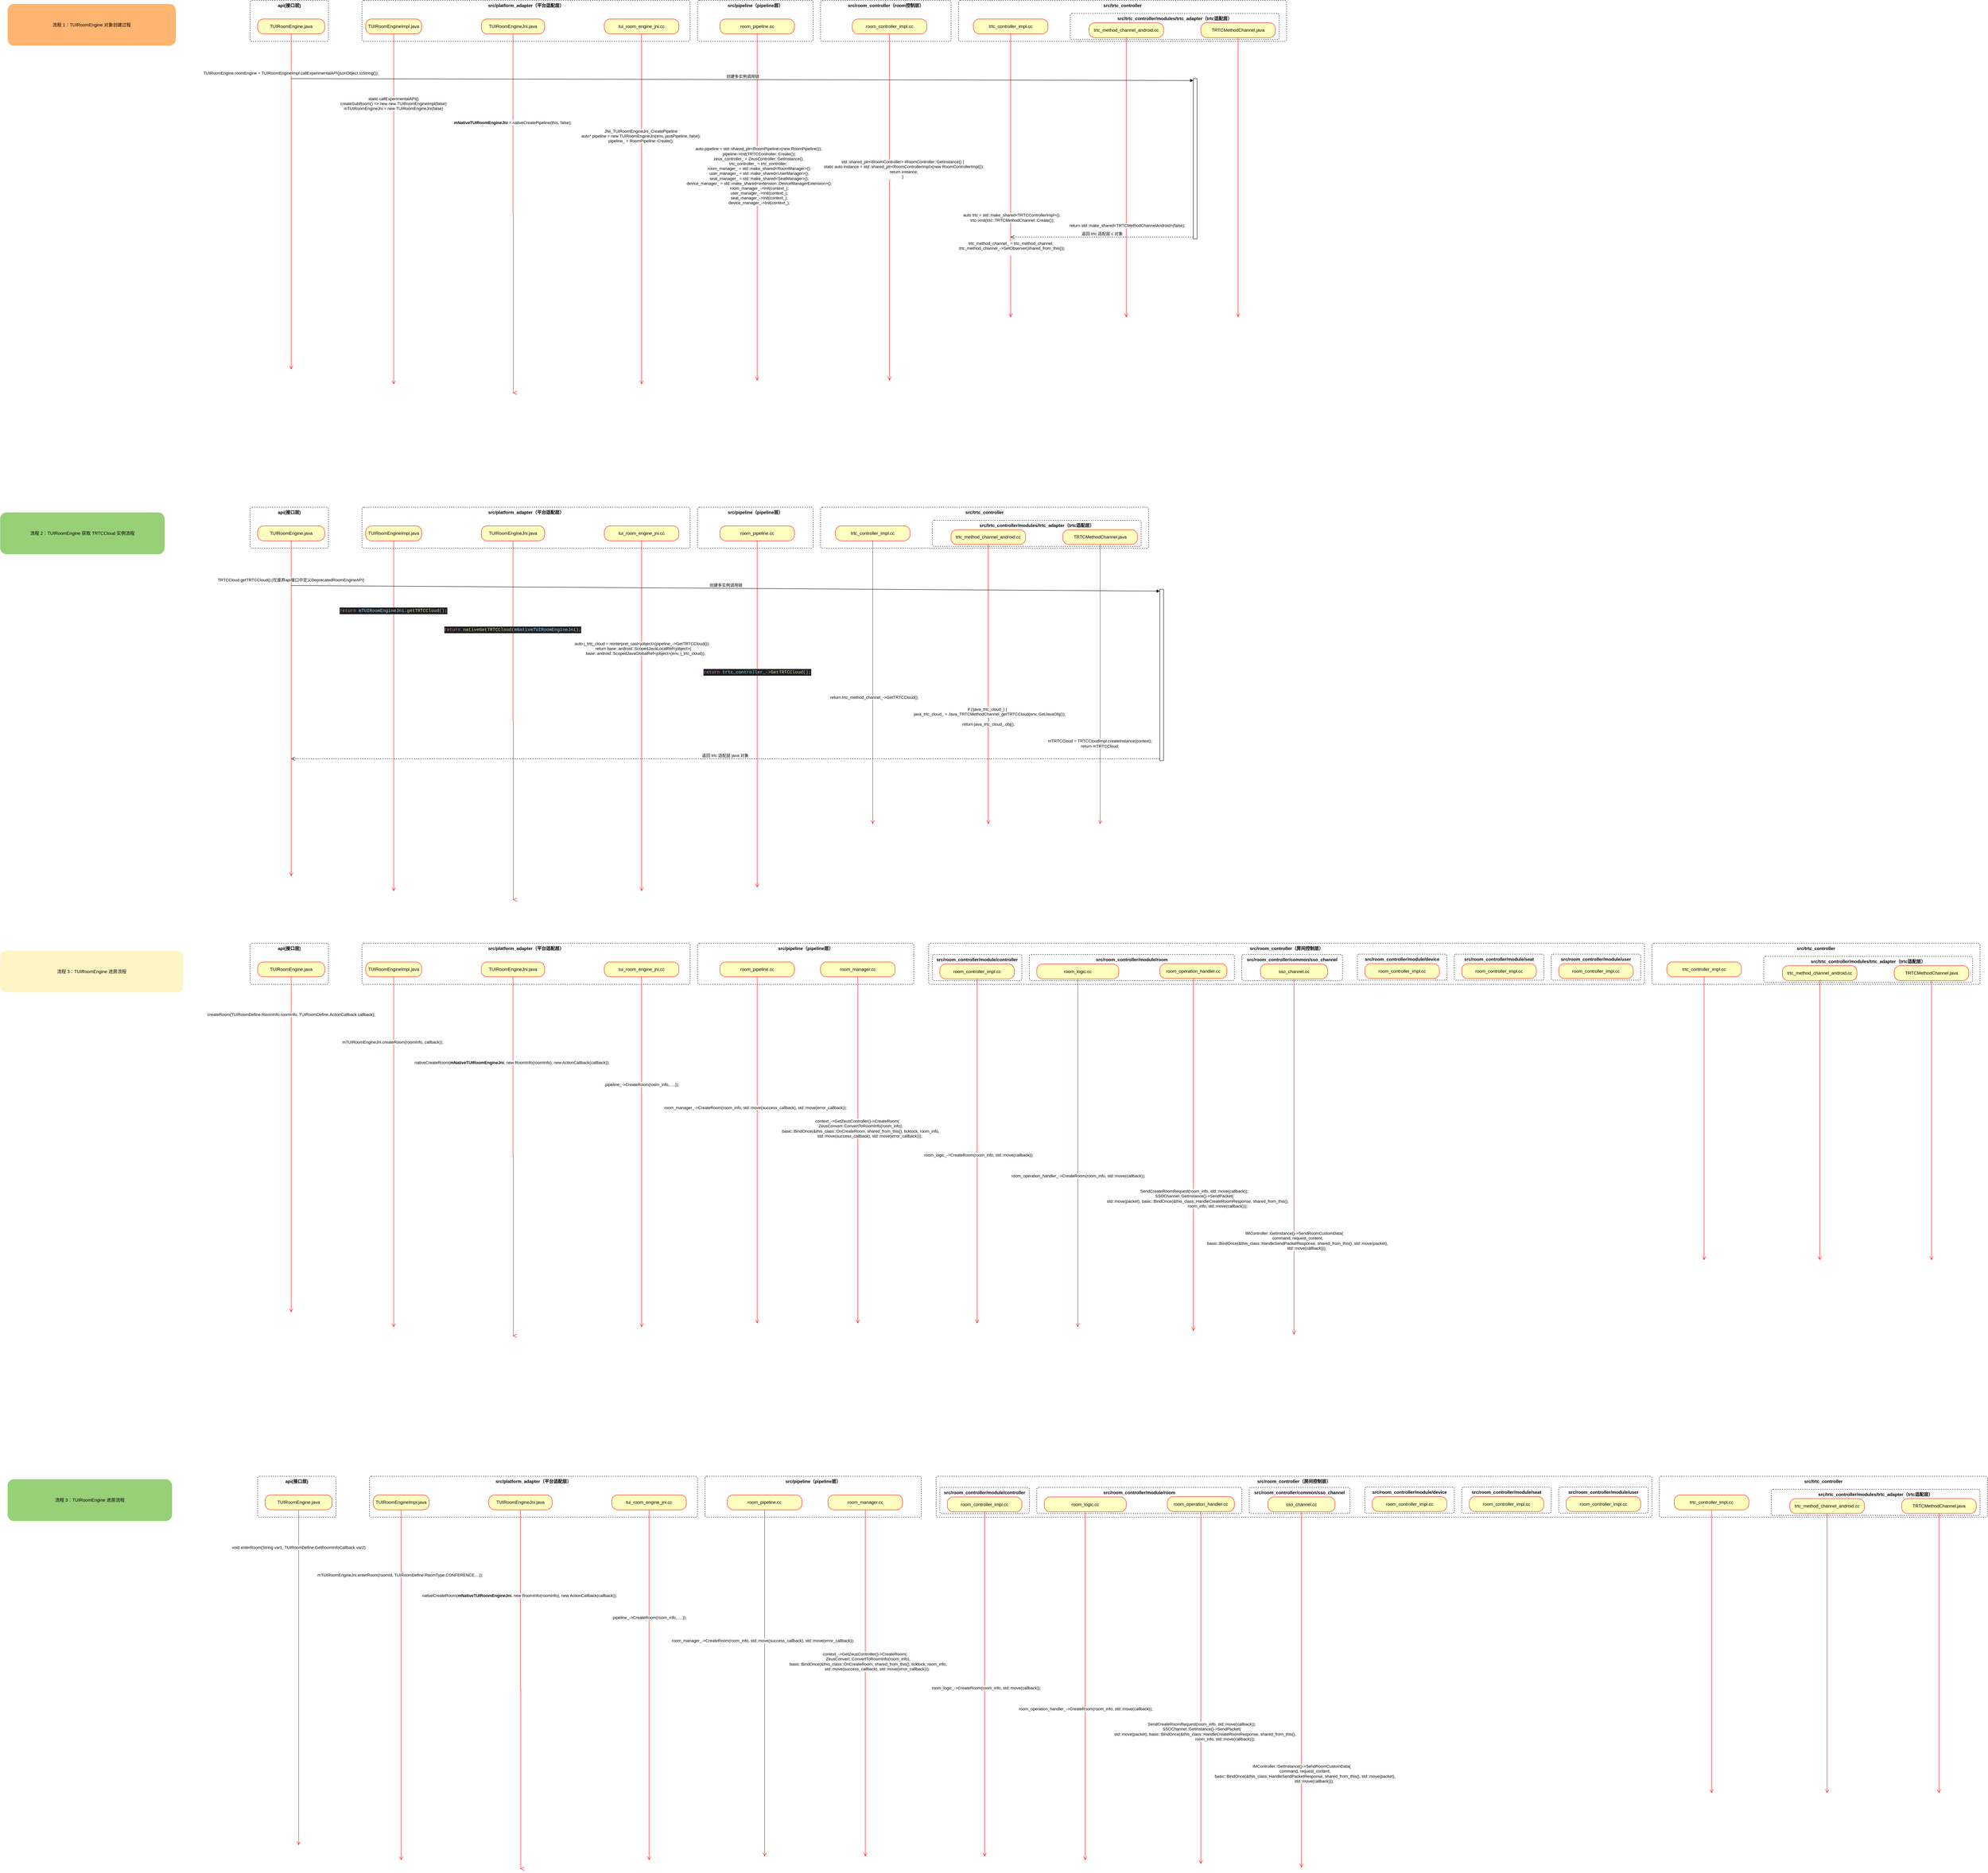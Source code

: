 <mxfile version="24.7.6">
  <diagram name="第 1 页" id="9vsiafiyDo6otuCvhDFp">
    <mxGraphModel dx="2551" dy="966" grid="1" gridSize="10" guides="1" tooltips="1" connect="1" arrows="1" fold="1" page="1" pageScale="1" pageWidth="827" pageHeight="1169" math="0" shadow="0">
      <root>
        <mxCell id="0" />
        <mxCell id="1" parent="0" />
        <mxCell id="uy58cVmOxjOJbvsVdYEF-219" value="&lt;span style=&quot;font-weight: 700; text-wrap: nowrap;&quot;&gt;src/room_controller（房间控制层）&lt;/span&gt;" style="html=1;align=center;verticalAlign=top;rounded=1;absoluteArcSize=1;arcSize=10;dashed=1;whiteSpace=wrap;movable=1;resizable=1;rotatable=1;deletable=1;editable=1;locked=0;connectable=1;" parent="1" vertex="1">
          <mxGeometry x="1790" y="2560" width="1920" height="110" as="geometry" />
        </mxCell>
        <mxCell id="uy58cVmOxjOJbvsVdYEF-246" value="&lt;span style=&quot;font-weight: 700; text-wrap: nowrap;&quot;&gt;src/room_controller/module/controller&lt;/span&gt;" style="html=1;align=center;verticalAlign=top;rounded=1;absoluteArcSize=1;arcSize=10;dashed=1;whiteSpace=wrap;movable=1;resizable=1;rotatable=1;deletable=1;editable=1;locked=0;connectable=1;" parent="1" vertex="1">
          <mxGeometry x="1800" y="2590" width="240" height="70" as="geometry" />
        </mxCell>
        <mxCell id="uy58cVmOxjOJbvsVdYEF-20" value="&lt;span style=&quot;font-weight: 700; text-wrap: nowrap;&quot;&gt;api(接口层)&lt;/span&gt;" style="html=1;align=center;verticalAlign=top;rounded=1;absoluteArcSize=1;arcSize=10;dashed=1;whiteSpace=wrap;movable=1;resizable=1;rotatable=1;deletable=1;editable=1;locked=0;connectable=1;" parent="1" vertex="1">
          <mxGeometry x="-30" y="30" width="210" height="110" as="geometry" />
        </mxCell>
        <mxCell id="uy58cVmOxjOJbvsVdYEF-13" value="&lt;span style=&quot;font-weight: 700; text-wrap: nowrap;&quot;&gt;src/platform_adapter（平台适配层）&lt;/span&gt;" style="html=1;align=center;verticalAlign=top;rounded=1;absoluteArcSize=1;arcSize=10;dashed=1;whiteSpace=wrap;movable=1;resizable=1;rotatable=1;deletable=1;editable=1;locked=0;connectable=1;" parent="1" vertex="1">
          <mxGeometry x="270" y="30" width="880" height="110" as="geometry" />
        </mxCell>
        <mxCell id="uy58cVmOxjOJbvsVdYEF-9" value="TUIRoomEngine.java" style="rounded=1;whiteSpace=wrap;html=1;arcSize=40;fontColor=#000000;fillColor=#ffffc0;strokeColor=#ff0000;movable=1;resizable=1;rotatable=1;deletable=1;editable=1;locked=0;connectable=1;" parent="1" vertex="1">
          <mxGeometry x="-10" y="80" width="180" height="40" as="geometry" />
        </mxCell>
        <mxCell id="uy58cVmOxjOJbvsVdYEF-10" value="" style="edgeStyle=orthogonalEdgeStyle;html=1;verticalAlign=bottom;endArrow=open;endSize=8;strokeColor=#ff0000;rounded=0;movable=1;resizable=1;rotatable=1;deletable=1;editable=1;locked=0;connectable=1;" parent="1" source="uy58cVmOxjOJbvsVdYEF-9" edge="1">
          <mxGeometry relative="1" as="geometry">
            <mxPoint x="80" y="1020" as="targetPoint" />
            <Array as="points">
              <mxPoint x="80" y="810" />
              <mxPoint x="80" y="810" />
            </Array>
          </mxGeometry>
        </mxCell>
        <mxCell id="uy58cVmOxjOJbvsVdYEF-53" value="TUIRoomEngine roomEngine = TUIRoomEngineImpl.callExperimentalAPI(jsonObject.toString());" style="edgeLabel;html=1;align=center;verticalAlign=middle;resizable=1;points=[];movable=1;rotatable=1;deletable=1;editable=1;locked=0;connectable=1;" parent="uy58cVmOxjOJbvsVdYEF-10" vertex="1" connectable="0">
          <mxGeometry x="-0.768" y="-1" relative="1" as="geometry">
            <mxPoint as="offset" />
          </mxGeometry>
        </mxCell>
        <mxCell id="uy58cVmOxjOJbvsVdYEF-68" value="&lt;div style=&quot;background-color: rgb(31, 31, 31); font-family: Menlo, Monaco, &amp;quot;Courier New&amp;quot;, monospace; font-size: 12px; line-height: 18px; white-space-collapse: preserve;&quot;&gt;&lt;br&gt;&lt;/div&gt;" style="edgeLabel;html=1;align=center;verticalAlign=middle;resizable=1;points=[];movable=1;rotatable=1;deletable=1;editable=1;locked=0;connectable=1;" parent="uy58cVmOxjOJbvsVdYEF-10" vertex="1" connectable="0">
          <mxGeometry x="0.633" y="1" relative="1" as="geometry">
            <mxPoint as="offset" />
          </mxGeometry>
        </mxCell>
        <mxCell id="uy58cVmOxjOJbvsVdYEF-11" value="TUIRoomEngineImpl.java" style="rounded=1;whiteSpace=wrap;html=1;arcSize=40;fontColor=#000000;fillColor=#ffffc0;strokeColor=#ff0000;movable=1;resizable=1;rotatable=1;deletable=1;editable=1;locked=0;connectable=1;" parent="1" vertex="1">
          <mxGeometry x="280" y="80" width="150" height="40" as="geometry" />
        </mxCell>
        <mxCell id="uy58cVmOxjOJbvsVdYEF-12" value="" style="edgeStyle=orthogonalEdgeStyle;html=1;verticalAlign=bottom;endArrow=open;endSize=8;strokeColor=#ff0000;rounded=0;movable=1;resizable=1;rotatable=1;deletable=1;editable=1;locked=0;connectable=1;" parent="1" source="uy58cVmOxjOJbvsVdYEF-11" edge="1">
          <mxGeometry relative="1" as="geometry">
            <mxPoint x="355" y="1060" as="targetPoint" />
          </mxGeometry>
        </mxCell>
        <mxCell id="uy58cVmOxjOJbvsVdYEF-14" value="&lt;div style=&quot;color: rgb(204, 204, 204); background-color: rgb(31, 31, 31); font-family: Menlo, Monaco, &amp;quot;Courier New&amp;quot;, monospace; font-size: 12px; line-height: 18px; white-space-collapse: preserve;&quot;&gt;&lt;br&gt;&lt;/div&gt;" style="edgeLabel;html=1;align=center;verticalAlign=middle;resizable=1;points=[];movable=1;rotatable=1;deletable=1;editable=1;locked=0;connectable=1;" parent="uy58cVmOxjOJbvsVdYEF-12" vertex="1" connectable="0">
          <mxGeometry x="-0.609" relative="1" as="geometry">
            <mxPoint as="offset" />
          </mxGeometry>
        </mxCell>
        <mxCell id="uy58cVmOxjOJbvsVdYEF-15" value="static callExperimentalAPI()&lt;div&gt;createSubRoom() =&amp;gt; new new TUIRoomEngineImpl(false)&lt;br&gt;&lt;/div&gt;&lt;div&gt;mTUIRoomEngineJni = new TUIRoomEngineJni(false)&lt;br&gt;&lt;/div&gt;" style="edgeLabel;html=1;align=center;verticalAlign=middle;resizable=1;points=[];movable=1;rotatable=1;deletable=1;editable=1;locked=0;connectable=1;" parent="uy58cVmOxjOJbvsVdYEF-12" vertex="1" connectable="0">
          <mxGeometry x="-0.603" y="-1" relative="1" as="geometry">
            <mxPoint as="offset" />
          </mxGeometry>
        </mxCell>
        <mxCell id="uy58cVmOxjOJbvsVdYEF-71" value="&lt;div style=&quot;color: rgb(204, 204, 204); background-color: rgb(31, 31, 31); font-family: Menlo, Monaco, &amp;quot;Courier New&amp;quot;, monospace; font-size: 12px; line-height: 18px; white-space-collapse: preserve;&quot;&gt;&lt;br&gt;&lt;/div&gt;" style="edgeLabel;html=1;align=center;verticalAlign=middle;resizable=1;points=[];movable=1;rotatable=1;deletable=1;editable=1;locked=0;connectable=1;" parent="uy58cVmOxjOJbvsVdYEF-12" vertex="1" connectable="0">
          <mxGeometry x="0.68" relative="1" as="geometry">
            <mxPoint as="offset" />
          </mxGeometry>
        </mxCell>
        <mxCell id="uy58cVmOxjOJbvsVdYEF-16" value="TUIRoomEngineJni.java" style="rounded=1;whiteSpace=wrap;html=1;arcSize=40;fontColor=#000000;fillColor=#ffffc0;strokeColor=#ff0000;movable=1;resizable=1;rotatable=1;deletable=1;editable=1;locked=0;connectable=1;" parent="1" vertex="1">
          <mxGeometry x="590" y="80" width="170" height="40" as="geometry" />
        </mxCell>
        <mxCell id="uy58cVmOxjOJbvsVdYEF-17" value="" style="edgeStyle=orthogonalEdgeStyle;html=1;verticalAlign=bottom;endArrow=open;endSize=8;strokeColor=#ff0000;rounded=0;movable=1;resizable=1;rotatable=1;deletable=1;editable=1;locked=0;connectable=1;" parent="1" source="uy58cVmOxjOJbvsVdYEF-16" edge="1">
          <mxGeometry relative="1" as="geometry">
            <mxPoint x="675" y="1083" as="targetPoint" />
            <Array as="points">
              <mxPoint x="675" y="602" />
              <mxPoint x="676" y="602" />
              <mxPoint x="676" y="1083" />
            </Array>
          </mxGeometry>
        </mxCell>
        <mxCell id="uy58cVmOxjOJbvsVdYEF-50" value="&lt;b&gt;mNativeTUIRoomEngineJni&lt;/b&gt; = nativeCreatePipeline(this, false);" style="edgeLabel;html=1;align=center;verticalAlign=middle;resizable=1;points=[];movable=1;rotatable=1;deletable=1;editable=1;locked=0;connectable=1;" parent="uy58cVmOxjOJbvsVdYEF-17" vertex="1" connectable="0">
          <mxGeometry x="-0.508" y="-1" relative="1" as="geometry">
            <mxPoint as="offset" />
          </mxGeometry>
        </mxCell>
        <mxCell id="uy58cVmOxjOJbvsVdYEF-72" value="&lt;div style=&quot;color: rgb(204, 204, 204); background-color: rgb(31, 31, 31); font-family: Menlo, Monaco, &amp;quot;Courier New&amp;quot;, monospace; font-size: 12px; line-height: 18px; white-space-collapse: preserve;&quot;&gt;&lt;br&gt;&lt;/div&gt;" style="edgeLabel;html=1;align=center;verticalAlign=middle;resizable=1;points=[];movable=1;rotatable=1;deletable=1;editable=1;locked=0;connectable=1;" parent="uy58cVmOxjOJbvsVdYEF-17" vertex="1" connectable="0">
          <mxGeometry x="0.702" y="-3" relative="1" as="geometry">
            <mxPoint as="offset" />
          </mxGeometry>
        </mxCell>
        <mxCell id="uy58cVmOxjOJbvsVdYEF-21" value="tui_room_engine_jni.cc" style="rounded=1;whiteSpace=wrap;html=1;arcSize=40;fontColor=#000000;fillColor=#ffffc0;strokeColor=#ff0000;movable=1;resizable=1;rotatable=1;deletable=1;editable=1;locked=0;connectable=1;" parent="1" vertex="1">
          <mxGeometry x="920" y="80" width="200" height="40" as="geometry" />
        </mxCell>
        <mxCell id="uy58cVmOxjOJbvsVdYEF-22" value="" style="edgeStyle=orthogonalEdgeStyle;html=1;verticalAlign=bottom;endArrow=open;endSize=8;strokeColor=#ff0000;rounded=0;movable=1;resizable=1;rotatable=1;deletable=1;editable=1;locked=0;connectable=1;" parent="1" source="uy58cVmOxjOJbvsVdYEF-21" edge="1">
          <mxGeometry relative="1" as="geometry">
            <mxPoint x="1020" y="1060" as="targetPoint" />
          </mxGeometry>
        </mxCell>
        <mxCell id="uy58cVmOxjOJbvsVdYEF-27" value="&lt;div style=&quot;background-color: rgb(31, 31, 31); line-height: 18px;&quot;&gt;&lt;br&gt;&lt;/div&gt;" style="edgeLabel;html=1;align=center;verticalAlign=middle;resizable=1;points=[];movable=1;rotatable=1;deletable=1;editable=1;locked=0;connectable=1;" parent="uy58cVmOxjOJbvsVdYEF-22" vertex="1" connectable="0">
          <mxGeometry x="-0.026" y="1" relative="1" as="geometry">
            <mxPoint as="offset" />
          </mxGeometry>
        </mxCell>
        <mxCell id="uy58cVmOxjOJbvsVdYEF-28" value="&lt;div&gt;&lt;br&gt;&lt;/div&gt;" style="edgeLabel;html=1;align=center;verticalAlign=middle;resizable=1;points=[];movable=1;rotatable=1;deletable=1;editable=1;locked=0;connectable=1;" parent="uy58cVmOxjOJbvsVdYEF-22" vertex="1" connectable="0">
          <mxGeometry x="-0.02" relative="1" as="geometry">
            <mxPoint as="offset" />
          </mxGeometry>
        </mxCell>
        <mxCell id="uy58cVmOxjOJbvsVdYEF-51" value="JNI_TUIRoomEngineJni_CreatePipeline&lt;div&gt;auto* pipeline = new TUIRoomEngineJni(env, javaPipeline, false);&lt;br&gt;&lt;/div&gt;&lt;div&gt;pipeline_ = RoomPipeline::Create();&lt;/div&gt;" style="edgeLabel;html=1;align=center;verticalAlign=middle;resizable=1;points=[];movable=1;rotatable=1;deletable=1;editable=1;locked=0;connectable=1;" parent="uy58cVmOxjOJbvsVdYEF-22" vertex="1" connectable="0">
          <mxGeometry x="-0.417" y="-2" relative="1" as="geometry">
            <mxPoint as="offset" />
          </mxGeometry>
        </mxCell>
        <mxCell id="uy58cVmOxjOJbvsVdYEF-29" value="&lt;span style=&quot;font-weight: 700; text-wrap: nowrap;&quot;&gt;src/pipeline（pipeline层）&lt;/span&gt;" style="html=1;align=center;verticalAlign=top;rounded=1;absoluteArcSize=1;arcSize=10;dashed=1;whiteSpace=wrap;movable=1;resizable=1;rotatable=1;deletable=1;editable=1;locked=0;connectable=1;" parent="1" vertex="1">
          <mxGeometry x="1170" y="30" width="310" height="110" as="geometry" />
        </mxCell>
        <mxCell id="uy58cVmOxjOJbvsVdYEF-30" value="room_pipeline.cc" style="rounded=1;whiteSpace=wrap;html=1;arcSize=40;fontColor=#000000;fillColor=#ffffc0;strokeColor=#ff0000;movable=1;resizable=1;rotatable=1;deletable=1;editable=1;locked=0;connectable=1;" parent="1" vertex="1">
          <mxGeometry x="1230" y="80" width="200" height="40" as="geometry" />
        </mxCell>
        <mxCell id="uy58cVmOxjOJbvsVdYEF-31" value="" style="edgeStyle=orthogonalEdgeStyle;html=1;verticalAlign=bottom;endArrow=open;endSize=8;strokeColor=#ff0000;rounded=0;movable=1;resizable=1;rotatable=1;deletable=1;editable=1;locked=0;connectable=1;" parent="1" source="uy58cVmOxjOJbvsVdYEF-30" edge="1">
          <mxGeometry relative="1" as="geometry">
            <mxPoint x="1330" y="1050" as="targetPoint" />
          </mxGeometry>
        </mxCell>
        <mxCell id="uy58cVmOxjOJbvsVdYEF-32" value="&lt;div style=&quot;background-color: rgb(31, 31, 31); line-height: 18px;&quot;&gt;&lt;br&gt;&lt;/div&gt;" style="edgeLabel;html=1;align=center;verticalAlign=middle;resizable=1;points=[];movable=1;rotatable=1;deletable=1;editable=1;locked=0;connectable=1;" parent="uy58cVmOxjOJbvsVdYEF-31" vertex="1" connectable="0">
          <mxGeometry x="-0.026" y="1" relative="1" as="geometry">
            <mxPoint as="offset" />
          </mxGeometry>
        </mxCell>
        <mxCell id="uy58cVmOxjOJbvsVdYEF-34" value="&lt;div style=&quot;color: rgb(204, 204, 204); background-color: rgb(31, 31, 31); font-family: Menlo, Monaco, &amp;quot;Courier New&amp;quot;, monospace; font-size: 12px; line-height: 18px; white-space-collapse: preserve;&quot;&gt;&lt;br&gt;&lt;/div&gt;" style="edgeLabel;html=1;align=center;verticalAlign=middle;resizable=1;points=[];movable=1;rotatable=1;deletable=1;editable=1;locked=0;connectable=1;" parent="uy58cVmOxjOJbvsVdYEF-31" vertex="1" connectable="0">
          <mxGeometry x="0.307" relative="1" as="geometry">
            <mxPoint y="1" as="offset" />
          </mxGeometry>
        </mxCell>
        <mxCell id="uy58cVmOxjOJbvsVdYEF-78" value="&lt;div&gt;&amp;nbsp;auto pipeline = std::shared_ptr&amp;lt;RoomPipeline&amp;gt;(new RoomPipeline());&lt;/div&gt;&lt;div&gt;&amp;nbsp; pipeline-&amp;gt;Init(TRTCController::Create());&lt;/div&gt;&lt;div&gt;&amp;nbsp;zeus_controller_ = ZeusController::GetInstance();&lt;br&gt;&lt;/div&gt;&lt;div&gt;&lt;div&gt;trtc_controller_ = trtc_controller;&lt;/div&gt;&lt;div&gt;&amp;nbsp; room_manager_ = std::make_shared&amp;lt;RoomManager&amp;gt;();&lt;/div&gt;&lt;div&gt;&amp;nbsp; user_manager_ = std::make_shared&amp;lt;UserManager&amp;gt;();&lt;/div&gt;&lt;div&gt;&amp;nbsp; seat_manager_ = std::make_shared&amp;lt;SeatManager&amp;gt;();&lt;/div&gt;&lt;div&gt;&amp;nbsp; device_manager_ = std::make_shared&amp;lt;extension::DeviceManagerExtension&amp;gt;();&lt;/div&gt;&lt;div&gt;&amp;nbsp; room_manager_-&amp;gt;Init(context_);&lt;/div&gt;&lt;div&gt;&amp;nbsp; user_manager_-&amp;gt;Init(context_);&lt;/div&gt;&lt;div&gt;&amp;nbsp; seat_manager_-&amp;gt;Init(context_);&lt;/div&gt;&lt;div&gt;&amp;nbsp; device_manager_-&amp;gt;Init(context_);&lt;/div&gt;&lt;/div&gt;" style="edgeLabel;html=1;align=center;verticalAlign=middle;resizable=1;points=[];movable=1;rotatable=1;deletable=1;editable=1;locked=0;connectable=1;" parent="uy58cVmOxjOJbvsVdYEF-31" vertex="1" connectable="0">
          <mxGeometry x="-0.181" y="2" relative="1" as="geometry">
            <mxPoint as="offset" />
          </mxGeometry>
        </mxCell>
        <mxCell id="uy58cVmOxjOJbvsVdYEF-36" value="&lt;span style=&quot;font-weight: 700; text-wrap: nowrap;&quot;&gt;src/trtc_controller&lt;/span&gt;" style="html=1;align=center;verticalAlign=top;rounded=1;absoluteArcSize=1;arcSize=10;dashed=1;whiteSpace=wrap;movable=1;resizable=1;rotatable=1;deletable=1;editable=1;locked=0;connectable=1;" parent="1" vertex="1">
          <mxGeometry x="1870" y="30" width="880" height="110" as="geometry" />
        </mxCell>
        <mxCell id="uy58cVmOxjOJbvsVdYEF-37" value="trtc_controller_impl.cc" style="rounded=1;whiteSpace=wrap;html=1;arcSize=40;fontColor=#000000;fillColor=#ffffc0;strokeColor=#ff0000;movable=1;resizable=1;rotatable=1;deletable=1;editable=1;locked=0;connectable=1;" parent="1" vertex="1">
          <mxGeometry x="1910" y="80" width="200" height="40" as="geometry" />
        </mxCell>
        <mxCell id="uy58cVmOxjOJbvsVdYEF-38" value="" style="edgeStyle=orthogonalEdgeStyle;html=1;verticalAlign=bottom;endArrow=open;endSize=8;strokeColor=#ff0000;rounded=0;movable=1;resizable=1;rotatable=1;deletable=1;editable=1;locked=0;connectable=1;" parent="1" source="uy58cVmOxjOJbvsVdYEF-37" edge="1">
          <mxGeometry relative="1" as="geometry">
            <mxPoint x="2010" y="880" as="targetPoint" />
          </mxGeometry>
        </mxCell>
        <mxCell id="uy58cVmOxjOJbvsVdYEF-39" value="&lt;div style=&quot;background-color: rgb(31, 31, 31); line-height: 18px;&quot;&gt;&lt;br&gt;&lt;/div&gt;" style="edgeLabel;html=1;align=center;verticalAlign=middle;resizable=1;points=[];movable=1;rotatable=1;deletable=1;editable=1;locked=0;connectable=1;" parent="uy58cVmOxjOJbvsVdYEF-38" vertex="1" connectable="0">
          <mxGeometry x="-0.026" y="1" relative="1" as="geometry">
            <mxPoint as="offset" />
          </mxGeometry>
        </mxCell>
        <mxCell id="uy58cVmOxjOJbvsVdYEF-40" value="&lt;div style=&quot;color: rgb(204, 204, 204); background-color: rgb(31, 31, 31); font-family: Menlo, Monaco, &amp;quot;Courier New&amp;quot;, monospace; font-size: 12px; line-height: 18px; white-space-collapse: preserve;&quot;&gt;&lt;br&gt;&lt;/div&gt;" style="edgeLabel;html=1;align=center;verticalAlign=middle;resizable=1;points=[];movable=1;rotatable=1;deletable=1;editable=1;locked=0;connectable=1;" parent="uy58cVmOxjOJbvsVdYEF-38" vertex="1" connectable="0">
          <mxGeometry x="0.307" relative="1" as="geometry">
            <mxPoint y="1" as="offset" />
          </mxGeometry>
        </mxCell>
        <mxCell id="uy58cVmOxjOJbvsVdYEF-66" value="&lt;div style=&quot;background-color: rgb(31, 31, 31); line-height: 18px; white-space-collapse: preserve; font-size: 12px; font-family: Menlo, Monaco, &amp;quot;Courier New&amp;quot;, monospace; color: rgb(204, 204, 204);&quot;&gt;&lt;br&gt;&lt;/div&gt;" style="edgeLabel;html=1;align=center;verticalAlign=middle;resizable=1;points=[];movable=1;rotatable=1;deletable=1;editable=1;locked=0;connectable=1;" parent="uy58cVmOxjOJbvsVdYEF-38" vertex="1" connectable="0">
          <mxGeometry x="0.217" y="-2" relative="1" as="geometry">
            <mxPoint as="offset" />
          </mxGeometry>
        </mxCell>
        <mxCell id="uy58cVmOxjOJbvsVdYEF-80" value="&lt;div&gt;trtc_method_channel_ = trtc_method_channel;&lt;/div&gt;&lt;div&gt;&amp;nbsp; trtc_method_channel_-&amp;gt;SetObserver(shared_from_this());&lt;/div&gt;&lt;div&gt;&amp;nbsp;&amp;nbsp;&lt;/div&gt;" style="edgeLabel;html=1;align=center;verticalAlign=middle;resizable=1;points=[];movable=1;rotatable=1;deletable=1;editable=1;locked=0;connectable=1;" parent="uy58cVmOxjOJbvsVdYEF-38" vertex="1" connectable="0">
          <mxGeometry x="0.512" relative="1" as="geometry">
            <mxPoint as="offset" />
          </mxGeometry>
        </mxCell>
        <mxCell id="uy58cVmOxjOJbvsVdYEF-81" value="&lt;div&gt;&amp;nbsp;auto trtc = std::make_shared&amp;lt;TRTCControllerImpl&amp;gt;();&lt;/div&gt;&lt;div&gt;&amp;nbsp; trtc-&amp;gt;Init(trtc::TRTCMethodChannel::Create());&lt;/div&gt;" style="edgeLabel;html=1;align=center;verticalAlign=middle;resizable=1;points=[];movable=1;rotatable=1;deletable=1;editable=1;locked=0;connectable=1;" parent="uy58cVmOxjOJbvsVdYEF-38" vertex="1" connectable="0">
          <mxGeometry x="0.296" relative="1" as="geometry">
            <mxPoint as="offset" />
          </mxGeometry>
        </mxCell>
        <mxCell id="uy58cVmOxjOJbvsVdYEF-227" value="&lt;div style=&quot;color: rgb(204, 204, 204); background-color: rgb(31, 31, 31); font-family: Menlo, Monaco, &amp;quot;Courier New&amp;quot;, monospace; font-size: 12px; line-height: 18px; white-space-collapse: preserve;&quot;&gt;&lt;br&gt;&lt;/div&gt;" style="edgeLabel;html=1;align=center;verticalAlign=middle;resizable=0;points=[];" parent="uy58cVmOxjOJbvsVdYEF-38" vertex="1" connectable="0">
          <mxGeometry x="0.022" y="-1" relative="1" as="geometry">
            <mxPoint as="offset" />
          </mxGeometry>
        </mxCell>
        <mxCell id="uy58cVmOxjOJbvsVdYEF-43" value="&lt;span style=&quot;font-weight: 700; text-wrap: nowrap;&quot;&gt;src/trtc_controller/modules/trtc_adapter（trtc适配层）&lt;/span&gt;" style="html=1;align=center;verticalAlign=top;rounded=1;absoluteArcSize=1;arcSize=10;dashed=1;whiteSpace=wrap;movable=1;resizable=1;rotatable=1;deletable=1;editable=1;locked=0;connectable=1;" parent="1" vertex="1">
          <mxGeometry x="2170" y="65" width="560" height="70" as="geometry" />
        </mxCell>
        <mxCell id="uy58cVmOxjOJbvsVdYEF-44" value="trtc_method_channel_android.cc" style="rounded=1;whiteSpace=wrap;html=1;arcSize=40;fontColor=#000000;fillColor=#ffffc0;strokeColor=#ff0000;movable=1;resizable=1;rotatable=1;deletable=1;editable=1;locked=0;connectable=1;" parent="1" vertex="1">
          <mxGeometry x="2220" y="90" width="200" height="40" as="geometry" />
        </mxCell>
        <mxCell id="uy58cVmOxjOJbvsVdYEF-45" value="" style="edgeStyle=orthogonalEdgeStyle;html=1;verticalAlign=bottom;endArrow=open;endSize=8;strokeColor=#ff0000;rounded=0;movable=1;resizable=1;rotatable=1;deletable=1;editable=1;locked=0;connectable=1;" parent="1" source="uy58cVmOxjOJbvsVdYEF-44" edge="1">
          <mxGeometry relative="1" as="geometry">
            <mxPoint x="2320" y="880" as="targetPoint" />
          </mxGeometry>
        </mxCell>
        <mxCell id="uy58cVmOxjOJbvsVdYEF-46" value="&lt;div style=&quot;background-color: rgb(31, 31, 31); line-height: 18px;&quot;&gt;&lt;br&gt;&lt;/div&gt;" style="edgeLabel;html=1;align=center;verticalAlign=middle;resizable=1;points=[];movable=1;rotatable=1;deletable=1;editable=1;locked=0;connectable=1;" parent="uy58cVmOxjOJbvsVdYEF-45" vertex="1" connectable="0">
          <mxGeometry x="-0.026" y="1" relative="1" as="geometry">
            <mxPoint as="offset" />
          </mxGeometry>
        </mxCell>
        <mxCell id="uy58cVmOxjOJbvsVdYEF-47" value="&lt;div style=&quot;color: rgb(204, 204, 204); background-color: rgb(31, 31, 31); font-family: Menlo, Monaco, &amp;quot;Courier New&amp;quot;, monospace; font-size: 12px; line-height: 18px; white-space-collapse: preserve;&quot;&gt;&lt;br&gt;&lt;/div&gt;" style="edgeLabel;html=1;align=center;verticalAlign=middle;resizable=1;points=[];movable=1;rotatable=1;deletable=1;editable=1;locked=0;connectable=1;" parent="uy58cVmOxjOJbvsVdYEF-45" vertex="1" connectable="0">
          <mxGeometry x="0.307" relative="1" as="geometry">
            <mxPoint y="1" as="offset" />
          </mxGeometry>
        </mxCell>
        <mxCell id="uy58cVmOxjOJbvsVdYEF-82" value="&amp;nbsp;return std::make_shared&amp;lt;TRTCMethodChannelAndroid&amp;gt;(false);" style="edgeLabel;html=1;align=center;verticalAlign=middle;resizable=1;points=[];movable=1;rotatable=1;deletable=1;editable=1;locked=0;connectable=1;" parent="uy58cVmOxjOJbvsVdYEF-45" vertex="1" connectable="0">
          <mxGeometry x="0.344" relative="1" as="geometry">
            <mxPoint as="offset" />
          </mxGeometry>
        </mxCell>
        <mxCell id="uy58cVmOxjOJbvsVdYEF-55" value="" style="html=1;points=[[0,0,0,0,5],[0,1,0,0,-5],[1,0,0,0,5],[1,1,0,0,-5]];perimeter=orthogonalPerimeter;outlineConnect=0;targetShapes=umlLifeline;portConstraint=eastwest;newEdgeStyle={&quot;curved&quot;:0,&quot;rounded&quot;:0};movable=1;resizable=1;rotatable=1;deletable=1;editable=1;locked=0;connectable=1;" parent="1" vertex="1">
          <mxGeometry x="2500" y="240" width="10" height="430" as="geometry" />
        </mxCell>
        <mxCell id="uy58cVmOxjOJbvsVdYEF-56" value="创建多实例调用链" style="html=1;verticalAlign=bottom;endArrow=block;curved=0;rounded=0;entryX=0;entryY=0;entryDx=0;entryDy=5;movable=1;resizable=1;rotatable=1;deletable=1;editable=1;locked=0;connectable=1;" parent="1" target="uy58cVmOxjOJbvsVdYEF-55" edge="1">
          <mxGeometry x="0.001" relative="1" as="geometry">
            <mxPoint x="80" y="240" as="sourcePoint" />
            <mxPoint as="offset" />
          </mxGeometry>
        </mxCell>
        <mxCell id="uy58cVmOxjOJbvsVdYEF-57" value="返回 trtc 适配层 c 对象" style="html=1;verticalAlign=bottom;endArrow=open;dashed=1;endSize=8;curved=0;rounded=0;exitX=0;exitY=1;exitDx=0;exitDy=-5;movable=1;resizable=1;rotatable=1;deletable=1;editable=1;locked=0;connectable=1;" parent="1" source="uy58cVmOxjOJbvsVdYEF-55" edge="1">
          <mxGeometry relative="1" as="geometry">
            <mxPoint x="2010" y="665" as="targetPoint" />
          </mxGeometry>
        </mxCell>
        <mxCell id="uy58cVmOxjOJbvsVdYEF-58" value="TRTCMethodChannel.java" style="rounded=1;whiteSpace=wrap;html=1;arcSize=40;fontColor=#000000;fillColor=#ffffc0;strokeColor=#ff0000;movable=1;resizable=1;rotatable=1;deletable=1;editable=1;locked=0;connectable=1;" parent="1" vertex="1">
          <mxGeometry x="2520" y="90" width="200" height="40" as="geometry" />
        </mxCell>
        <mxCell id="uy58cVmOxjOJbvsVdYEF-59" value="" style="edgeStyle=orthogonalEdgeStyle;html=1;verticalAlign=bottom;endArrow=open;endSize=8;strokeColor=#ff0000;rounded=0;exitX=0.5;exitY=1;exitDx=0;exitDy=0;movable=1;resizable=1;rotatable=1;deletable=1;editable=1;locked=0;connectable=1;" parent="1" source="uy58cVmOxjOJbvsVdYEF-58" edge="1">
          <mxGeometry relative="1" as="geometry">
            <mxPoint x="2620" y="880" as="targetPoint" />
            <mxPoint x="2330" y="140" as="sourcePoint" />
          </mxGeometry>
        </mxCell>
        <mxCell id="uy58cVmOxjOJbvsVdYEF-60" value="&lt;div style=&quot;background-color: rgb(31, 31, 31); line-height: 18px;&quot;&gt;&lt;br&gt;&lt;/div&gt;" style="edgeLabel;html=1;align=center;verticalAlign=middle;resizable=1;points=[];movable=1;rotatable=1;deletable=1;editable=1;locked=0;connectable=1;" parent="uy58cVmOxjOJbvsVdYEF-59" vertex="1" connectable="0">
          <mxGeometry x="-0.026" y="1" relative="1" as="geometry">
            <mxPoint as="offset" />
          </mxGeometry>
        </mxCell>
        <mxCell id="uy58cVmOxjOJbvsVdYEF-61" value="&lt;div style=&quot;color: rgb(204, 204, 204); background-color: rgb(31, 31, 31); font-family: Menlo, Monaco, &amp;quot;Courier New&amp;quot;, monospace; font-size: 12px; line-height: 18px; white-space-collapse: preserve;&quot;&gt;&lt;br&gt;&lt;/div&gt;" style="edgeLabel;html=1;align=center;verticalAlign=middle;resizable=1;points=[];movable=1;rotatable=1;deletable=1;editable=1;locked=0;connectable=1;" parent="uy58cVmOxjOJbvsVdYEF-59" vertex="1" connectable="0">
          <mxGeometry x="0.307" relative="1" as="geometry">
            <mxPoint y="1" as="offset" />
          </mxGeometry>
        </mxCell>
        <mxCell id="uy58cVmOxjOJbvsVdYEF-83" value="&lt;span style=&quot;font-weight: 700; text-wrap: nowrap;&quot;&gt;api(接口层)&lt;/span&gt;" style="html=1;align=center;verticalAlign=top;rounded=1;absoluteArcSize=1;arcSize=10;dashed=1;whiteSpace=wrap;movable=1;resizable=1;rotatable=1;deletable=1;editable=1;locked=0;connectable=1;" parent="1" vertex="1">
          <mxGeometry x="-30" y="1390" width="210" height="110" as="geometry" />
        </mxCell>
        <mxCell id="uy58cVmOxjOJbvsVdYEF-84" value="&lt;span style=&quot;font-weight: 700; text-wrap: nowrap;&quot;&gt;src/platform_adapter（平台适配层）&lt;/span&gt;" style="html=1;align=center;verticalAlign=top;rounded=1;absoluteArcSize=1;arcSize=10;dashed=1;whiteSpace=wrap;movable=1;resizable=1;rotatable=1;deletable=1;editable=1;locked=0;connectable=1;" parent="1" vertex="1">
          <mxGeometry x="270" y="1390" width="880" height="110" as="geometry" />
        </mxCell>
        <mxCell id="uy58cVmOxjOJbvsVdYEF-85" value="TUIRoomEngine.java" style="rounded=1;whiteSpace=wrap;html=1;arcSize=40;fontColor=#000000;fillColor=#ffffc0;strokeColor=#ff0000;movable=1;resizable=1;rotatable=1;deletable=1;editable=1;locked=0;connectable=1;" parent="1" vertex="1">
          <mxGeometry x="-10" y="1440" width="180" height="40" as="geometry" />
        </mxCell>
        <mxCell id="uy58cVmOxjOJbvsVdYEF-86" value="" style="edgeStyle=orthogonalEdgeStyle;html=1;verticalAlign=bottom;endArrow=open;endSize=8;strokeColor=#ff0000;rounded=0;movable=1;resizable=1;rotatable=1;deletable=1;editable=1;locked=0;connectable=1;" parent="1" source="uy58cVmOxjOJbvsVdYEF-85" edge="1">
          <mxGeometry relative="1" as="geometry">
            <mxPoint x="80" y="2380" as="targetPoint" />
            <Array as="points">
              <mxPoint x="80" y="2170" />
              <mxPoint x="80" y="2170" />
            </Array>
          </mxGeometry>
        </mxCell>
        <mxCell id="uy58cVmOxjOJbvsVdYEF-87" value="TRTCCloud getTRTCCloud();(在废弃api接口中定义DeprecatedRoomEngineAPI)" style="edgeLabel;html=1;align=center;verticalAlign=middle;resizable=1;points=[];movable=1;rotatable=1;deletable=1;editable=1;locked=0;connectable=1;" parent="uy58cVmOxjOJbvsVdYEF-86" vertex="1" connectable="0">
          <mxGeometry x="-0.768" y="-1" relative="1" as="geometry">
            <mxPoint as="offset" />
          </mxGeometry>
        </mxCell>
        <mxCell id="uy58cVmOxjOJbvsVdYEF-88" value="&lt;div style=&quot;background-color: rgb(31, 31, 31); font-family: Menlo, Monaco, &amp;quot;Courier New&amp;quot;, monospace; font-size: 12px; line-height: 18px; white-space-collapse: preserve;&quot;&gt;&lt;br&gt;&lt;/div&gt;" style="edgeLabel;html=1;align=center;verticalAlign=middle;resizable=1;points=[];movable=1;rotatable=1;deletable=1;editable=1;locked=0;connectable=1;" parent="uy58cVmOxjOJbvsVdYEF-86" vertex="1" connectable="0">
          <mxGeometry x="0.633" y="1" relative="1" as="geometry">
            <mxPoint as="offset" />
          </mxGeometry>
        </mxCell>
        <mxCell id="uy58cVmOxjOJbvsVdYEF-90" value="TUIRoomEngineImpl.java" style="rounded=1;whiteSpace=wrap;html=1;arcSize=40;fontColor=#000000;fillColor=#ffffc0;strokeColor=#ff0000;movable=1;resizable=1;rotatable=1;deletable=1;editable=1;locked=0;connectable=1;" parent="1" vertex="1">
          <mxGeometry x="280" y="1440" width="150" height="40" as="geometry" />
        </mxCell>
        <mxCell id="uy58cVmOxjOJbvsVdYEF-91" value="" style="edgeStyle=orthogonalEdgeStyle;html=1;verticalAlign=bottom;endArrow=open;endSize=8;strokeColor=#ff0000;rounded=0;movable=1;resizable=1;rotatable=1;deletable=1;editable=1;locked=0;connectable=1;" parent="1" source="uy58cVmOxjOJbvsVdYEF-90" edge="1">
          <mxGeometry relative="1" as="geometry">
            <mxPoint x="355" y="2420" as="targetPoint" />
          </mxGeometry>
        </mxCell>
        <mxCell id="uy58cVmOxjOJbvsVdYEF-92" value="&lt;div style=&quot;color: rgb(204, 204, 204); background-color: rgb(31, 31, 31); font-family: Menlo, Monaco, &amp;quot;Courier New&amp;quot;, monospace; font-size: 12px; line-height: 18px; white-space-collapse: preserve;&quot;&gt;&lt;br&gt;&lt;/div&gt;" style="edgeLabel;html=1;align=center;verticalAlign=middle;resizable=1;points=[];movable=1;rotatable=1;deletable=1;editable=1;locked=0;connectable=1;" parent="uy58cVmOxjOJbvsVdYEF-91" vertex="1" connectable="0">
          <mxGeometry x="-0.609" relative="1" as="geometry">
            <mxPoint as="offset" />
          </mxGeometry>
        </mxCell>
        <mxCell id="uy58cVmOxjOJbvsVdYEF-93" value="&lt;div&gt;&lt;div style=&quot;color: rgb(204, 204, 204); background-color: rgb(31, 31, 31); font-family: Menlo, Monaco, &amp;quot;Courier New&amp;quot;, monospace; font-size: 12px; line-height: 18px; white-space-collapse: preserve;&quot;&gt;&lt;span style=&quot;color: #c586c0;&quot;&gt;return&lt;/span&gt; &lt;span style=&quot;color: #9cdcfe;&quot;&gt;mTUIRoomEngineJni&lt;/span&gt;.&lt;span style=&quot;color: #dcdcaa;&quot;&gt;getTRTCCloud&lt;/span&gt;();&lt;/div&gt;&lt;/div&gt;" style="edgeLabel;html=1;align=center;verticalAlign=middle;resizable=1;points=[];movable=1;rotatable=1;deletable=1;editable=1;locked=0;connectable=1;" parent="uy58cVmOxjOJbvsVdYEF-91" vertex="1" connectable="0">
          <mxGeometry x="-0.603" y="-1" relative="1" as="geometry">
            <mxPoint as="offset" />
          </mxGeometry>
        </mxCell>
        <mxCell id="uy58cVmOxjOJbvsVdYEF-94" value="&lt;div style=&quot;color: rgb(204, 204, 204); background-color: rgb(31, 31, 31); font-family: Menlo, Monaco, &amp;quot;Courier New&amp;quot;, monospace; font-size: 12px; line-height: 18px; white-space-collapse: preserve;&quot;&gt;&lt;br&gt;&lt;/div&gt;" style="edgeLabel;html=1;align=center;verticalAlign=middle;resizable=1;points=[];movable=1;rotatable=1;deletable=1;editable=1;locked=0;connectable=1;" parent="uy58cVmOxjOJbvsVdYEF-91" vertex="1" connectable="0">
          <mxGeometry x="0.68" relative="1" as="geometry">
            <mxPoint as="offset" />
          </mxGeometry>
        </mxCell>
        <mxCell id="uy58cVmOxjOJbvsVdYEF-96" value="TUIRoomEngineJni.java" style="rounded=1;whiteSpace=wrap;html=1;arcSize=40;fontColor=#000000;fillColor=#ffffc0;strokeColor=#ff0000;movable=1;resizable=1;rotatable=1;deletable=1;editable=1;locked=0;connectable=1;" parent="1" vertex="1">
          <mxGeometry x="590" y="1440" width="170" height="40" as="geometry" />
        </mxCell>
        <mxCell id="uy58cVmOxjOJbvsVdYEF-97" value="" style="edgeStyle=orthogonalEdgeStyle;html=1;verticalAlign=bottom;endArrow=open;endSize=8;strokeColor=#ff0000;rounded=0;movable=1;resizable=1;rotatable=1;deletable=1;editable=1;locked=0;connectable=1;" parent="1" source="uy58cVmOxjOJbvsVdYEF-96" edge="1">
          <mxGeometry relative="1" as="geometry">
            <mxPoint x="675" y="2443" as="targetPoint" />
            <Array as="points">
              <mxPoint x="675" y="1962" />
              <mxPoint x="676" y="1962" />
              <mxPoint x="676" y="2443" />
            </Array>
          </mxGeometry>
        </mxCell>
        <mxCell id="uy58cVmOxjOJbvsVdYEF-98" value="&lt;div style=&quot;color: rgb(204, 204, 204); background-color: rgb(31, 31, 31); font-family: Menlo, Monaco, &amp;quot;Courier New&amp;quot;, monospace; font-size: 12px; line-height: 18px; white-space-collapse: preserve;&quot;&gt;&lt;span style=&quot;color: #c586c0;&quot;&gt;return&lt;/span&gt; &lt;span style=&quot;color: #dcdcaa;&quot;&gt;nativeGetTRTCCloud&lt;/span&gt;(&lt;span style=&quot;color: #9cdcfe;&quot;&gt;mNativeTUIRoomEngineJni&lt;/span&gt;);&lt;/div&gt;" style="edgeLabel;html=1;align=center;verticalAlign=middle;resizable=1;points=[];movable=1;rotatable=1;deletable=1;editable=1;locked=0;connectable=1;" parent="uy58cVmOxjOJbvsVdYEF-97" vertex="1" connectable="0">
          <mxGeometry x="-0.508" y="-1" relative="1" as="geometry">
            <mxPoint as="offset" />
          </mxGeometry>
        </mxCell>
        <mxCell id="uy58cVmOxjOJbvsVdYEF-99" value="&lt;div style=&quot;color: rgb(204, 204, 204); background-color: rgb(31, 31, 31); font-family: Menlo, Monaco, &amp;quot;Courier New&amp;quot;, monospace; font-size: 12px; line-height: 18px; white-space-collapse: preserve;&quot;&gt;&lt;br&gt;&lt;/div&gt;" style="edgeLabel;html=1;align=center;verticalAlign=middle;resizable=1;points=[];movable=1;rotatable=1;deletable=1;editable=1;locked=0;connectable=1;" parent="uy58cVmOxjOJbvsVdYEF-97" vertex="1" connectable="0">
          <mxGeometry x="0.702" y="-3" relative="1" as="geometry">
            <mxPoint as="offset" />
          </mxGeometry>
        </mxCell>
        <mxCell id="uy58cVmOxjOJbvsVdYEF-101" value="tui_room_engine_jni.cc" style="rounded=1;whiteSpace=wrap;html=1;arcSize=40;fontColor=#000000;fillColor=#ffffc0;strokeColor=#ff0000;movable=1;resizable=1;rotatable=1;deletable=1;editable=1;locked=0;connectable=1;" parent="1" vertex="1">
          <mxGeometry x="920" y="1440" width="200" height="40" as="geometry" />
        </mxCell>
        <mxCell id="uy58cVmOxjOJbvsVdYEF-102" value="" style="edgeStyle=orthogonalEdgeStyle;html=1;verticalAlign=bottom;endArrow=open;endSize=8;strokeColor=#ff0000;rounded=0;movable=1;resizable=1;rotatable=1;deletable=1;editable=1;locked=0;connectable=1;" parent="1" source="uy58cVmOxjOJbvsVdYEF-101" edge="1">
          <mxGeometry relative="1" as="geometry">
            <mxPoint x="1020" y="2420" as="targetPoint" />
          </mxGeometry>
        </mxCell>
        <mxCell id="uy58cVmOxjOJbvsVdYEF-103" value="&lt;div style=&quot;background-color: rgb(31, 31, 31); line-height: 18px;&quot;&gt;&lt;br&gt;&lt;/div&gt;" style="edgeLabel;html=1;align=center;verticalAlign=middle;resizable=1;points=[];movable=1;rotatable=1;deletable=1;editable=1;locked=0;connectable=1;" parent="uy58cVmOxjOJbvsVdYEF-102" vertex="1" connectable="0">
          <mxGeometry x="-0.026" y="1" relative="1" as="geometry">
            <mxPoint as="offset" />
          </mxGeometry>
        </mxCell>
        <mxCell id="uy58cVmOxjOJbvsVdYEF-104" value="&lt;div&gt;&lt;br&gt;&lt;/div&gt;" style="edgeLabel;html=1;align=center;verticalAlign=middle;resizable=1;points=[];movable=1;rotatable=1;deletable=1;editable=1;locked=0;connectable=1;" parent="uy58cVmOxjOJbvsVdYEF-102" vertex="1" connectable="0">
          <mxGeometry x="-0.02" relative="1" as="geometry">
            <mxPoint as="offset" />
          </mxGeometry>
        </mxCell>
        <mxCell id="uy58cVmOxjOJbvsVdYEF-143" value="&lt;div&gt;auto j_trtc_cloud = reinterpret_cast&amp;lt;jobject&amp;gt;(pipeline_-&amp;gt;GetTRTCCloud());&lt;/div&gt;&lt;div&gt;&amp;nbsp; return base::android::ScopedJavaLocalRef&amp;lt;jobject&amp;gt;(&lt;/div&gt;&lt;div&gt;&amp;nbsp; &amp;nbsp; &amp;nbsp; base::android::ScopedJavaGlobalRef&amp;lt;jobject&amp;gt;(env, j_trtc_cloud));&lt;/div&gt;" style="edgeLabel;html=1;align=center;verticalAlign=middle;resizable=0;points=[];" parent="uy58cVmOxjOJbvsVdYEF-102" vertex="1" connectable="0">
          <mxGeometry x="-0.386" y="1" relative="1" as="geometry">
            <mxPoint as="offset" />
          </mxGeometry>
        </mxCell>
        <mxCell id="uy58cVmOxjOJbvsVdYEF-107" value="&lt;span style=&quot;font-weight: 700; text-wrap: nowrap;&quot;&gt;src/pipeline（pipeline层）&lt;/span&gt;" style="html=1;align=center;verticalAlign=top;rounded=1;absoluteArcSize=1;arcSize=10;dashed=1;whiteSpace=wrap;movable=1;resizable=1;rotatable=1;deletable=1;editable=1;locked=0;connectable=1;" parent="1" vertex="1">
          <mxGeometry x="1170" y="1390" width="310" height="110" as="geometry" />
        </mxCell>
        <mxCell id="uy58cVmOxjOJbvsVdYEF-108" value="room_pipeline.cc" style="rounded=1;whiteSpace=wrap;html=1;arcSize=40;fontColor=#000000;fillColor=#ffffc0;strokeColor=#ff0000;movable=1;resizable=1;rotatable=1;deletable=1;editable=1;locked=0;connectable=1;" parent="1" vertex="1">
          <mxGeometry x="1230" y="1440" width="200" height="40" as="geometry" />
        </mxCell>
        <mxCell id="uy58cVmOxjOJbvsVdYEF-109" value="" style="edgeStyle=orthogonalEdgeStyle;html=1;verticalAlign=bottom;endArrow=open;endSize=8;strokeColor=#ff0000;rounded=0;movable=1;resizable=1;rotatable=1;deletable=1;editable=1;locked=0;connectable=1;" parent="1" source="uy58cVmOxjOJbvsVdYEF-108" edge="1">
          <mxGeometry relative="1" as="geometry">
            <mxPoint x="1330" y="2410" as="targetPoint" />
          </mxGeometry>
        </mxCell>
        <mxCell id="uy58cVmOxjOJbvsVdYEF-110" value="&lt;div style=&quot;background-color: rgb(31, 31, 31); line-height: 18px;&quot;&gt;&lt;br&gt;&lt;/div&gt;" style="edgeLabel;html=1;align=center;verticalAlign=middle;resizable=1;points=[];movable=1;rotatable=1;deletable=1;editable=1;locked=0;connectable=1;" parent="uy58cVmOxjOJbvsVdYEF-109" vertex="1" connectable="0">
          <mxGeometry x="-0.026" y="1" relative="1" as="geometry">
            <mxPoint as="offset" />
          </mxGeometry>
        </mxCell>
        <mxCell id="uy58cVmOxjOJbvsVdYEF-111" value="&lt;div style=&quot;color: rgb(204, 204, 204); background-color: rgb(31, 31, 31); font-family: Menlo, Monaco, &amp;quot;Courier New&amp;quot;, monospace; font-size: 12px; line-height: 18px; white-space-collapse: preserve;&quot;&gt;&lt;br&gt;&lt;/div&gt;" style="edgeLabel;html=1;align=center;verticalAlign=middle;resizable=1;points=[];movable=1;rotatable=1;deletable=1;editable=1;locked=0;connectable=1;" parent="uy58cVmOxjOJbvsVdYEF-109" vertex="1" connectable="0">
          <mxGeometry x="0.307" relative="1" as="geometry">
            <mxPoint y="1" as="offset" />
          </mxGeometry>
        </mxCell>
        <mxCell id="uy58cVmOxjOJbvsVdYEF-113" value="&lt;div&gt;&lt;br&gt;&lt;/div&gt;" style="edgeLabel;html=1;align=center;verticalAlign=middle;resizable=1;points=[];movable=1;rotatable=1;deletable=1;editable=1;locked=0;connectable=1;" parent="uy58cVmOxjOJbvsVdYEF-109" vertex="1" connectable="0">
          <mxGeometry x="-0.181" y="2" relative="1" as="geometry">
            <mxPoint as="offset" />
          </mxGeometry>
        </mxCell>
        <mxCell id="uy58cVmOxjOJbvsVdYEF-144" value="&lt;div style=&quot;color: rgb(204, 204, 204); background-color: rgb(31, 31, 31); font-family: Menlo, Monaco, &amp;quot;Courier New&amp;quot;, monospace; font-size: 12px; line-height: 18px; white-space-collapse: preserve;&quot;&gt;&lt;span style=&quot;color: #c586c0;&quot;&gt;return&lt;/span&gt; &lt;span style=&quot;color: #9cdcfe;&quot;&gt;trtc_controller_&lt;/span&gt;-&amp;gt;&lt;span style=&quot;color: #dcdcaa;&quot;&gt;GetTRTCCloud&lt;/span&gt;();&lt;/div&gt;" style="edgeLabel;html=1;align=center;verticalAlign=middle;resizable=0;points=[];" parent="uy58cVmOxjOJbvsVdYEF-109" vertex="1" connectable="0">
          <mxGeometry x="-0.244" relative="1" as="geometry">
            <mxPoint as="offset" />
          </mxGeometry>
        </mxCell>
        <mxCell id="uy58cVmOxjOJbvsVdYEF-114" value="&lt;span style=&quot;font-weight: 700; text-wrap: nowrap;&quot;&gt;src/trtc_controller&lt;/span&gt;" style="html=1;align=center;verticalAlign=top;rounded=1;absoluteArcSize=1;arcSize=10;dashed=1;whiteSpace=wrap;movable=1;resizable=1;rotatable=1;deletable=1;editable=1;locked=0;connectable=1;" parent="1" vertex="1">
          <mxGeometry x="1500" y="1390" width="880" height="110" as="geometry" />
        </mxCell>
        <mxCell id="uy58cVmOxjOJbvsVdYEF-115" value="trtc_controller_impl.cc" style="rounded=1;whiteSpace=wrap;html=1;arcSize=40;fontColor=#000000;fillColor=#ffffc0;strokeColor=#ff0000;movable=1;resizable=1;rotatable=1;deletable=1;editable=1;locked=0;connectable=1;" parent="1" vertex="1">
          <mxGeometry x="1540" y="1440" width="200" height="40" as="geometry" />
        </mxCell>
        <mxCell id="uy58cVmOxjOJbvsVdYEF-116" value="" style="edgeStyle=orthogonalEdgeStyle;html=1;verticalAlign=bottom;endArrow=open;endSize=8;strokeColor=#ff0000;rounded=0;movable=1;resizable=1;rotatable=1;deletable=1;editable=1;locked=0;connectable=1;" parent="1" source="uy58cVmOxjOJbvsVdYEF-115" edge="1">
          <mxGeometry relative="1" as="geometry">
            <mxPoint x="1640" y="2240" as="targetPoint" />
          </mxGeometry>
        </mxCell>
        <mxCell id="uy58cVmOxjOJbvsVdYEF-117" value="&lt;div style=&quot;background-color: rgb(31, 31, 31); line-height: 18px;&quot;&gt;&lt;br&gt;&lt;/div&gt;" style="edgeLabel;html=1;align=center;verticalAlign=middle;resizable=1;points=[];movable=1;rotatable=1;deletable=1;editable=1;locked=0;connectable=1;" parent="uy58cVmOxjOJbvsVdYEF-116" vertex="1" connectable="0">
          <mxGeometry x="-0.026" y="1" relative="1" as="geometry">
            <mxPoint as="offset" />
          </mxGeometry>
        </mxCell>
        <mxCell id="uy58cVmOxjOJbvsVdYEF-118" value="&lt;div style=&quot;color: rgb(204, 204, 204); background-color: rgb(31, 31, 31); font-family: Menlo, Monaco, &amp;quot;Courier New&amp;quot;, monospace; font-size: 12px; line-height: 18px; white-space-collapse: preserve;&quot;&gt;&lt;br&gt;&lt;/div&gt;" style="edgeLabel;html=1;align=center;verticalAlign=middle;resizable=1;points=[];movable=1;rotatable=1;deletable=1;editable=1;locked=0;connectable=1;" parent="uy58cVmOxjOJbvsVdYEF-116" vertex="1" connectable="0">
          <mxGeometry x="0.307" relative="1" as="geometry">
            <mxPoint y="1" as="offset" />
          </mxGeometry>
        </mxCell>
        <mxCell id="uy58cVmOxjOJbvsVdYEF-119" value="&lt;div style=&quot;background-color: rgb(31, 31, 31); line-height: 18px; white-space-collapse: preserve; font-size: 12px; font-family: Menlo, Monaco, &amp;quot;Courier New&amp;quot;, monospace; color: rgb(204, 204, 204);&quot;&gt;&lt;br&gt;&lt;/div&gt;" style="edgeLabel;html=1;align=center;verticalAlign=middle;resizable=1;points=[];movable=1;rotatable=1;deletable=1;editable=1;locked=0;connectable=1;" parent="uy58cVmOxjOJbvsVdYEF-116" vertex="1" connectable="0">
          <mxGeometry x="0.217" y="-2" relative="1" as="geometry">
            <mxPoint as="offset" />
          </mxGeometry>
        </mxCell>
        <mxCell id="uy58cVmOxjOJbvsVdYEF-121" value="&lt;div style=&quot;color: rgb(204, 204, 204); background-color: rgb(31, 31, 31); font-family: Menlo, Monaco, &amp;quot;Courier New&amp;quot;, monospace; font-size: 12px; line-height: 18px; white-space-collapse: preserve;&quot;&gt;&lt;br&gt;&lt;/div&gt;" style="edgeLabel;html=1;align=center;verticalAlign=middle;resizable=1;points=[];movable=1;rotatable=1;deletable=1;editable=1;locked=0;connectable=1;" parent="uy58cVmOxjOJbvsVdYEF-116" vertex="1" connectable="0">
          <mxGeometry x="0.296" relative="1" as="geometry">
            <mxPoint as="offset" />
          </mxGeometry>
        </mxCell>
        <mxCell id="uy58cVmOxjOJbvsVdYEF-146" value="return trtc_method_channel_-&amp;gt;GetTRTCCloud();" style="edgeLabel;html=1;align=center;verticalAlign=middle;resizable=0;points=[];" parent="uy58cVmOxjOJbvsVdYEF-116" vertex="1" connectable="0">
          <mxGeometry x="0.106" y="3" relative="1" as="geometry">
            <mxPoint as="offset" />
          </mxGeometry>
        </mxCell>
        <mxCell id="uy58cVmOxjOJbvsVdYEF-122" value="&lt;span style=&quot;font-weight: 700; text-wrap: nowrap;&quot;&gt;src/trtc_controller/modules/trtc_adapter（trtc适配层）&lt;/span&gt;" style="html=1;align=center;verticalAlign=top;rounded=1;absoluteArcSize=1;arcSize=10;dashed=1;whiteSpace=wrap;movable=1;resizable=1;rotatable=1;deletable=1;editable=1;locked=0;connectable=1;" parent="1" vertex="1">
          <mxGeometry x="1800" y="1425" width="560" height="70" as="geometry" />
        </mxCell>
        <mxCell id="uy58cVmOxjOJbvsVdYEF-123" value="trtc_method_channel_android.cc" style="rounded=1;whiteSpace=wrap;html=1;arcSize=40;fontColor=#000000;fillColor=#ffffc0;strokeColor=#ff0000;movable=1;resizable=1;rotatable=1;deletable=1;editable=1;locked=0;connectable=1;" parent="1" vertex="1">
          <mxGeometry x="1850" y="1450" width="200" height="40" as="geometry" />
        </mxCell>
        <mxCell id="uy58cVmOxjOJbvsVdYEF-124" value="" style="edgeStyle=orthogonalEdgeStyle;html=1;verticalAlign=bottom;endArrow=open;endSize=8;strokeColor=#ff0000;rounded=0;movable=1;resizable=1;rotatable=1;deletable=1;editable=1;locked=0;connectable=1;" parent="1" source="uy58cVmOxjOJbvsVdYEF-123" edge="1">
          <mxGeometry relative="1" as="geometry">
            <mxPoint x="1950" y="2240" as="targetPoint" />
          </mxGeometry>
        </mxCell>
        <mxCell id="uy58cVmOxjOJbvsVdYEF-125" value="&lt;div style=&quot;background-color: rgb(31, 31, 31); line-height: 18px;&quot;&gt;&lt;br&gt;&lt;/div&gt;" style="edgeLabel;html=1;align=center;verticalAlign=middle;resizable=1;points=[];movable=1;rotatable=1;deletable=1;editable=1;locked=0;connectable=1;" parent="uy58cVmOxjOJbvsVdYEF-124" vertex="1" connectable="0">
          <mxGeometry x="-0.026" y="1" relative="1" as="geometry">
            <mxPoint as="offset" />
          </mxGeometry>
        </mxCell>
        <mxCell id="uy58cVmOxjOJbvsVdYEF-126" value="&lt;div style=&quot;color: rgb(204, 204, 204); background-color: rgb(31, 31, 31); font-family: Menlo, Monaco, &amp;quot;Courier New&amp;quot;, monospace; font-size: 12px; line-height: 18px; white-space-collapse: preserve;&quot;&gt;&lt;br&gt;&lt;/div&gt;" style="edgeLabel;html=1;align=center;verticalAlign=middle;resizable=1;points=[];movable=1;rotatable=1;deletable=1;editable=1;locked=0;connectable=1;" parent="uy58cVmOxjOJbvsVdYEF-124" vertex="1" connectable="0">
          <mxGeometry x="0.307" relative="1" as="geometry">
            <mxPoint y="1" as="offset" />
          </mxGeometry>
        </mxCell>
        <mxCell id="uy58cVmOxjOJbvsVdYEF-127" value="&lt;div style=&quot;color: rgb(204, 204, 204); background-color: rgb(31, 31, 31); font-family: Menlo, Monaco, &amp;quot;Courier New&amp;quot;, monospace; font-size: 12px; line-height: 18px; white-space-collapse: preserve;&quot;&gt;&lt;br&gt;&lt;/div&gt;" style="edgeLabel;html=1;align=center;verticalAlign=middle;resizable=1;points=[];movable=1;rotatable=1;deletable=1;editable=1;locked=0;connectable=1;" parent="uy58cVmOxjOJbvsVdYEF-124" vertex="1" connectable="0">
          <mxGeometry x="0.344" relative="1" as="geometry">
            <mxPoint as="offset" />
          </mxGeometry>
        </mxCell>
        <mxCell id="uy58cVmOxjOJbvsVdYEF-147" value="&lt;div&gt;if (!java_trtc_cloud_) {&lt;/div&gt;&lt;div&gt;&amp;nbsp; &amp;nbsp; java_trtc_cloud_ = Java_TRTCMethodChannel_getTRTCCloud(env, GetJavaObj());&lt;/div&gt;&lt;div&gt;&amp;nbsp; }&lt;/div&gt;&lt;div&gt;&amp;nbsp; return java_trtc_cloud_.obj();&lt;/div&gt;" style="edgeLabel;html=1;align=center;verticalAlign=middle;resizable=0;points=[];" parent="uy58cVmOxjOJbvsVdYEF-124" vertex="1" connectable="0">
          <mxGeometry x="0.233" y="-4" relative="1" as="geometry">
            <mxPoint as="offset" />
          </mxGeometry>
        </mxCell>
        <mxCell id="uy58cVmOxjOJbvsVdYEF-128" value="" style="html=1;points=[[0,0,0,0,5],[0,1,0,0,-5],[1,0,0,0,5],[1,1,0,0,-5]];perimeter=orthogonalPerimeter;outlineConnect=0;targetShapes=umlLifeline;portConstraint=eastwest;newEdgeStyle={&quot;curved&quot;:0,&quot;rounded&quot;:0};movable=1;resizable=1;rotatable=1;deletable=1;editable=1;locked=0;connectable=1;" parent="1" vertex="1">
          <mxGeometry x="2410" y="1610" width="10" height="460" as="geometry" />
        </mxCell>
        <mxCell id="uy58cVmOxjOJbvsVdYEF-129" value="创建多实例调用链" style="html=1;verticalAlign=bottom;endArrow=block;curved=0;rounded=0;entryX=0;entryY=0;entryDx=0;entryDy=5;movable=1;resizable=1;rotatable=1;deletable=1;editable=1;locked=0;connectable=1;" parent="1" target="uy58cVmOxjOJbvsVdYEF-128" edge="1">
          <mxGeometry x="0.001" relative="1" as="geometry">
            <mxPoint x="80" y="1600" as="sourcePoint" />
            <mxPoint as="offset" />
          </mxGeometry>
        </mxCell>
        <mxCell id="uy58cVmOxjOJbvsVdYEF-130" value="返回 trtc 适配层 java 对象" style="html=1;verticalAlign=bottom;endArrow=open;dashed=1;endSize=8;curved=0;rounded=0;exitX=0;exitY=1;exitDx=0;exitDy=-5;movable=1;resizable=1;rotatable=1;deletable=1;editable=1;locked=0;connectable=1;" parent="1" source="uy58cVmOxjOJbvsVdYEF-128" edge="1">
          <mxGeometry x="0.001" relative="1" as="geometry">
            <mxPoint x="80" y="2065" as="targetPoint" />
            <mxPoint as="offset" />
          </mxGeometry>
        </mxCell>
        <mxCell id="uy58cVmOxjOJbvsVdYEF-131" value="TRTCMethodChannel.java" style="rounded=1;whiteSpace=wrap;html=1;arcSize=40;fontColor=#000000;fillColor=#ffffc0;strokeColor=#ff0000;movable=1;resizable=1;rotatable=1;deletable=1;editable=1;locked=0;connectable=1;" parent="1" vertex="1">
          <mxGeometry x="2150" y="1450" width="200" height="40" as="geometry" />
        </mxCell>
        <mxCell id="uy58cVmOxjOJbvsVdYEF-132" value="" style="edgeStyle=orthogonalEdgeStyle;html=1;verticalAlign=bottom;endArrow=open;endSize=8;strokeColor=#ff0000;rounded=0;exitX=0.5;exitY=1;exitDx=0;exitDy=0;movable=1;resizable=1;rotatable=1;deletable=1;editable=1;locked=0;connectable=1;" parent="1" source="uy58cVmOxjOJbvsVdYEF-131" edge="1">
          <mxGeometry relative="1" as="geometry">
            <mxPoint x="2250" y="2240" as="targetPoint" />
            <mxPoint x="1960" y="1500" as="sourcePoint" />
          </mxGeometry>
        </mxCell>
        <mxCell id="uy58cVmOxjOJbvsVdYEF-133" value="&lt;div style=&quot;background-color: rgb(31, 31, 31); line-height: 18px;&quot;&gt;&lt;br&gt;&lt;/div&gt;" style="edgeLabel;html=1;align=center;verticalAlign=middle;resizable=1;points=[];movable=1;rotatable=1;deletable=1;editable=1;locked=0;connectable=1;" parent="uy58cVmOxjOJbvsVdYEF-132" vertex="1" connectable="0">
          <mxGeometry x="-0.026" y="1" relative="1" as="geometry">
            <mxPoint as="offset" />
          </mxGeometry>
        </mxCell>
        <mxCell id="uy58cVmOxjOJbvsVdYEF-134" value="&lt;div style=&quot;color: rgb(204, 204, 204); background-color: rgb(31, 31, 31); font-family: Menlo, Monaco, &amp;quot;Courier New&amp;quot;, monospace; font-size: 12px; line-height: 18px; white-space-collapse: preserve;&quot;&gt;&lt;br&gt;&lt;/div&gt;" style="edgeLabel;html=1;align=center;verticalAlign=middle;resizable=1;points=[];movable=1;rotatable=1;deletable=1;editable=1;locked=0;connectable=1;" parent="uy58cVmOxjOJbvsVdYEF-132" vertex="1" connectable="0">
          <mxGeometry x="0.307" relative="1" as="geometry">
            <mxPoint y="1" as="offset" />
          </mxGeometry>
        </mxCell>
        <mxCell id="uy58cVmOxjOJbvsVdYEF-148" value="&lt;div style=&quot;color: rgb(204, 204, 204); background-color: rgb(31, 31, 31); font-family: Menlo, Monaco, &amp;quot;Courier New&amp;quot;, monospace; font-size: 12px; line-height: 18px; white-space-collapse: preserve;&quot;&gt;&lt;div style=&quot;line-height: 18px;&quot;&gt;&lt;br&gt;&lt;/div&gt;&lt;/div&gt;" style="edgeLabel;html=1;align=center;verticalAlign=middle;resizable=0;points=[];" parent="uy58cVmOxjOJbvsVdYEF-132" vertex="1" connectable="0">
          <mxGeometry x="0.379" y="-1" relative="1" as="geometry">
            <mxPoint as="offset" />
          </mxGeometry>
        </mxCell>
        <mxCell id="uy58cVmOxjOJbvsVdYEF-149" value="mTRTCCloud = TRTCCloudImpl.createInstance(context);&lt;div&gt;return mTRTCCloud;&lt;br&gt;&lt;/div&gt;" style="edgeLabel;html=1;align=center;verticalAlign=middle;resizable=0;points=[];" parent="uy58cVmOxjOJbvsVdYEF-132" vertex="1" connectable="0">
          <mxGeometry x="0.425" y="-2" relative="1" as="geometry">
            <mxPoint as="offset" />
          </mxGeometry>
        </mxCell>
        <mxCell id="uy58cVmOxjOJbvsVdYEF-136" value="流程 1：TUIRoomEngine 对象创建过程" style="rounded=1;whiteSpace=wrap;html=1;fillColor=#FFB570;strokeColor=#FFB570;" parent="1" vertex="1">
          <mxGeometry x="-680" y="40" width="450" height="111" as="geometry" />
        </mxCell>
        <mxCell id="uy58cVmOxjOJbvsVdYEF-137" value="流程 2：TUIRoomEngine 获取 TRTCCloud 实例流程" style="rounded=1;whiteSpace=wrap;html=1;fillColor=#97D077;strokeColor=#97D077;" parent="1" vertex="1">
          <mxGeometry x="-700" y="1404.5" width="440" height="111" as="geometry" />
        </mxCell>
        <mxCell id="uy58cVmOxjOJbvsVdYEF-150" value="流程 3：TUIRoomEngine 进房流程" style="rounded=1;whiteSpace=wrap;html=1;strokeColor=#FFF4C3;fillColor=#FFF4C3;" parent="1" vertex="1">
          <mxGeometry x="-700" y="2580" width="490" height="111" as="geometry" />
        </mxCell>
        <mxCell id="uy58cVmOxjOJbvsVdYEF-151" value="&lt;span style=&quot;font-weight: 700; text-wrap: nowrap;&quot;&gt;api(接口层)&lt;/span&gt;" style="html=1;align=center;verticalAlign=top;rounded=1;absoluteArcSize=1;arcSize=10;dashed=1;whiteSpace=wrap;movable=1;resizable=1;rotatable=1;deletable=1;editable=1;locked=0;connectable=1;" parent="1" vertex="1">
          <mxGeometry x="-30" y="2560" width="210" height="110" as="geometry" />
        </mxCell>
        <mxCell id="uy58cVmOxjOJbvsVdYEF-152" value="&lt;span style=&quot;font-weight: 700; text-wrap: nowrap;&quot;&gt;src/platform_adapter（平台适配层）&lt;/span&gt;" style="html=1;align=center;verticalAlign=top;rounded=1;absoluteArcSize=1;arcSize=10;dashed=1;whiteSpace=wrap;movable=1;resizable=1;rotatable=1;deletable=1;editable=1;locked=0;connectable=1;" parent="1" vertex="1">
          <mxGeometry x="270" y="2560" width="880" height="110" as="geometry" />
        </mxCell>
        <mxCell id="uy58cVmOxjOJbvsVdYEF-153" value="TUIRoomEngine.java" style="rounded=1;whiteSpace=wrap;html=1;arcSize=40;fontColor=#000000;fillColor=#ffffc0;strokeColor=#ff0000;movable=1;resizable=1;rotatable=1;deletable=1;editable=1;locked=0;connectable=1;" parent="1" vertex="1">
          <mxGeometry x="-10" y="2610" width="180" height="40" as="geometry" />
        </mxCell>
        <mxCell id="uy58cVmOxjOJbvsVdYEF-154" value="" style="edgeStyle=orthogonalEdgeStyle;html=1;verticalAlign=bottom;endArrow=open;endSize=8;strokeColor=#ff0000;rounded=0;movable=1;resizable=1;rotatable=1;deletable=1;editable=1;locked=0;connectable=1;" parent="1" source="uy58cVmOxjOJbvsVdYEF-153" edge="1">
          <mxGeometry relative="1" as="geometry">
            <mxPoint x="80" y="3550" as="targetPoint" />
            <Array as="points">
              <mxPoint x="80" y="3340" />
              <mxPoint x="80" y="3340" />
            </Array>
          </mxGeometry>
        </mxCell>
        <mxCell id="uy58cVmOxjOJbvsVdYEF-156" value="&lt;div style=&quot;background-color: rgb(31, 31, 31); font-family: Menlo, Monaco, &amp;quot;Courier New&amp;quot;, monospace; font-size: 12px; line-height: 18px; white-space-collapse: preserve;&quot;&gt;&lt;br&gt;&lt;/div&gt;" style="edgeLabel;html=1;align=center;verticalAlign=middle;resizable=1;points=[];movable=1;rotatable=1;deletable=1;editable=1;locked=0;connectable=1;" parent="uy58cVmOxjOJbvsVdYEF-154" vertex="1" connectable="0">
          <mxGeometry x="0.633" y="1" relative="1" as="geometry">
            <mxPoint as="offset" />
          </mxGeometry>
        </mxCell>
        <mxCell id="uy58cVmOxjOJbvsVdYEF-206" value="createRoom(TUIRoomDefine.RoomInfo roomInfo, TUIRoomDefine.ActionCallback callback);" style="edgeLabel;html=1;align=center;verticalAlign=middle;resizable=0;points=[];" parent="uy58cVmOxjOJbvsVdYEF-154" vertex="1" connectable="0">
          <mxGeometry x="-0.777" relative="1" as="geometry">
            <mxPoint as="offset" />
          </mxGeometry>
        </mxCell>
        <mxCell id="uy58cVmOxjOJbvsVdYEF-157" value="TUIRoomEngineImpl.java" style="rounded=1;whiteSpace=wrap;html=1;arcSize=40;fontColor=#000000;fillColor=#ffffc0;strokeColor=#ff0000;movable=1;resizable=1;rotatable=1;deletable=1;editable=1;locked=0;connectable=1;" parent="1" vertex="1">
          <mxGeometry x="280" y="2610" width="150" height="40" as="geometry" />
        </mxCell>
        <mxCell id="uy58cVmOxjOJbvsVdYEF-158" value="" style="edgeStyle=orthogonalEdgeStyle;html=1;verticalAlign=bottom;endArrow=open;endSize=8;strokeColor=#ff0000;rounded=0;movable=1;resizable=1;rotatable=1;deletable=1;editable=1;locked=0;connectable=1;" parent="1" source="uy58cVmOxjOJbvsVdYEF-157" edge="1">
          <mxGeometry relative="1" as="geometry">
            <mxPoint x="355" y="3590" as="targetPoint" />
          </mxGeometry>
        </mxCell>
        <mxCell id="uy58cVmOxjOJbvsVdYEF-159" value="&lt;div style=&quot;color: rgb(204, 204, 204); background-color: rgb(31, 31, 31); font-family: Menlo, Monaco, &amp;quot;Courier New&amp;quot;, monospace; font-size: 12px; line-height: 18px; white-space-collapse: preserve;&quot;&gt;&lt;br&gt;&lt;/div&gt;" style="edgeLabel;html=1;align=center;verticalAlign=middle;resizable=1;points=[];movable=1;rotatable=1;deletable=1;editable=1;locked=0;connectable=1;" parent="uy58cVmOxjOJbvsVdYEF-158" vertex="1" connectable="0">
          <mxGeometry x="-0.609" relative="1" as="geometry">
            <mxPoint as="offset" />
          </mxGeometry>
        </mxCell>
        <mxCell id="uy58cVmOxjOJbvsVdYEF-160" value="&lt;div style=&quot;color: rgb(204, 204, 204); background-color: rgb(31, 31, 31); font-family: Menlo, Monaco, &amp;quot;Courier New&amp;quot;, monospace; font-size: 12px; line-height: 18px; white-space-collapse: preserve;&quot;&gt;&lt;br&gt;&lt;/div&gt;" style="edgeLabel;html=1;align=center;verticalAlign=middle;resizable=1;points=[];movable=1;rotatable=1;deletable=1;editable=1;locked=0;connectable=1;" parent="uy58cVmOxjOJbvsVdYEF-158" vertex="1" connectable="0">
          <mxGeometry x="-0.603" y="-1" relative="1" as="geometry">
            <mxPoint as="offset" />
          </mxGeometry>
        </mxCell>
        <mxCell id="uy58cVmOxjOJbvsVdYEF-161" value="&lt;div style=&quot;color: rgb(204, 204, 204); background-color: rgb(31, 31, 31); font-family: Menlo, Monaco, &amp;quot;Courier New&amp;quot;, monospace; font-size: 12px; line-height: 18px; white-space-collapse: preserve;&quot;&gt;&lt;br&gt;&lt;/div&gt;" style="edgeLabel;html=1;align=center;verticalAlign=middle;resizable=1;points=[];movable=1;rotatable=1;deletable=1;editable=1;locked=0;connectable=1;" parent="uy58cVmOxjOJbvsVdYEF-158" vertex="1" connectable="0">
          <mxGeometry x="0.68" relative="1" as="geometry">
            <mxPoint as="offset" />
          </mxGeometry>
        </mxCell>
        <mxCell id="uy58cVmOxjOJbvsVdYEF-208" value="mTUIRoomEngineJni.createRoom(roomInfo, callback));" style="edgeLabel;html=1;align=center;verticalAlign=middle;resizable=0;points=[];" parent="uy58cVmOxjOJbvsVdYEF-158" vertex="1" connectable="0">
          <mxGeometry x="-0.628" y="-3" relative="1" as="geometry">
            <mxPoint as="offset" />
          </mxGeometry>
        </mxCell>
        <mxCell id="uy58cVmOxjOJbvsVdYEF-163" value="TUIRoomEngineJni.java" style="rounded=1;whiteSpace=wrap;html=1;arcSize=40;fontColor=#000000;fillColor=#ffffc0;strokeColor=#ff0000;movable=1;resizable=1;rotatable=1;deletable=1;editable=1;locked=0;connectable=1;" parent="1" vertex="1">
          <mxGeometry x="590" y="2610" width="170" height="40" as="geometry" />
        </mxCell>
        <mxCell id="uy58cVmOxjOJbvsVdYEF-164" value="" style="edgeStyle=orthogonalEdgeStyle;html=1;verticalAlign=bottom;endArrow=open;endSize=8;strokeColor=#ff0000;rounded=0;movable=1;resizable=1;rotatable=1;deletable=1;editable=1;locked=0;connectable=1;" parent="1" source="uy58cVmOxjOJbvsVdYEF-163" edge="1">
          <mxGeometry relative="1" as="geometry">
            <mxPoint x="675" y="3613" as="targetPoint" />
            <Array as="points">
              <mxPoint x="675" y="3132" />
              <mxPoint x="676" y="3132" />
              <mxPoint x="676" y="3613" />
            </Array>
          </mxGeometry>
        </mxCell>
        <mxCell id="uy58cVmOxjOJbvsVdYEF-165" value="&lt;div style=&quot;color: rgb(204, 204, 204); background-color: rgb(31, 31, 31); font-family: Menlo, Monaco, &amp;quot;Courier New&amp;quot;, monospace; font-size: 12px; line-height: 18px; white-space-collapse: preserve;&quot;&gt;&lt;br&gt;&lt;/div&gt;" style="edgeLabel;html=1;align=center;verticalAlign=middle;resizable=1;points=[];movable=1;rotatable=1;deletable=1;editable=1;locked=0;connectable=1;" parent="uy58cVmOxjOJbvsVdYEF-164" vertex="1" connectable="0">
          <mxGeometry x="-0.508" y="-1" relative="1" as="geometry">
            <mxPoint as="offset" />
          </mxGeometry>
        </mxCell>
        <mxCell id="uy58cVmOxjOJbvsVdYEF-166" value="&lt;div style=&quot;color: rgb(204, 204, 204); background-color: rgb(31, 31, 31); font-family: Menlo, Monaco, &amp;quot;Courier New&amp;quot;, monospace; font-size: 12px; line-height: 18px; white-space-collapse: preserve;&quot;&gt;&lt;br&gt;&lt;/div&gt;" style="edgeLabel;html=1;align=center;verticalAlign=middle;resizable=1;points=[];movable=1;rotatable=1;deletable=1;editable=1;locked=0;connectable=1;" parent="uy58cVmOxjOJbvsVdYEF-164" vertex="1" connectable="0">
          <mxGeometry x="0.702" y="-3" relative="1" as="geometry">
            <mxPoint as="offset" />
          </mxGeometry>
        </mxCell>
        <mxCell id="uy58cVmOxjOJbvsVdYEF-210" value="nativeCreateRoom(&lt;b&gt;mNativeTUIRoomEngineJni&lt;/b&gt;, new RoomInfo(roomInfo), new ActionCallback(callback));" style="edgeLabel;html=1;align=center;verticalAlign=middle;resizable=0;points=[];" parent="uy58cVmOxjOJbvsVdYEF-164" vertex="1" connectable="0">
          <mxGeometry x="-0.524" y="-3" relative="1" as="geometry">
            <mxPoint as="offset" />
          </mxGeometry>
        </mxCell>
        <mxCell id="uy58cVmOxjOJbvsVdYEF-168" value="tui_room_engine_jni.cc" style="rounded=1;whiteSpace=wrap;html=1;arcSize=40;fontColor=#000000;fillColor=#ffffc0;strokeColor=#ff0000;movable=1;resizable=1;rotatable=1;deletable=1;editable=1;locked=0;connectable=1;" parent="1" vertex="1">
          <mxGeometry x="920" y="2610" width="200" height="40" as="geometry" />
        </mxCell>
        <mxCell id="uy58cVmOxjOJbvsVdYEF-169" value="" style="edgeStyle=orthogonalEdgeStyle;html=1;verticalAlign=bottom;endArrow=open;endSize=8;strokeColor=#ff0000;rounded=0;movable=1;resizable=1;rotatable=1;deletable=1;editable=1;locked=0;connectable=1;" parent="1" source="uy58cVmOxjOJbvsVdYEF-168" edge="1">
          <mxGeometry relative="1" as="geometry">
            <mxPoint x="1020" y="3590" as="targetPoint" />
          </mxGeometry>
        </mxCell>
        <mxCell id="uy58cVmOxjOJbvsVdYEF-170" value="&lt;div style=&quot;background-color: rgb(31, 31, 31); line-height: 18px;&quot;&gt;&lt;br&gt;&lt;/div&gt;" style="edgeLabel;html=1;align=center;verticalAlign=middle;resizable=1;points=[];movable=1;rotatable=1;deletable=1;editable=1;locked=0;connectable=1;" parent="uy58cVmOxjOJbvsVdYEF-169" vertex="1" connectable="0">
          <mxGeometry x="-0.026" y="1" relative="1" as="geometry">
            <mxPoint as="offset" />
          </mxGeometry>
        </mxCell>
        <mxCell id="uy58cVmOxjOJbvsVdYEF-171" value="&lt;div&gt;&lt;br&gt;&lt;/div&gt;" style="edgeLabel;html=1;align=center;verticalAlign=middle;resizable=1;points=[];movable=1;rotatable=1;deletable=1;editable=1;locked=0;connectable=1;" parent="uy58cVmOxjOJbvsVdYEF-169" vertex="1" connectable="0">
          <mxGeometry x="-0.02" relative="1" as="geometry">
            <mxPoint as="offset" />
          </mxGeometry>
        </mxCell>
        <mxCell id="uy58cVmOxjOJbvsVdYEF-173" value="pipeline_-&amp;gt;CreateRoom(room_info,.....});" style="edgeLabel;html=1;align=center;verticalAlign=middle;resizable=0;points=[];" parent="uy58cVmOxjOJbvsVdYEF-169" vertex="1" connectable="0">
          <mxGeometry x="-0.386" y="1" relative="1" as="geometry">
            <mxPoint as="offset" />
          </mxGeometry>
        </mxCell>
        <mxCell id="uy58cVmOxjOJbvsVdYEF-174" value="&lt;span style=&quot;font-weight: 700; text-wrap: nowrap;&quot;&gt;src/pipeline（pipeline层）&lt;/span&gt;" style="html=1;align=center;verticalAlign=top;rounded=1;absoluteArcSize=1;arcSize=10;dashed=1;whiteSpace=wrap;movable=1;resizable=1;rotatable=1;deletable=1;editable=1;locked=0;connectable=1;" parent="1" vertex="1">
          <mxGeometry x="1170" y="2560" width="580" height="110" as="geometry" />
        </mxCell>
        <mxCell id="uy58cVmOxjOJbvsVdYEF-175" value="room_pipeline.cc" style="rounded=1;whiteSpace=wrap;html=1;arcSize=40;fontColor=#000000;fillColor=#ffffc0;strokeColor=#ff0000;movable=1;resizable=1;rotatable=1;deletable=1;editable=1;locked=0;connectable=1;" parent="1" vertex="1">
          <mxGeometry x="1230" y="2610" width="200" height="40" as="geometry" />
        </mxCell>
        <mxCell id="uy58cVmOxjOJbvsVdYEF-176" value="" style="edgeStyle=orthogonalEdgeStyle;html=1;verticalAlign=bottom;endArrow=open;endSize=8;strokeColor=#ff0000;rounded=0;movable=1;resizable=1;rotatable=1;deletable=1;editable=1;locked=0;connectable=1;" parent="1" source="uy58cVmOxjOJbvsVdYEF-175" edge="1">
          <mxGeometry relative="1" as="geometry">
            <mxPoint x="1330" y="3580" as="targetPoint" />
          </mxGeometry>
        </mxCell>
        <mxCell id="uy58cVmOxjOJbvsVdYEF-177" value="&lt;div style=&quot;background-color: rgb(31, 31, 31); line-height: 18px;&quot;&gt;&lt;br&gt;&lt;/div&gt;" style="edgeLabel;html=1;align=center;verticalAlign=middle;resizable=1;points=[];movable=1;rotatable=1;deletable=1;editable=1;locked=0;connectable=1;" parent="uy58cVmOxjOJbvsVdYEF-176" vertex="1" connectable="0">
          <mxGeometry x="-0.026" y="1" relative="1" as="geometry">
            <mxPoint as="offset" />
          </mxGeometry>
        </mxCell>
        <mxCell id="uy58cVmOxjOJbvsVdYEF-178" value="&lt;div style=&quot;color: rgb(204, 204, 204); background-color: rgb(31, 31, 31); font-family: Menlo, Monaco, &amp;quot;Courier New&amp;quot;, monospace; font-size: 12px; line-height: 18px; white-space-collapse: preserve;&quot;&gt;&lt;br&gt;&lt;/div&gt;" style="edgeLabel;html=1;align=center;verticalAlign=middle;resizable=1;points=[];movable=1;rotatable=1;deletable=1;editable=1;locked=0;connectable=1;" parent="uy58cVmOxjOJbvsVdYEF-176" vertex="1" connectable="0">
          <mxGeometry x="0.307" relative="1" as="geometry">
            <mxPoint y="1" as="offset" />
          </mxGeometry>
        </mxCell>
        <mxCell id="uy58cVmOxjOJbvsVdYEF-180" value="&lt;div&gt;&lt;br&gt;&lt;/div&gt;" style="edgeLabel;html=1;align=center;verticalAlign=middle;resizable=1;points=[];movable=1;rotatable=1;deletable=1;editable=1;locked=0;connectable=1;" parent="uy58cVmOxjOJbvsVdYEF-176" vertex="1" connectable="0">
          <mxGeometry x="-0.181" y="2" relative="1" as="geometry">
            <mxPoint as="offset" />
          </mxGeometry>
        </mxCell>
        <mxCell id="uy58cVmOxjOJbvsVdYEF-181" value="&lt;div style=&quot;color: rgb(204, 204, 204); background-color: rgb(31, 31, 31); font-family: Menlo, Monaco, &amp;quot;Courier New&amp;quot;, monospace; font-size: 12px; line-height: 18px; white-space-collapse: preserve;&quot;&gt;&lt;br&gt;&lt;/div&gt;" style="edgeLabel;html=1;align=center;verticalAlign=middle;resizable=0;points=[];" parent="uy58cVmOxjOJbvsVdYEF-176" vertex="1" connectable="0">
          <mxGeometry x="-0.244" relative="1" as="geometry">
            <mxPoint as="offset" />
          </mxGeometry>
        </mxCell>
        <mxCell id="uy58cVmOxjOJbvsVdYEF-209" value="room_manager_-&amp;gt;CreateRoom(room_info, std::move(success_callback), std::move(error_callback));" style="edgeLabel;html=1;align=center;verticalAlign=middle;resizable=0;points=[];" parent="uy58cVmOxjOJbvsVdYEF-176" vertex="1" connectable="0">
          <mxGeometry x="-0.248" y="-5" relative="1" as="geometry">
            <mxPoint y="1" as="offset" />
          </mxGeometry>
        </mxCell>
        <mxCell id="uy58cVmOxjOJbvsVdYEF-182" value="&lt;span style=&quot;font-weight: 700; text-wrap: nowrap;&quot;&gt;src/trtc_controller&lt;/span&gt;" style="html=1;align=center;verticalAlign=top;rounded=1;absoluteArcSize=1;arcSize=10;dashed=1;whiteSpace=wrap;movable=1;resizable=1;rotatable=1;deletable=1;editable=1;locked=0;connectable=1;" parent="1" vertex="1">
          <mxGeometry x="3730" y="2560" width="880" height="110" as="geometry" />
        </mxCell>
        <mxCell id="uy58cVmOxjOJbvsVdYEF-183" value="trtc_controller_impl.cc" style="rounded=1;whiteSpace=wrap;html=1;arcSize=40;fontColor=#000000;fillColor=#ffffc0;strokeColor=#ff0000;movable=1;resizable=1;rotatable=1;deletable=1;editable=1;locked=0;connectable=1;" parent="1" vertex="1">
          <mxGeometry x="3770" y="2610" width="200" height="40" as="geometry" />
        </mxCell>
        <mxCell id="uy58cVmOxjOJbvsVdYEF-184" value="" style="edgeStyle=orthogonalEdgeStyle;html=1;verticalAlign=bottom;endArrow=open;endSize=8;strokeColor=#ff0000;rounded=0;movable=1;resizable=1;rotatable=1;deletable=1;editable=1;locked=0;connectable=1;" parent="1" source="uy58cVmOxjOJbvsVdYEF-183" edge="1">
          <mxGeometry relative="1" as="geometry">
            <mxPoint x="3870" y="3410" as="targetPoint" />
          </mxGeometry>
        </mxCell>
        <mxCell id="uy58cVmOxjOJbvsVdYEF-185" value="&lt;div style=&quot;background-color: rgb(31, 31, 31); line-height: 18px;&quot;&gt;&lt;br&gt;&lt;/div&gt;" style="edgeLabel;html=1;align=center;verticalAlign=middle;resizable=1;points=[];movable=1;rotatable=1;deletable=1;editable=1;locked=0;connectable=1;" parent="uy58cVmOxjOJbvsVdYEF-184" vertex="1" connectable="0">
          <mxGeometry x="-0.026" y="1" relative="1" as="geometry">
            <mxPoint as="offset" />
          </mxGeometry>
        </mxCell>
        <mxCell id="uy58cVmOxjOJbvsVdYEF-186" value="&lt;div style=&quot;color: rgb(204, 204, 204); background-color: rgb(31, 31, 31); font-family: Menlo, Monaco, &amp;quot;Courier New&amp;quot;, monospace; font-size: 12px; line-height: 18px; white-space-collapse: preserve;&quot;&gt;&lt;br&gt;&lt;/div&gt;" style="edgeLabel;html=1;align=center;verticalAlign=middle;resizable=1;points=[];movable=1;rotatable=1;deletable=1;editable=1;locked=0;connectable=1;" parent="uy58cVmOxjOJbvsVdYEF-184" vertex="1" connectable="0">
          <mxGeometry x="0.307" relative="1" as="geometry">
            <mxPoint y="1" as="offset" />
          </mxGeometry>
        </mxCell>
        <mxCell id="uy58cVmOxjOJbvsVdYEF-187" value="&lt;div style=&quot;background-color: rgb(31, 31, 31); line-height: 18px; white-space-collapse: preserve; font-size: 12px; font-family: Menlo, Monaco, &amp;quot;Courier New&amp;quot;, monospace; color: rgb(204, 204, 204);&quot;&gt;&lt;br&gt;&lt;/div&gt;" style="edgeLabel;html=1;align=center;verticalAlign=middle;resizable=1;points=[];movable=1;rotatable=1;deletable=1;editable=1;locked=0;connectable=1;" parent="uy58cVmOxjOJbvsVdYEF-184" vertex="1" connectable="0">
          <mxGeometry x="0.217" y="-2" relative="1" as="geometry">
            <mxPoint as="offset" />
          </mxGeometry>
        </mxCell>
        <mxCell id="uy58cVmOxjOJbvsVdYEF-188" value="&lt;div style=&quot;color: rgb(204, 204, 204); background-color: rgb(31, 31, 31); font-family: Menlo, Monaco, &amp;quot;Courier New&amp;quot;, monospace; font-size: 12px; line-height: 18px; white-space-collapse: preserve;&quot;&gt;&lt;br&gt;&lt;/div&gt;" style="edgeLabel;html=1;align=center;verticalAlign=middle;resizable=1;points=[];movable=1;rotatable=1;deletable=1;editable=1;locked=0;connectable=1;" parent="uy58cVmOxjOJbvsVdYEF-184" vertex="1" connectable="0">
          <mxGeometry x="0.296" relative="1" as="geometry">
            <mxPoint as="offset" />
          </mxGeometry>
        </mxCell>
        <mxCell id="uy58cVmOxjOJbvsVdYEF-190" value="&lt;span style=&quot;font-weight: 700; text-wrap: nowrap;&quot;&gt;src/trtc_controller/modules/trtc_adapter（trtc适配层）&lt;/span&gt;" style="html=1;align=center;verticalAlign=top;rounded=1;absoluteArcSize=1;arcSize=10;dashed=1;whiteSpace=wrap;movable=1;resizable=1;rotatable=1;deletable=1;editable=1;locked=0;connectable=1;" parent="1" vertex="1">
          <mxGeometry x="4030" y="2595" width="560" height="70" as="geometry" />
        </mxCell>
        <mxCell id="uy58cVmOxjOJbvsVdYEF-191" value="trtc_method_channel_android.cc" style="rounded=1;whiteSpace=wrap;html=1;arcSize=40;fontColor=#000000;fillColor=#ffffc0;strokeColor=#ff0000;movable=1;resizable=1;rotatable=1;deletable=1;editable=1;locked=0;connectable=1;" parent="1" vertex="1">
          <mxGeometry x="4080" y="2620" width="200" height="40" as="geometry" />
        </mxCell>
        <mxCell id="uy58cVmOxjOJbvsVdYEF-192" value="" style="edgeStyle=orthogonalEdgeStyle;html=1;verticalAlign=bottom;endArrow=open;endSize=8;strokeColor=#ff0000;rounded=0;movable=1;resizable=1;rotatable=1;deletable=1;editable=1;locked=0;connectable=1;" parent="1" source="uy58cVmOxjOJbvsVdYEF-191" edge="1">
          <mxGeometry relative="1" as="geometry">
            <mxPoint x="4180" y="3410" as="targetPoint" />
          </mxGeometry>
        </mxCell>
        <mxCell id="uy58cVmOxjOJbvsVdYEF-193" value="&lt;div style=&quot;background-color: rgb(31, 31, 31); line-height: 18px;&quot;&gt;&lt;br&gt;&lt;/div&gt;" style="edgeLabel;html=1;align=center;verticalAlign=middle;resizable=1;points=[];movable=1;rotatable=1;deletable=1;editable=1;locked=0;connectable=1;" parent="uy58cVmOxjOJbvsVdYEF-192" vertex="1" connectable="0">
          <mxGeometry x="-0.026" y="1" relative="1" as="geometry">
            <mxPoint as="offset" />
          </mxGeometry>
        </mxCell>
        <mxCell id="uy58cVmOxjOJbvsVdYEF-194" value="&lt;div style=&quot;color: rgb(204, 204, 204); background-color: rgb(31, 31, 31); font-family: Menlo, Monaco, &amp;quot;Courier New&amp;quot;, monospace; font-size: 12px; line-height: 18px; white-space-collapse: preserve;&quot;&gt;&lt;br&gt;&lt;/div&gt;" style="edgeLabel;html=1;align=center;verticalAlign=middle;resizable=1;points=[];movable=1;rotatable=1;deletable=1;editable=1;locked=0;connectable=1;" parent="uy58cVmOxjOJbvsVdYEF-192" vertex="1" connectable="0">
          <mxGeometry x="0.307" relative="1" as="geometry">
            <mxPoint y="1" as="offset" />
          </mxGeometry>
        </mxCell>
        <mxCell id="uy58cVmOxjOJbvsVdYEF-195" value="&lt;div style=&quot;color: rgb(204, 204, 204); background-color: rgb(31, 31, 31); font-family: Menlo, Monaco, &amp;quot;Courier New&amp;quot;, monospace; font-size: 12px; line-height: 18px; white-space-collapse: preserve;&quot;&gt;&lt;br&gt;&lt;/div&gt;" style="edgeLabel;html=1;align=center;verticalAlign=middle;resizable=1;points=[];movable=1;rotatable=1;deletable=1;editable=1;locked=0;connectable=1;" parent="uy58cVmOxjOJbvsVdYEF-192" vertex="1" connectable="0">
          <mxGeometry x="0.344" relative="1" as="geometry">
            <mxPoint as="offset" />
          </mxGeometry>
        </mxCell>
        <mxCell id="uy58cVmOxjOJbvsVdYEF-200" value="TRTCMethodChannel.java" style="rounded=1;whiteSpace=wrap;html=1;arcSize=40;fontColor=#000000;fillColor=#ffffc0;strokeColor=#ff0000;movable=1;resizable=1;rotatable=1;deletable=1;editable=1;locked=0;connectable=1;" parent="1" vertex="1">
          <mxGeometry x="4380" y="2620" width="200" height="40" as="geometry" />
        </mxCell>
        <mxCell id="uy58cVmOxjOJbvsVdYEF-201" value="" style="edgeStyle=orthogonalEdgeStyle;html=1;verticalAlign=bottom;endArrow=open;endSize=8;strokeColor=#ff0000;rounded=0;exitX=0.5;exitY=1;exitDx=0;exitDy=0;movable=1;resizable=1;rotatable=1;deletable=1;editable=1;locked=0;connectable=1;" parent="1" source="uy58cVmOxjOJbvsVdYEF-200" edge="1">
          <mxGeometry relative="1" as="geometry">
            <mxPoint x="4480" y="3410" as="targetPoint" />
            <mxPoint x="4190" y="2670" as="sourcePoint" />
          </mxGeometry>
        </mxCell>
        <mxCell id="uy58cVmOxjOJbvsVdYEF-202" value="&lt;div style=&quot;background-color: rgb(31, 31, 31); line-height: 18px;&quot;&gt;&lt;br&gt;&lt;/div&gt;" style="edgeLabel;html=1;align=center;verticalAlign=middle;resizable=1;points=[];movable=1;rotatable=1;deletable=1;editable=1;locked=0;connectable=1;" parent="uy58cVmOxjOJbvsVdYEF-201" vertex="1" connectable="0">
          <mxGeometry x="-0.026" y="1" relative="1" as="geometry">
            <mxPoint as="offset" />
          </mxGeometry>
        </mxCell>
        <mxCell id="uy58cVmOxjOJbvsVdYEF-203" value="&lt;div style=&quot;color: rgb(204, 204, 204); background-color: rgb(31, 31, 31); font-family: Menlo, Monaco, &amp;quot;Courier New&amp;quot;, monospace; font-size: 12px; line-height: 18px; white-space-collapse: preserve;&quot;&gt;&lt;br&gt;&lt;/div&gt;" style="edgeLabel;html=1;align=center;verticalAlign=middle;resizable=1;points=[];movable=1;rotatable=1;deletable=1;editable=1;locked=0;connectable=1;" parent="uy58cVmOxjOJbvsVdYEF-201" vertex="1" connectable="0">
          <mxGeometry x="0.307" relative="1" as="geometry">
            <mxPoint y="1" as="offset" />
          </mxGeometry>
        </mxCell>
        <mxCell id="uy58cVmOxjOJbvsVdYEF-204" value="&lt;div style=&quot;color: rgb(204, 204, 204); background-color: rgb(31, 31, 31); font-family: Menlo, Monaco, &amp;quot;Courier New&amp;quot;, monospace; font-size: 12px; line-height: 18px; white-space-collapse: preserve;&quot;&gt;&lt;div style=&quot;line-height: 18px;&quot;&gt;&lt;br&gt;&lt;/div&gt;&lt;/div&gt;" style="edgeLabel;html=1;align=center;verticalAlign=middle;resizable=0;points=[];" parent="uy58cVmOxjOJbvsVdYEF-201" vertex="1" connectable="0">
          <mxGeometry x="0.379" y="-1" relative="1" as="geometry">
            <mxPoint as="offset" />
          </mxGeometry>
        </mxCell>
        <mxCell id="uy58cVmOxjOJbvsVdYEF-205" value="&lt;div&gt;&lt;br&gt;&lt;/div&gt;" style="edgeLabel;html=1;align=center;verticalAlign=middle;resizable=0;points=[];" parent="uy58cVmOxjOJbvsVdYEF-201" vertex="1" connectable="0">
          <mxGeometry x="0.425" y="-2" relative="1" as="geometry">
            <mxPoint as="offset" />
          </mxGeometry>
        </mxCell>
        <mxCell id="uy58cVmOxjOJbvsVdYEF-211" value="room_manager.cc" style="rounded=1;whiteSpace=wrap;html=1;arcSize=40;fontColor=#000000;fillColor=#ffffc0;strokeColor=#ff0000;movable=1;resizable=1;rotatable=1;deletable=1;editable=1;locked=0;connectable=1;" parent="1" vertex="1">
          <mxGeometry x="1500" y="2610" width="200" height="40" as="geometry" />
        </mxCell>
        <mxCell id="uy58cVmOxjOJbvsVdYEF-212" value="" style="edgeStyle=orthogonalEdgeStyle;html=1;verticalAlign=bottom;endArrow=open;endSize=8;strokeColor=#ff0000;rounded=0;movable=1;resizable=1;rotatable=1;deletable=1;editable=1;locked=0;connectable=1;" parent="1" source="uy58cVmOxjOJbvsVdYEF-211" edge="1">
          <mxGeometry relative="1" as="geometry">
            <mxPoint x="1600" y="3580" as="targetPoint" />
          </mxGeometry>
        </mxCell>
        <mxCell id="uy58cVmOxjOJbvsVdYEF-213" value="&lt;div style=&quot;background-color: rgb(31, 31, 31); line-height: 18px;&quot;&gt;&lt;br&gt;&lt;/div&gt;" style="edgeLabel;html=1;align=center;verticalAlign=middle;resizable=1;points=[];movable=1;rotatable=1;deletable=1;editable=1;locked=0;connectable=1;" parent="uy58cVmOxjOJbvsVdYEF-212" vertex="1" connectable="0">
          <mxGeometry x="-0.026" y="1" relative="1" as="geometry">
            <mxPoint as="offset" />
          </mxGeometry>
        </mxCell>
        <mxCell id="uy58cVmOxjOJbvsVdYEF-214" value="&lt;div style=&quot;color: rgb(204, 204, 204); background-color: rgb(31, 31, 31); font-family: Menlo, Monaco, &amp;quot;Courier New&amp;quot;, monospace; font-size: 12px; line-height: 18px; white-space-collapse: preserve;&quot;&gt;&lt;br&gt;&lt;/div&gt;" style="edgeLabel;html=1;align=center;verticalAlign=middle;resizable=1;points=[];movable=1;rotatable=1;deletable=1;editable=1;locked=0;connectable=1;" parent="uy58cVmOxjOJbvsVdYEF-212" vertex="1" connectable="0">
          <mxGeometry x="0.307" relative="1" as="geometry">
            <mxPoint y="1" as="offset" />
          </mxGeometry>
        </mxCell>
        <mxCell id="uy58cVmOxjOJbvsVdYEF-215" value="&lt;div&gt;&lt;br&gt;&lt;/div&gt;" style="edgeLabel;html=1;align=center;verticalAlign=middle;resizable=1;points=[];movable=1;rotatable=1;deletable=1;editable=1;locked=0;connectable=1;" parent="uy58cVmOxjOJbvsVdYEF-212" vertex="1" connectable="0">
          <mxGeometry x="-0.181" y="2" relative="1" as="geometry">
            <mxPoint as="offset" />
          </mxGeometry>
        </mxCell>
        <mxCell id="uy58cVmOxjOJbvsVdYEF-216" value="&lt;div style=&quot;color: rgb(204, 204, 204); background-color: rgb(31, 31, 31); font-family: Menlo, Monaco, &amp;quot;Courier New&amp;quot;, monospace; font-size: 12px; line-height: 18px; white-space-collapse: preserve;&quot;&gt;&lt;br&gt;&lt;/div&gt;" style="edgeLabel;html=1;align=center;verticalAlign=middle;resizable=0;points=[];" parent="uy58cVmOxjOJbvsVdYEF-212" vertex="1" connectable="0">
          <mxGeometry x="-0.244" relative="1" as="geometry">
            <mxPoint as="offset" />
          </mxGeometry>
        </mxCell>
        <mxCell id="uy58cVmOxjOJbvsVdYEF-218" value="&lt;div&gt;context_-&amp;gt;GetZeusController()-&amp;gt;CreateRoom(&lt;/div&gt;&lt;div&gt;&amp;nbsp; &amp;nbsp; &amp;nbsp; ZeusConvert::ConvertToRoomInfo(room_info),&lt;/div&gt;&lt;div&gt;&amp;nbsp; &amp;nbsp; &amp;nbsp; basic::BindOnce(&amp;amp;this_class::OnCreateRoom, shared_from_this(), ticktock, room_info,&lt;/div&gt;&lt;div&gt;&amp;nbsp; &amp;nbsp; &amp;nbsp; &amp;nbsp; &amp;nbsp; &amp;nbsp; &amp;nbsp; &amp;nbsp; &amp;nbsp; &amp;nbsp; &amp;nbsp; std::move(success_callback), std::move(error_callback)));&lt;/div&gt;" style="edgeLabel;html=1;align=center;verticalAlign=middle;resizable=0;points=[];" parent="uy58cVmOxjOJbvsVdYEF-212" vertex="1" connectable="0">
          <mxGeometry x="-0.126" y="-2" relative="1" as="geometry">
            <mxPoint as="offset" />
          </mxGeometry>
        </mxCell>
        <mxCell id="uy58cVmOxjOJbvsVdYEF-220" value="room_controller_impl.cc" style="rounded=1;whiteSpace=wrap;html=1;arcSize=40;fontColor=#000000;fillColor=#ffffc0;strokeColor=#ff0000;movable=1;resizable=1;rotatable=1;deletable=1;editable=1;locked=0;connectable=1;" parent="1" vertex="1">
          <mxGeometry x="1820" y="2615.5" width="200" height="40" as="geometry" />
        </mxCell>
        <mxCell id="uy58cVmOxjOJbvsVdYEF-221" value="" style="edgeStyle=orthogonalEdgeStyle;html=1;verticalAlign=bottom;endArrow=open;endSize=8;strokeColor=#ff0000;rounded=0;movable=1;resizable=1;rotatable=1;deletable=1;editable=1;locked=0;connectable=1;" parent="1" source="uy58cVmOxjOJbvsVdYEF-220" edge="1">
          <mxGeometry relative="1" as="geometry">
            <mxPoint x="1920" y="3580" as="targetPoint" />
          </mxGeometry>
        </mxCell>
        <mxCell id="uy58cVmOxjOJbvsVdYEF-222" value="&lt;div style=&quot;background-color: rgb(31, 31, 31); line-height: 18px;&quot;&gt;&lt;br&gt;&lt;/div&gt;" style="edgeLabel;html=1;align=center;verticalAlign=middle;resizable=1;points=[];movable=1;rotatable=1;deletable=1;editable=1;locked=0;connectable=1;" parent="uy58cVmOxjOJbvsVdYEF-221" vertex="1" connectable="0">
          <mxGeometry x="-0.026" y="1" relative="1" as="geometry">
            <mxPoint as="offset" />
          </mxGeometry>
        </mxCell>
        <mxCell id="uy58cVmOxjOJbvsVdYEF-223" value="&lt;div style=&quot;color: rgb(204, 204, 204); background-color: rgb(31, 31, 31); font-family: Menlo, Monaco, &amp;quot;Courier New&amp;quot;, monospace; font-size: 12px; line-height: 18px; white-space-collapse: preserve;&quot;&gt;&lt;br&gt;&lt;/div&gt;" style="edgeLabel;html=1;align=center;verticalAlign=middle;resizable=1;points=[];movable=1;rotatable=1;deletable=1;editable=1;locked=0;connectable=1;" parent="uy58cVmOxjOJbvsVdYEF-221" vertex="1" connectable="0">
          <mxGeometry x="0.307" relative="1" as="geometry">
            <mxPoint y="1" as="offset" />
          </mxGeometry>
        </mxCell>
        <mxCell id="uy58cVmOxjOJbvsVdYEF-224" value="&lt;div&gt;&lt;br&gt;&lt;/div&gt;" style="edgeLabel;html=1;align=center;verticalAlign=middle;resizable=1;points=[];movable=1;rotatable=1;deletable=1;editable=1;locked=0;connectable=1;" parent="uy58cVmOxjOJbvsVdYEF-221" vertex="1" connectable="0">
          <mxGeometry x="-0.181" y="2" relative="1" as="geometry">
            <mxPoint as="offset" />
          </mxGeometry>
        </mxCell>
        <mxCell id="uy58cVmOxjOJbvsVdYEF-225" value="&lt;div style=&quot;color: rgb(204, 204, 204); background-color: rgb(31, 31, 31); font-family: Menlo, Monaco, &amp;quot;Courier New&amp;quot;, monospace; font-size: 12px; line-height: 18px; white-space-collapse: preserve;&quot;&gt;&lt;br&gt;&lt;/div&gt;" style="edgeLabel;html=1;align=center;verticalAlign=middle;resizable=0;points=[];" parent="uy58cVmOxjOJbvsVdYEF-221" vertex="1" connectable="0">
          <mxGeometry x="-0.244" relative="1" as="geometry">
            <mxPoint as="offset" />
          </mxGeometry>
        </mxCell>
        <mxCell id="uy58cVmOxjOJbvsVdYEF-244" value="&lt;div style=&quot;background-color: rgb(31, 31, 31); line-height: 18px;&quot;&gt;&lt;br&gt;&lt;/div&gt;" style="edgeLabel;html=1;align=center;verticalAlign=middle;resizable=0;points=[];" parent="uy58cVmOxjOJbvsVdYEF-221" vertex="1" connectable="0">
          <mxGeometry x="0.012" y="-2" relative="1" as="geometry">
            <mxPoint as="offset" />
          </mxGeometry>
        </mxCell>
        <mxCell id="uy58cVmOxjOJbvsVdYEF-245" value="room_logic_-&amp;gt;CreateRoom(room_info, std::move(callback));" style="edgeLabel;html=1;align=center;verticalAlign=middle;resizable=0;points=[];" parent="uy58cVmOxjOJbvsVdYEF-221" vertex="1" connectable="0">
          <mxGeometry x="0.023" y="3" relative="1" as="geometry">
            <mxPoint as="offset" />
          </mxGeometry>
        </mxCell>
        <mxCell id="uy58cVmOxjOJbvsVdYEF-231" value="&lt;span style=&quot;font-weight: 700; text-wrap: nowrap;&quot;&gt;src/room_controller（room控制层）&lt;/span&gt;" style="html=1;align=center;verticalAlign=top;rounded=1;absoluteArcSize=1;arcSize=10;dashed=1;whiteSpace=wrap;movable=1;resizable=1;rotatable=1;deletable=1;editable=1;locked=0;connectable=1;" parent="1" vertex="1">
          <mxGeometry x="1500" y="30" width="350" height="110" as="geometry" />
        </mxCell>
        <mxCell id="uy58cVmOxjOJbvsVdYEF-232" value="room_controller_impl.cc" style="rounded=1;whiteSpace=wrap;html=1;arcSize=40;fontColor=#000000;fillColor=#ffffc0;strokeColor=#ff0000;movable=1;resizable=1;rotatable=1;deletable=1;editable=1;locked=0;connectable=1;" parent="1" vertex="1">
          <mxGeometry x="1585" y="80" width="200" height="40" as="geometry" />
        </mxCell>
        <mxCell id="uy58cVmOxjOJbvsVdYEF-233" value="" style="edgeStyle=orthogonalEdgeStyle;html=1;verticalAlign=bottom;endArrow=open;endSize=8;strokeColor=#ff0000;rounded=0;movable=1;resizable=1;rotatable=1;deletable=1;editable=1;locked=0;connectable=1;" parent="1" source="uy58cVmOxjOJbvsVdYEF-232" edge="1">
          <mxGeometry relative="1" as="geometry">
            <mxPoint x="1685" y="1050" as="targetPoint" />
          </mxGeometry>
        </mxCell>
        <mxCell id="uy58cVmOxjOJbvsVdYEF-234" value="&lt;div style=&quot;background-color: rgb(31, 31, 31); line-height: 18px;&quot;&gt;&lt;br&gt;&lt;/div&gt;" style="edgeLabel;html=1;align=center;verticalAlign=middle;resizable=1;points=[];movable=1;rotatable=1;deletable=1;editable=1;locked=0;connectable=1;" parent="uy58cVmOxjOJbvsVdYEF-233" vertex="1" connectable="0">
          <mxGeometry x="-0.026" y="1" relative="1" as="geometry">
            <mxPoint as="offset" />
          </mxGeometry>
        </mxCell>
        <mxCell id="uy58cVmOxjOJbvsVdYEF-235" value="&lt;div style=&quot;color: rgb(204, 204, 204); background-color: rgb(31, 31, 31); font-family: Menlo, Monaco, &amp;quot;Courier New&amp;quot;, monospace; font-size: 12px; line-height: 18px; white-space-collapse: preserve;&quot;&gt;&lt;br&gt;&lt;/div&gt;" style="edgeLabel;html=1;align=center;verticalAlign=middle;resizable=1;points=[];movable=1;rotatable=1;deletable=1;editable=1;locked=0;connectable=1;" parent="uy58cVmOxjOJbvsVdYEF-233" vertex="1" connectable="0">
          <mxGeometry x="0.307" relative="1" as="geometry">
            <mxPoint y="1" as="offset" />
          </mxGeometry>
        </mxCell>
        <mxCell id="uy58cVmOxjOJbvsVdYEF-237" value="&lt;div style=&quot;color: rgb(204, 204, 204); background-color: rgb(31, 31, 31); font-family: Menlo, Monaco, &amp;quot;Courier New&amp;quot;, monospace; font-size: 12px; line-height: 18px; white-space-collapse: preserve;&quot;&gt;&lt;br&gt;&lt;/div&gt;" style="edgeLabel;html=1;align=center;verticalAlign=middle;resizable=0;points=[];" parent="uy58cVmOxjOJbvsVdYEF-233" vertex="1" connectable="0">
          <mxGeometry x="-0.266" relative="1" as="geometry">
            <mxPoint as="offset" />
          </mxGeometry>
        </mxCell>
        <mxCell id="uy58cVmOxjOJbvsVdYEF-241" value="&lt;div&gt;std::shared_ptr&amp;lt;IRoomController&amp;gt; IRoomController::GetInstance() {&lt;/div&gt;&lt;div&gt;&amp;nbsp; static auto instance = std::shared_ptr&amp;lt;RoomControllerImpl&amp;gt;(new RoomControllerImpl());&lt;/div&gt;&lt;div&gt;&amp;nbsp; return instance;&lt;/div&gt;&lt;div&gt;}&lt;/div&gt;" style="edgeLabel;html=1;align=center;verticalAlign=middle;resizable=0;points=[];" parent="uy58cVmOxjOJbvsVdYEF-233" vertex="1" connectable="0">
          <mxGeometry x="-0.221" y="-2" relative="1" as="geometry">
            <mxPoint x="37" as="offset" />
          </mxGeometry>
        </mxCell>
        <mxCell id="uy58cVmOxjOJbvsVdYEF-247" value="&lt;span style=&quot;font-weight: 700; text-wrap: nowrap;&quot;&gt;src/room_controller/module/room&lt;/span&gt;" style="html=1;align=center;verticalAlign=top;rounded=1;absoluteArcSize=1;arcSize=10;dashed=1;whiteSpace=wrap;movable=1;resizable=1;rotatable=1;deletable=1;editable=1;locked=0;connectable=1;" parent="1" vertex="1">
          <mxGeometry x="2060" y="2590" width="550" height="70" as="geometry" />
        </mxCell>
        <mxCell id="uy58cVmOxjOJbvsVdYEF-248" value="room_logic.cc" style="rounded=1;whiteSpace=wrap;html=1;arcSize=40;fontColor=#000000;fillColor=#ffffc0;strokeColor=#ff0000;movable=1;resizable=1;rotatable=1;deletable=1;editable=1;locked=0;connectable=1;" parent="1" vertex="1">
          <mxGeometry x="2080" y="2615.5" width="220" height="40" as="geometry" />
        </mxCell>
        <mxCell id="uy58cVmOxjOJbvsVdYEF-249" value="&lt;div style=&quot;color: rgb(204, 204, 204); background-color: rgb(31, 31, 31); font-family: Menlo, Monaco, &amp;quot;Courier New&amp;quot;, monospace; font-size: 12px; line-height: 18px; white-space-collapse: preserve;&quot;&gt;&lt;br&gt;&lt;/div&gt;" style="edgeLabel;html=1;align=center;verticalAlign=middle;resizable=0;points=[];" parent="1" vertex="1" connectable="0">
          <mxGeometry x="2180" y="3005.5" as="geometry" />
        </mxCell>
        <mxCell id="uy58cVmOxjOJbvsVdYEF-250" value="&lt;span style=&quot;font-weight: 700; text-wrap: nowrap;&quot;&gt;src/room_controller/module/user&lt;/span&gt;" style="html=1;align=center;verticalAlign=top;rounded=1;absoluteArcSize=1;arcSize=10;dashed=1;whiteSpace=wrap;movable=1;resizable=1;rotatable=1;deletable=1;editable=1;locked=0;connectable=1;" parent="1" vertex="1">
          <mxGeometry x="3460" y="2589" width="240" height="70" as="geometry" />
        </mxCell>
        <mxCell id="uy58cVmOxjOJbvsVdYEF-251" value="room_controller_impl.cc" style="rounded=1;whiteSpace=wrap;html=1;arcSize=40;fontColor=#000000;fillColor=#ffffc0;strokeColor=#ff0000;movable=1;resizable=1;rotatable=1;deletable=1;editable=1;locked=0;connectable=1;" parent="1" vertex="1">
          <mxGeometry x="3480" y="2614.5" width="200" height="40" as="geometry" />
        </mxCell>
        <mxCell id="uy58cVmOxjOJbvsVdYEF-252" value="&lt;span style=&quot;font-weight: 700; text-wrap: nowrap;&quot;&gt;src/room_controller/module/seat&lt;/span&gt;" style="html=1;align=center;verticalAlign=top;rounded=1;absoluteArcSize=1;arcSize=10;dashed=1;whiteSpace=wrap;movable=1;resizable=1;rotatable=1;deletable=1;editable=1;locked=0;connectable=1;" parent="1" vertex="1">
          <mxGeometry x="3200" y="2589" width="240" height="70" as="geometry" />
        </mxCell>
        <mxCell id="uy58cVmOxjOJbvsVdYEF-254" value="&lt;span style=&quot;font-weight: 700; text-wrap: nowrap;&quot;&gt;src/room_controller/module/device&lt;/span&gt;" style="html=1;align=center;verticalAlign=top;rounded=1;absoluteArcSize=1;arcSize=10;dashed=1;whiteSpace=wrap;movable=1;resizable=1;rotatable=1;deletable=1;editable=1;locked=0;connectable=1;" parent="1" vertex="1">
          <mxGeometry x="2940" y="2589" width="240" height="70" as="geometry" />
        </mxCell>
        <mxCell id="uy58cVmOxjOJbvsVdYEF-255" value="room_controller_impl.cc" style="rounded=1;whiteSpace=wrap;html=1;arcSize=40;fontColor=#000000;fillColor=#ffffc0;strokeColor=#ff0000;movable=1;resizable=1;rotatable=1;deletable=1;editable=1;locked=0;connectable=1;" parent="1" vertex="1">
          <mxGeometry x="2960" y="2614.5" width="200" height="40" as="geometry" />
        </mxCell>
        <mxCell id="uy58cVmOxjOJbvsVdYEF-256" value="room_controller_impl.cc" style="rounded=1;whiteSpace=wrap;html=1;arcSize=40;fontColor=#000000;fillColor=#ffffc0;strokeColor=#ff0000;movable=1;resizable=1;rotatable=1;deletable=1;editable=1;locked=0;connectable=1;" parent="1" vertex="1">
          <mxGeometry x="3220" y="2614.5" width="200" height="40" as="geometry" />
        </mxCell>
        <mxCell id="uy58cVmOxjOJbvsVdYEF-257" value="" style="edgeStyle=orthogonalEdgeStyle;html=1;verticalAlign=bottom;endArrow=open;endSize=8;strokeColor=#ff0000;rounded=0;movable=1;resizable=1;rotatable=1;deletable=1;editable=1;locked=0;connectable=1;exitX=0.5;exitY=1;exitDx=0;exitDy=0;" parent="1" source="uy58cVmOxjOJbvsVdYEF-248" edge="1">
          <mxGeometry relative="1" as="geometry">
            <mxPoint x="2190" y="3590" as="targetPoint" />
            <mxPoint x="1930" y="2666" as="sourcePoint" />
          </mxGeometry>
        </mxCell>
        <mxCell id="uy58cVmOxjOJbvsVdYEF-258" value="&lt;div style=&quot;background-color: rgb(31, 31, 31); line-height: 18px;&quot;&gt;&lt;br&gt;&lt;/div&gt;" style="edgeLabel;html=1;align=center;verticalAlign=middle;resizable=1;points=[];movable=1;rotatable=1;deletable=1;editable=1;locked=0;connectable=1;" parent="uy58cVmOxjOJbvsVdYEF-257" vertex="1" connectable="0">
          <mxGeometry x="-0.026" y="1" relative="1" as="geometry">
            <mxPoint as="offset" />
          </mxGeometry>
        </mxCell>
        <mxCell id="uy58cVmOxjOJbvsVdYEF-259" value="&lt;div style=&quot;color: rgb(204, 204, 204); background-color: rgb(31, 31, 31); font-family: Menlo, Monaco, &amp;quot;Courier New&amp;quot;, monospace; font-size: 12px; line-height: 18px; white-space-collapse: preserve;&quot;&gt;&lt;br&gt;&lt;/div&gt;" style="edgeLabel;html=1;align=center;verticalAlign=middle;resizable=1;points=[];movable=1;rotatable=1;deletable=1;editable=1;locked=0;connectable=1;" parent="uy58cVmOxjOJbvsVdYEF-257" vertex="1" connectable="0">
          <mxGeometry x="0.307" relative="1" as="geometry">
            <mxPoint y="1" as="offset" />
          </mxGeometry>
        </mxCell>
        <mxCell id="uy58cVmOxjOJbvsVdYEF-260" value="&lt;div&gt;&lt;br&gt;&lt;/div&gt;" style="edgeLabel;html=1;align=center;verticalAlign=middle;resizable=1;points=[];movable=1;rotatable=1;deletable=1;editable=1;locked=0;connectable=1;" parent="uy58cVmOxjOJbvsVdYEF-257" vertex="1" connectable="0">
          <mxGeometry x="-0.181" y="2" relative="1" as="geometry">
            <mxPoint as="offset" />
          </mxGeometry>
        </mxCell>
        <mxCell id="uy58cVmOxjOJbvsVdYEF-261" value="&lt;div style=&quot;color: rgb(204, 204, 204); background-color: rgb(31, 31, 31); font-family: Menlo, Monaco, &amp;quot;Courier New&amp;quot;, monospace; font-size: 12px; line-height: 18px; white-space-collapse: preserve;&quot;&gt;&lt;br&gt;&lt;/div&gt;" style="edgeLabel;html=1;align=center;verticalAlign=middle;resizable=0;points=[];" parent="uy58cVmOxjOJbvsVdYEF-257" vertex="1" connectable="0">
          <mxGeometry x="-0.244" relative="1" as="geometry">
            <mxPoint as="offset" />
          </mxGeometry>
        </mxCell>
        <mxCell id="uy58cVmOxjOJbvsVdYEF-262" value="&lt;div style=&quot;background-color: rgb(31, 31, 31); line-height: 18px;&quot;&gt;&lt;br&gt;&lt;/div&gt;" style="edgeLabel;html=1;align=center;verticalAlign=middle;resizable=0;points=[];" parent="uy58cVmOxjOJbvsVdYEF-257" vertex="1" connectable="0">
          <mxGeometry x="0.012" y="-2" relative="1" as="geometry">
            <mxPoint as="offset" />
          </mxGeometry>
        </mxCell>
        <mxCell id="uy58cVmOxjOJbvsVdYEF-264" value="&lt;div style=&quot;color: rgb(204, 204, 204); background-color: rgb(31, 31, 31); font-family: Menlo, Monaco, &amp;quot;Courier New&amp;quot;, monospace; font-size: 12px; line-height: 18px; white-space-collapse: preserve;&quot;&gt;&lt;br&gt;&lt;/div&gt;" style="edgeLabel;html=1;align=center;verticalAlign=middle;resizable=0;points=[];" parent="uy58cVmOxjOJbvsVdYEF-257" vertex="1" connectable="0">
          <mxGeometry x="0.121" y="-3" relative="1" as="geometry">
            <mxPoint as="offset" />
          </mxGeometry>
        </mxCell>
        <mxCell id="uy58cVmOxjOJbvsVdYEF-265" value="room_operation_handler_-&amp;gt;CreateRoom(room_info, std::move(callback));" style="edgeLabel;html=1;align=center;verticalAlign=middle;resizable=0;points=[];" parent="uy58cVmOxjOJbvsVdYEF-257" vertex="1" connectable="0">
          <mxGeometry x="0.13" relative="1" as="geometry">
            <mxPoint as="offset" />
          </mxGeometry>
        </mxCell>
        <mxCell id="uy58cVmOxjOJbvsVdYEF-266" value="room_operation_handler.cc" style="rounded=1;whiteSpace=wrap;html=1;arcSize=40;fontColor=#000000;fillColor=#ffffc0;strokeColor=#ff0000;movable=1;resizable=1;rotatable=1;deletable=1;editable=1;locked=0;connectable=1;" parent="1" vertex="1">
          <mxGeometry x="2410" y="2614.5" width="180" height="40" as="geometry" />
        </mxCell>
        <mxCell id="uy58cVmOxjOJbvsVdYEF-267" value="" style="edgeStyle=orthogonalEdgeStyle;html=1;verticalAlign=bottom;endArrow=open;endSize=8;strokeColor=#ff0000;rounded=0;movable=1;resizable=1;rotatable=1;deletable=1;editable=1;locked=0;connectable=1;exitX=0.5;exitY=1;exitDx=0;exitDy=0;" parent="1" source="uy58cVmOxjOJbvsVdYEF-266" edge="1">
          <mxGeometry relative="1" as="geometry">
            <mxPoint x="2500" y="3600" as="targetPoint" />
            <mxPoint x="2160" y="2666" as="sourcePoint" />
          </mxGeometry>
        </mxCell>
        <mxCell id="uy58cVmOxjOJbvsVdYEF-268" value="&lt;div style=&quot;background-color: rgb(31, 31, 31); line-height: 18px;&quot;&gt;&lt;br&gt;&lt;/div&gt;" style="edgeLabel;html=1;align=center;verticalAlign=middle;resizable=1;points=[];movable=1;rotatable=1;deletable=1;editable=1;locked=0;connectable=1;" parent="uy58cVmOxjOJbvsVdYEF-267" vertex="1" connectable="0">
          <mxGeometry x="-0.026" y="1" relative="1" as="geometry">
            <mxPoint as="offset" />
          </mxGeometry>
        </mxCell>
        <mxCell id="uy58cVmOxjOJbvsVdYEF-269" value="&lt;div style=&quot;color: rgb(204, 204, 204); background-color: rgb(31, 31, 31); font-family: Menlo, Monaco, &amp;quot;Courier New&amp;quot;, monospace; font-size: 12px; line-height: 18px; white-space-collapse: preserve;&quot;&gt;&lt;br&gt;&lt;/div&gt;" style="edgeLabel;html=1;align=center;verticalAlign=middle;resizable=1;points=[];movable=1;rotatable=1;deletable=1;editable=1;locked=0;connectable=1;" parent="uy58cVmOxjOJbvsVdYEF-267" vertex="1" connectable="0">
          <mxGeometry x="0.307" relative="1" as="geometry">
            <mxPoint y="1" as="offset" />
          </mxGeometry>
        </mxCell>
        <mxCell id="uy58cVmOxjOJbvsVdYEF-270" value="&lt;div&gt;&lt;br&gt;&lt;/div&gt;" style="edgeLabel;html=1;align=center;verticalAlign=middle;resizable=1;points=[];movable=1;rotatable=1;deletable=1;editable=1;locked=0;connectable=1;" parent="uy58cVmOxjOJbvsVdYEF-267" vertex="1" connectable="0">
          <mxGeometry x="-0.181" y="2" relative="1" as="geometry">
            <mxPoint as="offset" />
          </mxGeometry>
        </mxCell>
        <mxCell id="uy58cVmOxjOJbvsVdYEF-271" value="&lt;div style=&quot;color: rgb(204, 204, 204); background-color: rgb(31, 31, 31); font-family: Menlo, Monaco, &amp;quot;Courier New&amp;quot;, monospace; font-size: 12px; line-height: 18px; white-space-collapse: preserve;&quot;&gt;&lt;br&gt;&lt;/div&gt;" style="edgeLabel;html=1;align=center;verticalAlign=middle;resizable=0;points=[];" parent="uy58cVmOxjOJbvsVdYEF-267" vertex="1" connectable="0">
          <mxGeometry x="-0.244" relative="1" as="geometry">
            <mxPoint as="offset" />
          </mxGeometry>
        </mxCell>
        <mxCell id="uy58cVmOxjOJbvsVdYEF-272" value="&lt;div style=&quot;background-color: rgb(31, 31, 31); line-height: 18px;&quot;&gt;&lt;br&gt;&lt;/div&gt;" style="edgeLabel;html=1;align=center;verticalAlign=middle;resizable=0;points=[];" parent="uy58cVmOxjOJbvsVdYEF-267" vertex="1" connectable="0">
          <mxGeometry x="0.012" y="-2" relative="1" as="geometry">
            <mxPoint as="offset" />
          </mxGeometry>
        </mxCell>
        <mxCell id="uy58cVmOxjOJbvsVdYEF-273" value="&lt;div style=&quot;color: rgb(204, 204, 204); background-color: rgb(31, 31, 31); font-family: Menlo, Monaco, &amp;quot;Courier New&amp;quot;, monospace; font-size: 12px; line-height: 18px; white-space-collapse: preserve;&quot;&gt;&lt;br&gt;&lt;/div&gt;" style="edgeLabel;html=1;align=center;verticalAlign=middle;resizable=0;points=[];" parent="uy58cVmOxjOJbvsVdYEF-267" vertex="1" connectable="0">
          <mxGeometry x="0.121" y="-3" relative="1" as="geometry">
            <mxPoint as="offset" />
          </mxGeometry>
        </mxCell>
        <mxCell id="uy58cVmOxjOJbvsVdYEF-275" value="&lt;div style=&quot;background-color: rgb(31, 31, 31); font-family: Menlo, Monaco, &amp;quot;Courier New&amp;quot;, monospace; font-size: 12px; line-height: 18px; white-space-collapse: preserve;&quot;&gt;&lt;br&gt;&lt;/div&gt;" style="edgeLabel;html=1;align=center;verticalAlign=middle;resizable=0;points=[];" parent="uy58cVmOxjOJbvsVdYEF-267" vertex="1" connectable="0">
          <mxGeometry x="0.196" relative="1" as="geometry">
            <mxPoint as="offset" />
          </mxGeometry>
        </mxCell>
        <mxCell id="uy58cVmOxjOJbvsVdYEF-277" value="&lt;div style=&quot;color: rgb(204, 204, 204); background-color: rgb(31, 31, 31); font-family: Menlo, Monaco, &amp;quot;Courier New&amp;quot;, monospace; font-size: 12px; line-height: 18px; white-space-collapse: preserve;&quot;&gt;&lt;br&gt;&lt;/div&gt;" style="edgeLabel;html=1;align=center;verticalAlign=middle;resizable=0;points=[];" parent="uy58cVmOxjOJbvsVdYEF-267" vertex="1" connectable="0">
          <mxGeometry x="0.38" y="-1" relative="1" as="geometry">
            <mxPoint as="offset" />
          </mxGeometry>
        </mxCell>
        <mxCell id="uy58cVmOxjOJbvsVdYEF-291" value="SendCreateRoomRequest(room_info, std::move(callback));&lt;div&gt;&lt;div&gt;SSOChannel::GetInstance()-&amp;gt;SendPacket(&lt;/div&gt;&lt;div&gt;&amp;nbsp; &amp;nbsp; &amp;nbsp; std::move(packet), basic::BindOnce(&amp;amp;this_class::HandleCreateRoomResponse, shared_from_this(),&lt;/div&gt;&lt;div&gt;&amp;nbsp; &amp;nbsp; &amp;nbsp; &amp;nbsp; &amp;nbsp; &amp;nbsp; &amp;nbsp; &amp;nbsp; &amp;nbsp; &amp;nbsp; &amp;nbsp; &amp;nbsp; &amp;nbsp; &amp;nbsp; &amp;nbsp; &amp;nbsp; &amp;nbsp; &amp;nbsp; &amp;nbsp; &amp;nbsp; &amp;nbsp;room_info, std::move(callback)));&lt;/div&gt;&lt;/div&gt;" style="edgeLabel;html=1;align=center;verticalAlign=middle;resizable=0;points=[];" parent="uy58cVmOxjOJbvsVdYEF-267" vertex="1" connectable="0">
          <mxGeometry x="0.248" y="1" relative="1" as="geometry">
            <mxPoint as="offset" />
          </mxGeometry>
        </mxCell>
        <mxCell id="uy58cVmOxjOJbvsVdYEF-279" value="&lt;span style=&quot;font-weight: 700; text-wrap: nowrap;&quot;&gt;src/room_controller/common/sso_channel&lt;/span&gt;" style="html=1;align=center;verticalAlign=top;rounded=1;absoluteArcSize=1;arcSize=10;dashed=1;whiteSpace=wrap;movable=1;resizable=1;rotatable=1;deletable=1;editable=1;locked=0;connectable=1;" parent="1" vertex="1">
          <mxGeometry x="2630" y="2590" width="270" height="70" as="geometry" />
        </mxCell>
        <mxCell id="uy58cVmOxjOJbvsVdYEF-280" value="sso_channel.cc" style="rounded=1;whiteSpace=wrap;html=1;arcSize=40;fontColor=#000000;fillColor=#ffffc0;strokeColor=#ff0000;movable=1;resizable=1;rotatable=1;deletable=1;editable=1;locked=0;connectable=1;" parent="1" vertex="1">
          <mxGeometry x="2680" y="2615.5" width="180" height="40" as="geometry" />
        </mxCell>
        <mxCell id="uy58cVmOxjOJbvsVdYEF-281" value="" style="edgeStyle=orthogonalEdgeStyle;html=1;verticalAlign=bottom;endArrow=open;endSize=8;strokeColor=#ff0000;rounded=0;movable=1;resizable=1;rotatable=1;deletable=1;editable=1;locked=0;connectable=1;exitX=0.5;exitY=1;exitDx=0;exitDy=0;" parent="1" source="uy58cVmOxjOJbvsVdYEF-280" edge="1">
          <mxGeometry relative="1" as="geometry">
            <mxPoint x="2770" y="3610" as="targetPoint" />
            <mxPoint x="2510" y="2665" as="sourcePoint" />
          </mxGeometry>
        </mxCell>
        <mxCell id="uy58cVmOxjOJbvsVdYEF-282" value="&lt;div style=&quot;background-color: rgb(31, 31, 31); line-height: 18px;&quot;&gt;&lt;br&gt;&lt;/div&gt;" style="edgeLabel;html=1;align=center;verticalAlign=middle;resizable=1;points=[];movable=1;rotatable=1;deletable=1;editable=1;locked=0;connectable=1;" parent="uy58cVmOxjOJbvsVdYEF-281" vertex="1" connectable="0">
          <mxGeometry x="-0.026" y="1" relative="1" as="geometry">
            <mxPoint as="offset" />
          </mxGeometry>
        </mxCell>
        <mxCell id="uy58cVmOxjOJbvsVdYEF-283" value="&lt;div style=&quot;color: rgb(204, 204, 204); background-color: rgb(31, 31, 31); font-family: Menlo, Monaco, &amp;quot;Courier New&amp;quot;, monospace; font-size: 12px; line-height: 18px; white-space-collapse: preserve;&quot;&gt;&lt;br&gt;&lt;/div&gt;" style="edgeLabel;html=1;align=center;verticalAlign=middle;resizable=1;points=[];movable=1;rotatable=1;deletable=1;editable=1;locked=0;connectable=1;" parent="uy58cVmOxjOJbvsVdYEF-281" vertex="1" connectable="0">
          <mxGeometry x="0.307" relative="1" as="geometry">
            <mxPoint y="1" as="offset" />
          </mxGeometry>
        </mxCell>
        <mxCell id="uy58cVmOxjOJbvsVdYEF-284" value="&lt;div&gt;&lt;br&gt;&lt;/div&gt;" style="edgeLabel;html=1;align=center;verticalAlign=middle;resizable=1;points=[];movable=1;rotatable=1;deletable=1;editable=1;locked=0;connectable=1;" parent="uy58cVmOxjOJbvsVdYEF-281" vertex="1" connectable="0">
          <mxGeometry x="-0.181" y="2" relative="1" as="geometry">
            <mxPoint as="offset" />
          </mxGeometry>
        </mxCell>
        <mxCell id="uy58cVmOxjOJbvsVdYEF-285" value="&lt;div style=&quot;color: rgb(204, 204, 204); background-color: rgb(31, 31, 31); font-family: Menlo, Monaco, &amp;quot;Courier New&amp;quot;, monospace; font-size: 12px; line-height: 18px; white-space-collapse: preserve;&quot;&gt;&lt;br&gt;&lt;/div&gt;" style="edgeLabel;html=1;align=center;verticalAlign=middle;resizable=0;points=[];" parent="uy58cVmOxjOJbvsVdYEF-281" vertex="1" connectable="0">
          <mxGeometry x="-0.244" relative="1" as="geometry">
            <mxPoint as="offset" />
          </mxGeometry>
        </mxCell>
        <mxCell id="uy58cVmOxjOJbvsVdYEF-286" value="&lt;div style=&quot;background-color: rgb(31, 31, 31); line-height: 18px;&quot;&gt;&lt;br&gt;&lt;/div&gt;" style="edgeLabel;html=1;align=center;verticalAlign=middle;resizable=0;points=[];" parent="uy58cVmOxjOJbvsVdYEF-281" vertex="1" connectable="0">
          <mxGeometry x="0.012" y="-2" relative="1" as="geometry">
            <mxPoint as="offset" />
          </mxGeometry>
        </mxCell>
        <mxCell id="uy58cVmOxjOJbvsVdYEF-287" value="&lt;div style=&quot;color: rgb(204, 204, 204); background-color: rgb(31, 31, 31); font-family: Menlo, Monaco, &amp;quot;Courier New&amp;quot;, monospace; font-size: 12px; line-height: 18px; white-space-collapse: preserve;&quot;&gt;&lt;br&gt;&lt;/div&gt;" style="edgeLabel;html=1;align=center;verticalAlign=middle;resizable=0;points=[];" parent="uy58cVmOxjOJbvsVdYEF-281" vertex="1" connectable="0">
          <mxGeometry x="0.121" y="-3" relative="1" as="geometry">
            <mxPoint as="offset" />
          </mxGeometry>
        </mxCell>
        <mxCell id="uy58cVmOxjOJbvsVdYEF-288" value="&lt;div style=&quot;background-color: rgb(31, 31, 31); font-family: Menlo, Monaco, &amp;quot;Courier New&amp;quot;, monospace; font-size: 12px; line-height: 18px; white-space-collapse: preserve;&quot;&gt;&lt;br&gt;&lt;/div&gt;" style="edgeLabel;html=1;align=center;verticalAlign=middle;resizable=0;points=[];" parent="uy58cVmOxjOJbvsVdYEF-281" vertex="1" connectable="0">
          <mxGeometry x="0.196" relative="1" as="geometry">
            <mxPoint as="offset" />
          </mxGeometry>
        </mxCell>
        <mxCell id="uy58cVmOxjOJbvsVdYEF-290" value="&lt;div style=&quot;color: rgb(204, 204, 204); background-color: rgb(31, 31, 31); font-family: Menlo, Monaco, &amp;quot;Courier New&amp;quot;, monospace; font-size: 12px; line-height: 18px; white-space-collapse: preserve;&quot;&gt;&lt;br&gt;&lt;/div&gt;" style="edgeLabel;html=1;align=center;verticalAlign=middle;resizable=0;points=[];" parent="uy58cVmOxjOJbvsVdYEF-281" vertex="1" connectable="0">
          <mxGeometry x="0.38" y="-1" relative="1" as="geometry">
            <mxPoint as="offset" />
          </mxGeometry>
        </mxCell>
        <mxCell id="uy58cVmOxjOJbvsVdYEF-292" value="&lt;div&gt;IMController::GetInstance()-&amp;gt;SendRoomCustomData(&lt;/div&gt;&lt;div&gt;&amp;nbsp; &amp;nbsp; &amp;nbsp; command, request_content,&lt;/div&gt;&lt;div&gt;&amp;nbsp; &amp;nbsp; &amp;nbsp; basic::BindOnce(&amp;amp;this_class::HandleSendPacketResponse, shared_from_this(), std::move(packet),&lt;/div&gt;&lt;div&gt;&amp;nbsp; &amp;nbsp; &amp;nbsp; &amp;nbsp; &amp;nbsp; &amp;nbsp; &amp;nbsp; &amp;nbsp; &amp;nbsp; &amp;nbsp; &amp;nbsp; std::move(callback)));&lt;/div&gt;" style="edgeLabel;html=1;align=center;verticalAlign=middle;resizable=0;points=[];" parent="uy58cVmOxjOJbvsVdYEF-281" vertex="1" connectable="0">
          <mxGeometry x="0.472" y="-1" relative="1" as="geometry">
            <mxPoint as="offset" />
          </mxGeometry>
        </mxCell>
        <mxCell id="rN49UCgZzVwihOFtEngf-1" value="&lt;span style=&quot;font-weight: 700; text-wrap: nowrap;&quot;&gt;src/room_controller（房间控制层）&lt;/span&gt;" style="html=1;align=center;verticalAlign=top;rounded=1;absoluteArcSize=1;arcSize=10;dashed=1;whiteSpace=wrap;movable=1;resizable=1;rotatable=1;deletable=1;editable=1;locked=0;connectable=1;" vertex="1" parent="1">
          <mxGeometry x="1810" y="3990" width="1920" height="110" as="geometry" />
        </mxCell>
        <mxCell id="rN49UCgZzVwihOFtEngf-2" value="&lt;span style=&quot;font-weight: 700; text-wrap: nowrap;&quot;&gt;src/room_controller/module/controller&lt;/span&gt;" style="html=1;align=center;verticalAlign=top;rounded=1;absoluteArcSize=1;arcSize=10;dashed=1;whiteSpace=wrap;movable=1;resizable=1;rotatable=1;deletable=1;editable=1;locked=0;connectable=1;" vertex="1" parent="1">
          <mxGeometry x="1820" y="4020" width="240" height="70" as="geometry" />
        </mxCell>
        <mxCell id="rN49UCgZzVwihOFtEngf-4" value="&lt;span style=&quot;font-weight: 700; text-wrap: nowrap;&quot;&gt;api(接口层)&lt;/span&gt;" style="html=1;align=center;verticalAlign=top;rounded=1;absoluteArcSize=1;arcSize=10;dashed=1;whiteSpace=wrap;movable=1;resizable=1;rotatable=1;deletable=1;editable=1;locked=0;connectable=1;" vertex="1" parent="1">
          <mxGeometry x="-10" y="3990" width="210" height="110" as="geometry" />
        </mxCell>
        <mxCell id="rN49UCgZzVwihOFtEngf-5" value="&lt;span style=&quot;font-weight: 700; text-wrap: nowrap;&quot;&gt;src/platform_adapter（平台适配层）&lt;/span&gt;" style="html=1;align=center;verticalAlign=top;rounded=1;absoluteArcSize=1;arcSize=10;dashed=1;whiteSpace=wrap;movable=1;resizable=1;rotatable=1;deletable=1;editable=1;locked=0;connectable=1;" vertex="1" parent="1">
          <mxGeometry x="290" y="3990" width="880" height="110" as="geometry" />
        </mxCell>
        <mxCell id="rN49UCgZzVwihOFtEngf-6" value="TUIRoomEngine.java" style="rounded=1;whiteSpace=wrap;html=1;arcSize=40;fontColor=#000000;fillColor=#ffffc0;strokeColor=#ff0000;movable=1;resizable=1;rotatable=1;deletable=1;editable=1;locked=0;connectable=1;" vertex="1" parent="1">
          <mxGeometry x="10" y="4040" width="180" height="40" as="geometry" />
        </mxCell>
        <mxCell id="rN49UCgZzVwihOFtEngf-7" value="" style="edgeStyle=orthogonalEdgeStyle;html=1;verticalAlign=bottom;endArrow=open;endSize=8;strokeColor=#ff0000;rounded=0;movable=1;resizable=1;rotatable=1;deletable=1;editable=1;locked=0;connectable=1;" edge="1" parent="1" source="rN49UCgZzVwihOFtEngf-6">
          <mxGeometry relative="1" as="geometry">
            <mxPoint x="100" y="4980" as="targetPoint" />
            <Array as="points">
              <mxPoint x="100" y="4770" />
              <mxPoint x="100" y="4770" />
            </Array>
          </mxGeometry>
        </mxCell>
        <mxCell id="rN49UCgZzVwihOFtEngf-8" value="&lt;div style=&quot;background-color: rgb(31, 31, 31); font-family: Menlo, Monaco, &amp;quot;Courier New&amp;quot;, monospace; font-size: 12px; line-height: 18px; white-space-collapse: preserve;&quot;&gt;&lt;br&gt;&lt;/div&gt;" style="edgeLabel;html=1;align=center;verticalAlign=middle;resizable=1;points=[];movable=1;rotatable=1;deletable=1;editable=1;locked=0;connectable=1;" vertex="1" connectable="0" parent="rN49UCgZzVwihOFtEngf-7">
          <mxGeometry x="0.633" y="1" relative="1" as="geometry">
            <mxPoint as="offset" />
          </mxGeometry>
        </mxCell>
        <mxCell id="rN49UCgZzVwihOFtEngf-9" value="void enterRoom(String var1, TUIRoomDefine.GetRoomInfoCallback var2)" style="edgeLabel;html=1;align=center;verticalAlign=middle;resizable=0;points=[];" vertex="1" connectable="0" parent="rN49UCgZzVwihOFtEngf-7">
          <mxGeometry x="-0.777" relative="1" as="geometry">
            <mxPoint as="offset" />
          </mxGeometry>
        </mxCell>
        <mxCell id="rN49UCgZzVwihOFtEngf-10" value="TUIRoomEngineImpl.java" style="rounded=1;whiteSpace=wrap;html=1;arcSize=40;fontColor=#000000;fillColor=#ffffc0;strokeColor=#ff0000;movable=1;resizable=1;rotatable=1;deletable=1;editable=1;locked=0;connectable=1;" vertex="1" parent="1">
          <mxGeometry x="300" y="4040" width="150" height="40" as="geometry" />
        </mxCell>
        <mxCell id="rN49UCgZzVwihOFtEngf-11" value="" style="edgeStyle=orthogonalEdgeStyle;html=1;verticalAlign=bottom;endArrow=open;endSize=8;strokeColor=#ff0000;rounded=0;movable=1;resizable=1;rotatable=1;deletable=1;editable=1;locked=0;connectable=1;" edge="1" parent="1" source="rN49UCgZzVwihOFtEngf-10">
          <mxGeometry relative="1" as="geometry">
            <mxPoint x="375" y="5020" as="targetPoint" />
          </mxGeometry>
        </mxCell>
        <mxCell id="rN49UCgZzVwihOFtEngf-12" value="&lt;div style=&quot;color: rgb(204, 204, 204); background-color: rgb(31, 31, 31); font-family: Menlo, Monaco, &amp;quot;Courier New&amp;quot;, monospace; font-size: 12px; line-height: 18px; white-space-collapse: preserve;&quot;&gt;&lt;br&gt;&lt;/div&gt;" style="edgeLabel;html=1;align=center;verticalAlign=middle;resizable=1;points=[];movable=1;rotatable=1;deletable=1;editable=1;locked=0;connectable=1;" vertex="1" connectable="0" parent="rN49UCgZzVwihOFtEngf-11">
          <mxGeometry x="-0.609" relative="1" as="geometry">
            <mxPoint as="offset" />
          </mxGeometry>
        </mxCell>
        <mxCell id="rN49UCgZzVwihOFtEngf-13" value="&lt;div style=&quot;color: rgb(204, 204, 204); background-color: rgb(31, 31, 31); font-family: Menlo, Monaco, &amp;quot;Courier New&amp;quot;, monospace; font-size: 12px; line-height: 18px; white-space-collapse: preserve;&quot;&gt;&lt;br&gt;&lt;/div&gt;" style="edgeLabel;html=1;align=center;verticalAlign=middle;resizable=1;points=[];movable=1;rotatable=1;deletable=1;editable=1;locked=0;connectable=1;" vertex="1" connectable="0" parent="rN49UCgZzVwihOFtEngf-11">
          <mxGeometry x="-0.603" y="-1" relative="1" as="geometry">
            <mxPoint as="offset" />
          </mxGeometry>
        </mxCell>
        <mxCell id="rN49UCgZzVwihOFtEngf-14" value="&lt;div style=&quot;color: rgb(204, 204, 204); background-color: rgb(31, 31, 31); font-family: Menlo, Monaco, &amp;quot;Courier New&amp;quot;, monospace; font-size: 12px; line-height: 18px; white-space-collapse: preserve;&quot;&gt;&lt;br&gt;&lt;/div&gt;" style="edgeLabel;html=1;align=center;verticalAlign=middle;resizable=1;points=[];movable=1;rotatable=1;deletable=1;editable=1;locked=0;connectable=1;" vertex="1" connectable="0" parent="rN49UCgZzVwihOFtEngf-11">
          <mxGeometry x="0.68" relative="1" as="geometry">
            <mxPoint as="offset" />
          </mxGeometry>
        </mxCell>
        <mxCell id="rN49UCgZzVwihOFtEngf-16" value="mTUIRoomEngineJni.enterRoom(roomId, TUIRoomDefine.RoomType.CONFERENCE,...));" style="edgeLabel;html=1;align=center;verticalAlign=middle;resizable=0;points=[];" vertex="1" connectable="0" parent="rN49UCgZzVwihOFtEngf-11">
          <mxGeometry x="-0.628" y="-3" relative="1" as="geometry">
            <mxPoint as="offset" />
          </mxGeometry>
        </mxCell>
        <mxCell id="rN49UCgZzVwihOFtEngf-17" value="TUIRoomEngineJni.java" style="rounded=1;whiteSpace=wrap;html=1;arcSize=40;fontColor=#000000;fillColor=#ffffc0;strokeColor=#ff0000;movable=1;resizable=1;rotatable=1;deletable=1;editable=1;locked=0;connectable=1;" vertex="1" parent="1">
          <mxGeometry x="610" y="4040" width="170" height="40" as="geometry" />
        </mxCell>
        <mxCell id="rN49UCgZzVwihOFtEngf-18" value="" style="edgeStyle=orthogonalEdgeStyle;html=1;verticalAlign=bottom;endArrow=open;endSize=8;strokeColor=#ff0000;rounded=0;movable=1;resizable=1;rotatable=1;deletable=1;editable=1;locked=0;connectable=1;" edge="1" parent="1" source="rN49UCgZzVwihOFtEngf-17">
          <mxGeometry relative="1" as="geometry">
            <mxPoint x="695" y="5043" as="targetPoint" />
            <Array as="points">
              <mxPoint x="695" y="4562" />
              <mxPoint x="696" y="4562" />
              <mxPoint x="696" y="5043" />
            </Array>
          </mxGeometry>
        </mxCell>
        <mxCell id="rN49UCgZzVwihOFtEngf-19" value="&lt;div style=&quot;color: rgb(204, 204, 204); background-color: rgb(31, 31, 31); font-family: Menlo, Monaco, &amp;quot;Courier New&amp;quot;, monospace; font-size: 12px; line-height: 18px; white-space-collapse: preserve;&quot;&gt;&lt;br&gt;&lt;/div&gt;" style="edgeLabel;html=1;align=center;verticalAlign=middle;resizable=1;points=[];movable=1;rotatable=1;deletable=1;editable=1;locked=0;connectable=1;" vertex="1" connectable="0" parent="rN49UCgZzVwihOFtEngf-18">
          <mxGeometry x="-0.508" y="-1" relative="1" as="geometry">
            <mxPoint as="offset" />
          </mxGeometry>
        </mxCell>
        <mxCell id="rN49UCgZzVwihOFtEngf-20" value="&lt;div style=&quot;color: rgb(204, 204, 204); background-color: rgb(31, 31, 31); font-family: Menlo, Monaco, &amp;quot;Courier New&amp;quot;, monospace; font-size: 12px; line-height: 18px; white-space-collapse: preserve;&quot;&gt;&lt;br&gt;&lt;/div&gt;" style="edgeLabel;html=1;align=center;verticalAlign=middle;resizable=1;points=[];movable=1;rotatable=1;deletable=1;editable=1;locked=0;connectable=1;" vertex="1" connectable="0" parent="rN49UCgZzVwihOFtEngf-18">
          <mxGeometry x="0.702" y="-3" relative="1" as="geometry">
            <mxPoint as="offset" />
          </mxGeometry>
        </mxCell>
        <mxCell id="rN49UCgZzVwihOFtEngf-21" value="nativeCreateRoom(&lt;b&gt;mNativeTUIRoomEngineJni&lt;/b&gt;, new RoomInfo(roomInfo), new ActionCallback(callback));" style="edgeLabel;html=1;align=center;verticalAlign=middle;resizable=0;points=[];" vertex="1" connectable="0" parent="rN49UCgZzVwihOFtEngf-18">
          <mxGeometry x="-0.524" y="-3" relative="1" as="geometry">
            <mxPoint as="offset" />
          </mxGeometry>
        </mxCell>
        <mxCell id="rN49UCgZzVwihOFtEngf-22" value="tui_room_engine_jni.cc" style="rounded=1;whiteSpace=wrap;html=1;arcSize=40;fontColor=#000000;fillColor=#ffffc0;strokeColor=#ff0000;movable=1;resizable=1;rotatable=1;deletable=1;editable=1;locked=0;connectable=1;" vertex="1" parent="1">
          <mxGeometry x="940" y="4040" width="200" height="40" as="geometry" />
        </mxCell>
        <mxCell id="rN49UCgZzVwihOFtEngf-23" value="" style="edgeStyle=orthogonalEdgeStyle;html=1;verticalAlign=bottom;endArrow=open;endSize=8;strokeColor=#ff0000;rounded=0;movable=1;resizable=1;rotatable=1;deletable=1;editable=1;locked=0;connectable=1;" edge="1" parent="1" source="rN49UCgZzVwihOFtEngf-22">
          <mxGeometry relative="1" as="geometry">
            <mxPoint x="1040" y="5020" as="targetPoint" />
          </mxGeometry>
        </mxCell>
        <mxCell id="rN49UCgZzVwihOFtEngf-24" value="&lt;div style=&quot;background-color: rgb(31, 31, 31); line-height: 18px;&quot;&gt;&lt;br&gt;&lt;/div&gt;" style="edgeLabel;html=1;align=center;verticalAlign=middle;resizable=1;points=[];movable=1;rotatable=1;deletable=1;editable=1;locked=0;connectable=1;" vertex="1" connectable="0" parent="rN49UCgZzVwihOFtEngf-23">
          <mxGeometry x="-0.026" y="1" relative="1" as="geometry">
            <mxPoint as="offset" />
          </mxGeometry>
        </mxCell>
        <mxCell id="rN49UCgZzVwihOFtEngf-25" value="&lt;div&gt;&lt;br&gt;&lt;/div&gt;" style="edgeLabel;html=1;align=center;verticalAlign=middle;resizable=1;points=[];movable=1;rotatable=1;deletable=1;editable=1;locked=0;connectable=1;" vertex="1" connectable="0" parent="rN49UCgZzVwihOFtEngf-23">
          <mxGeometry x="-0.02" relative="1" as="geometry">
            <mxPoint as="offset" />
          </mxGeometry>
        </mxCell>
        <mxCell id="rN49UCgZzVwihOFtEngf-26" value="pipeline_-&amp;gt;CreateRoom(room_info,.....});" style="edgeLabel;html=1;align=center;verticalAlign=middle;resizable=0;points=[];" vertex="1" connectable="0" parent="rN49UCgZzVwihOFtEngf-23">
          <mxGeometry x="-0.386" y="1" relative="1" as="geometry">
            <mxPoint as="offset" />
          </mxGeometry>
        </mxCell>
        <mxCell id="rN49UCgZzVwihOFtEngf-27" value="&lt;span style=&quot;font-weight: 700; text-wrap: nowrap;&quot;&gt;src/pipeline（pipeline层）&lt;/span&gt;" style="html=1;align=center;verticalAlign=top;rounded=1;absoluteArcSize=1;arcSize=10;dashed=1;whiteSpace=wrap;movable=1;resizable=1;rotatable=1;deletable=1;editable=1;locked=0;connectable=1;" vertex="1" parent="1">
          <mxGeometry x="1190" y="3990" width="580" height="110" as="geometry" />
        </mxCell>
        <mxCell id="rN49UCgZzVwihOFtEngf-28" value="room_pipeline.cc" style="rounded=1;whiteSpace=wrap;html=1;arcSize=40;fontColor=#000000;fillColor=#ffffc0;strokeColor=#ff0000;movable=1;resizable=1;rotatable=1;deletable=1;editable=1;locked=0;connectable=1;" vertex="1" parent="1">
          <mxGeometry x="1250" y="4040" width="200" height="40" as="geometry" />
        </mxCell>
        <mxCell id="rN49UCgZzVwihOFtEngf-29" value="" style="edgeStyle=orthogonalEdgeStyle;html=1;verticalAlign=bottom;endArrow=open;endSize=8;strokeColor=#ff0000;rounded=0;movable=1;resizable=1;rotatable=1;deletable=1;editable=1;locked=0;connectable=1;" edge="1" parent="1" source="rN49UCgZzVwihOFtEngf-28">
          <mxGeometry relative="1" as="geometry">
            <mxPoint x="1350" y="5010" as="targetPoint" />
          </mxGeometry>
        </mxCell>
        <mxCell id="rN49UCgZzVwihOFtEngf-30" value="&lt;div style=&quot;background-color: rgb(31, 31, 31); line-height: 18px;&quot;&gt;&lt;br&gt;&lt;/div&gt;" style="edgeLabel;html=1;align=center;verticalAlign=middle;resizable=1;points=[];movable=1;rotatable=1;deletable=1;editable=1;locked=0;connectable=1;" vertex="1" connectable="0" parent="rN49UCgZzVwihOFtEngf-29">
          <mxGeometry x="-0.026" y="1" relative="1" as="geometry">
            <mxPoint as="offset" />
          </mxGeometry>
        </mxCell>
        <mxCell id="rN49UCgZzVwihOFtEngf-31" value="&lt;div style=&quot;color: rgb(204, 204, 204); background-color: rgb(31, 31, 31); font-family: Menlo, Monaco, &amp;quot;Courier New&amp;quot;, monospace; font-size: 12px; line-height: 18px; white-space-collapse: preserve;&quot;&gt;&lt;br&gt;&lt;/div&gt;" style="edgeLabel;html=1;align=center;verticalAlign=middle;resizable=1;points=[];movable=1;rotatable=1;deletable=1;editable=1;locked=0;connectable=1;" vertex="1" connectable="0" parent="rN49UCgZzVwihOFtEngf-29">
          <mxGeometry x="0.307" relative="1" as="geometry">
            <mxPoint y="1" as="offset" />
          </mxGeometry>
        </mxCell>
        <mxCell id="rN49UCgZzVwihOFtEngf-32" value="&lt;div&gt;&lt;br&gt;&lt;/div&gt;" style="edgeLabel;html=1;align=center;verticalAlign=middle;resizable=1;points=[];movable=1;rotatable=1;deletable=1;editable=1;locked=0;connectable=1;" vertex="1" connectable="0" parent="rN49UCgZzVwihOFtEngf-29">
          <mxGeometry x="-0.181" y="2" relative="1" as="geometry">
            <mxPoint as="offset" />
          </mxGeometry>
        </mxCell>
        <mxCell id="rN49UCgZzVwihOFtEngf-33" value="&lt;div style=&quot;color: rgb(204, 204, 204); background-color: rgb(31, 31, 31); font-family: Menlo, Monaco, &amp;quot;Courier New&amp;quot;, monospace; font-size: 12px; line-height: 18px; white-space-collapse: preserve;&quot;&gt;&lt;br&gt;&lt;/div&gt;" style="edgeLabel;html=1;align=center;verticalAlign=middle;resizable=0;points=[];" vertex="1" connectable="0" parent="rN49UCgZzVwihOFtEngf-29">
          <mxGeometry x="-0.244" relative="1" as="geometry">
            <mxPoint as="offset" />
          </mxGeometry>
        </mxCell>
        <mxCell id="rN49UCgZzVwihOFtEngf-34" value="room_manager_-&amp;gt;CreateRoom(room_info, std::move(success_callback), std::move(error_callback));" style="edgeLabel;html=1;align=center;verticalAlign=middle;resizable=0;points=[];" vertex="1" connectable="0" parent="rN49UCgZzVwihOFtEngf-29">
          <mxGeometry x="-0.248" y="-5" relative="1" as="geometry">
            <mxPoint y="1" as="offset" />
          </mxGeometry>
        </mxCell>
        <mxCell id="rN49UCgZzVwihOFtEngf-35" value="&lt;span style=&quot;font-weight: 700; text-wrap: nowrap;&quot;&gt;src/trtc_controller&lt;/span&gt;" style="html=1;align=center;verticalAlign=top;rounded=1;absoluteArcSize=1;arcSize=10;dashed=1;whiteSpace=wrap;movable=1;resizable=1;rotatable=1;deletable=1;editable=1;locked=0;connectable=1;" vertex="1" parent="1">
          <mxGeometry x="3750" y="3990" width="880" height="110" as="geometry" />
        </mxCell>
        <mxCell id="rN49UCgZzVwihOFtEngf-36" value="trtc_controller_impl.cc" style="rounded=1;whiteSpace=wrap;html=1;arcSize=40;fontColor=#000000;fillColor=#ffffc0;strokeColor=#ff0000;movable=1;resizable=1;rotatable=1;deletable=1;editable=1;locked=0;connectable=1;" vertex="1" parent="1">
          <mxGeometry x="3790" y="4040" width="200" height="40" as="geometry" />
        </mxCell>
        <mxCell id="rN49UCgZzVwihOFtEngf-37" value="" style="edgeStyle=orthogonalEdgeStyle;html=1;verticalAlign=bottom;endArrow=open;endSize=8;strokeColor=#ff0000;rounded=0;movable=1;resizable=1;rotatable=1;deletable=1;editable=1;locked=0;connectable=1;" edge="1" parent="1" source="rN49UCgZzVwihOFtEngf-36">
          <mxGeometry relative="1" as="geometry">
            <mxPoint x="3890" y="4840" as="targetPoint" />
          </mxGeometry>
        </mxCell>
        <mxCell id="rN49UCgZzVwihOFtEngf-38" value="&lt;div style=&quot;background-color: rgb(31, 31, 31); line-height: 18px;&quot;&gt;&lt;br&gt;&lt;/div&gt;" style="edgeLabel;html=1;align=center;verticalAlign=middle;resizable=1;points=[];movable=1;rotatable=1;deletable=1;editable=1;locked=0;connectable=1;" vertex="1" connectable="0" parent="rN49UCgZzVwihOFtEngf-37">
          <mxGeometry x="-0.026" y="1" relative="1" as="geometry">
            <mxPoint as="offset" />
          </mxGeometry>
        </mxCell>
        <mxCell id="rN49UCgZzVwihOFtEngf-39" value="&lt;div style=&quot;color: rgb(204, 204, 204); background-color: rgb(31, 31, 31); font-family: Menlo, Monaco, &amp;quot;Courier New&amp;quot;, monospace; font-size: 12px; line-height: 18px; white-space-collapse: preserve;&quot;&gt;&lt;br&gt;&lt;/div&gt;" style="edgeLabel;html=1;align=center;verticalAlign=middle;resizable=1;points=[];movable=1;rotatable=1;deletable=1;editable=1;locked=0;connectable=1;" vertex="1" connectable="0" parent="rN49UCgZzVwihOFtEngf-37">
          <mxGeometry x="0.307" relative="1" as="geometry">
            <mxPoint y="1" as="offset" />
          </mxGeometry>
        </mxCell>
        <mxCell id="rN49UCgZzVwihOFtEngf-40" value="&lt;div style=&quot;background-color: rgb(31, 31, 31); line-height: 18px; white-space-collapse: preserve; font-size: 12px; font-family: Menlo, Monaco, &amp;quot;Courier New&amp;quot;, monospace; color: rgb(204, 204, 204);&quot;&gt;&lt;br&gt;&lt;/div&gt;" style="edgeLabel;html=1;align=center;verticalAlign=middle;resizable=1;points=[];movable=1;rotatable=1;deletable=1;editable=1;locked=0;connectable=1;" vertex="1" connectable="0" parent="rN49UCgZzVwihOFtEngf-37">
          <mxGeometry x="0.217" y="-2" relative="1" as="geometry">
            <mxPoint as="offset" />
          </mxGeometry>
        </mxCell>
        <mxCell id="rN49UCgZzVwihOFtEngf-41" value="&lt;div style=&quot;color: rgb(204, 204, 204); background-color: rgb(31, 31, 31); font-family: Menlo, Monaco, &amp;quot;Courier New&amp;quot;, monospace; font-size: 12px; line-height: 18px; white-space-collapse: preserve;&quot;&gt;&lt;br&gt;&lt;/div&gt;" style="edgeLabel;html=1;align=center;verticalAlign=middle;resizable=1;points=[];movable=1;rotatable=1;deletable=1;editable=1;locked=0;connectable=1;" vertex="1" connectable="0" parent="rN49UCgZzVwihOFtEngf-37">
          <mxGeometry x="0.296" relative="1" as="geometry">
            <mxPoint as="offset" />
          </mxGeometry>
        </mxCell>
        <mxCell id="rN49UCgZzVwihOFtEngf-42" value="&lt;span style=&quot;font-weight: 700; text-wrap: nowrap;&quot;&gt;src/trtc_controller/modules/trtc_adapter（trtc适配层）&lt;/span&gt;" style="html=1;align=center;verticalAlign=top;rounded=1;absoluteArcSize=1;arcSize=10;dashed=1;whiteSpace=wrap;movable=1;resizable=1;rotatable=1;deletable=1;editable=1;locked=0;connectable=1;" vertex="1" parent="1">
          <mxGeometry x="4050" y="4025" width="560" height="70" as="geometry" />
        </mxCell>
        <mxCell id="rN49UCgZzVwihOFtEngf-43" value="trtc_method_channel_android.cc" style="rounded=1;whiteSpace=wrap;html=1;arcSize=40;fontColor=#000000;fillColor=#ffffc0;strokeColor=#ff0000;movable=1;resizable=1;rotatable=1;deletable=1;editable=1;locked=0;connectable=1;" vertex="1" parent="1">
          <mxGeometry x="4100" y="4050" width="200" height="40" as="geometry" />
        </mxCell>
        <mxCell id="rN49UCgZzVwihOFtEngf-44" value="" style="edgeStyle=orthogonalEdgeStyle;html=1;verticalAlign=bottom;endArrow=open;endSize=8;strokeColor=#ff0000;rounded=0;movable=1;resizable=1;rotatable=1;deletable=1;editable=1;locked=0;connectable=1;" edge="1" parent="1" source="rN49UCgZzVwihOFtEngf-43">
          <mxGeometry relative="1" as="geometry">
            <mxPoint x="4200" y="4840" as="targetPoint" />
          </mxGeometry>
        </mxCell>
        <mxCell id="rN49UCgZzVwihOFtEngf-45" value="&lt;div style=&quot;background-color: rgb(31, 31, 31); line-height: 18px;&quot;&gt;&lt;br&gt;&lt;/div&gt;" style="edgeLabel;html=1;align=center;verticalAlign=middle;resizable=1;points=[];movable=1;rotatable=1;deletable=1;editable=1;locked=0;connectable=1;" vertex="1" connectable="0" parent="rN49UCgZzVwihOFtEngf-44">
          <mxGeometry x="-0.026" y="1" relative="1" as="geometry">
            <mxPoint as="offset" />
          </mxGeometry>
        </mxCell>
        <mxCell id="rN49UCgZzVwihOFtEngf-46" value="&lt;div style=&quot;color: rgb(204, 204, 204); background-color: rgb(31, 31, 31); font-family: Menlo, Monaco, &amp;quot;Courier New&amp;quot;, monospace; font-size: 12px; line-height: 18px; white-space-collapse: preserve;&quot;&gt;&lt;br&gt;&lt;/div&gt;" style="edgeLabel;html=1;align=center;verticalAlign=middle;resizable=1;points=[];movable=1;rotatable=1;deletable=1;editable=1;locked=0;connectable=1;" vertex="1" connectable="0" parent="rN49UCgZzVwihOFtEngf-44">
          <mxGeometry x="0.307" relative="1" as="geometry">
            <mxPoint y="1" as="offset" />
          </mxGeometry>
        </mxCell>
        <mxCell id="rN49UCgZzVwihOFtEngf-47" value="&lt;div style=&quot;color: rgb(204, 204, 204); background-color: rgb(31, 31, 31); font-family: Menlo, Monaco, &amp;quot;Courier New&amp;quot;, monospace; font-size: 12px; line-height: 18px; white-space-collapse: preserve;&quot;&gt;&lt;br&gt;&lt;/div&gt;" style="edgeLabel;html=1;align=center;verticalAlign=middle;resizable=1;points=[];movable=1;rotatable=1;deletable=1;editable=1;locked=0;connectable=1;" vertex="1" connectable="0" parent="rN49UCgZzVwihOFtEngf-44">
          <mxGeometry x="0.344" relative="1" as="geometry">
            <mxPoint as="offset" />
          </mxGeometry>
        </mxCell>
        <mxCell id="rN49UCgZzVwihOFtEngf-48" value="TRTCMethodChannel.java" style="rounded=1;whiteSpace=wrap;html=1;arcSize=40;fontColor=#000000;fillColor=#ffffc0;strokeColor=#ff0000;movable=1;resizable=1;rotatable=1;deletable=1;editable=1;locked=0;connectable=1;" vertex="1" parent="1">
          <mxGeometry x="4400" y="4050" width="200" height="40" as="geometry" />
        </mxCell>
        <mxCell id="rN49UCgZzVwihOFtEngf-49" value="" style="edgeStyle=orthogonalEdgeStyle;html=1;verticalAlign=bottom;endArrow=open;endSize=8;strokeColor=#ff0000;rounded=0;exitX=0.5;exitY=1;exitDx=0;exitDy=0;movable=1;resizable=1;rotatable=1;deletable=1;editable=1;locked=0;connectable=1;" edge="1" parent="1" source="rN49UCgZzVwihOFtEngf-48">
          <mxGeometry relative="1" as="geometry">
            <mxPoint x="4500" y="4840" as="targetPoint" />
            <mxPoint x="4210" y="4100" as="sourcePoint" />
          </mxGeometry>
        </mxCell>
        <mxCell id="rN49UCgZzVwihOFtEngf-50" value="&lt;div style=&quot;background-color: rgb(31, 31, 31); line-height: 18px;&quot;&gt;&lt;br&gt;&lt;/div&gt;" style="edgeLabel;html=1;align=center;verticalAlign=middle;resizable=1;points=[];movable=1;rotatable=1;deletable=1;editable=1;locked=0;connectable=1;" vertex="1" connectable="0" parent="rN49UCgZzVwihOFtEngf-49">
          <mxGeometry x="-0.026" y="1" relative="1" as="geometry">
            <mxPoint as="offset" />
          </mxGeometry>
        </mxCell>
        <mxCell id="rN49UCgZzVwihOFtEngf-51" value="&lt;div style=&quot;color: rgb(204, 204, 204); background-color: rgb(31, 31, 31); font-family: Menlo, Monaco, &amp;quot;Courier New&amp;quot;, monospace; font-size: 12px; line-height: 18px; white-space-collapse: preserve;&quot;&gt;&lt;br&gt;&lt;/div&gt;" style="edgeLabel;html=1;align=center;verticalAlign=middle;resizable=1;points=[];movable=1;rotatable=1;deletable=1;editable=1;locked=0;connectable=1;" vertex="1" connectable="0" parent="rN49UCgZzVwihOFtEngf-49">
          <mxGeometry x="0.307" relative="1" as="geometry">
            <mxPoint y="1" as="offset" />
          </mxGeometry>
        </mxCell>
        <mxCell id="rN49UCgZzVwihOFtEngf-52" value="&lt;div style=&quot;color: rgb(204, 204, 204); background-color: rgb(31, 31, 31); font-family: Menlo, Monaco, &amp;quot;Courier New&amp;quot;, monospace; font-size: 12px; line-height: 18px; white-space-collapse: preserve;&quot;&gt;&lt;div style=&quot;line-height: 18px;&quot;&gt;&lt;br&gt;&lt;/div&gt;&lt;/div&gt;" style="edgeLabel;html=1;align=center;verticalAlign=middle;resizable=0;points=[];" vertex="1" connectable="0" parent="rN49UCgZzVwihOFtEngf-49">
          <mxGeometry x="0.379" y="-1" relative="1" as="geometry">
            <mxPoint as="offset" />
          </mxGeometry>
        </mxCell>
        <mxCell id="rN49UCgZzVwihOFtEngf-53" value="&lt;div&gt;&lt;br&gt;&lt;/div&gt;" style="edgeLabel;html=1;align=center;verticalAlign=middle;resizable=0;points=[];" vertex="1" connectable="0" parent="rN49UCgZzVwihOFtEngf-49">
          <mxGeometry x="0.425" y="-2" relative="1" as="geometry">
            <mxPoint as="offset" />
          </mxGeometry>
        </mxCell>
        <mxCell id="rN49UCgZzVwihOFtEngf-54" value="room_manager.cc" style="rounded=1;whiteSpace=wrap;html=1;arcSize=40;fontColor=#000000;fillColor=#ffffc0;strokeColor=#ff0000;movable=1;resizable=1;rotatable=1;deletable=1;editable=1;locked=0;connectable=1;" vertex="1" parent="1">
          <mxGeometry x="1520" y="4040" width="200" height="40" as="geometry" />
        </mxCell>
        <mxCell id="rN49UCgZzVwihOFtEngf-55" value="" style="edgeStyle=orthogonalEdgeStyle;html=1;verticalAlign=bottom;endArrow=open;endSize=8;strokeColor=#ff0000;rounded=0;movable=1;resizable=1;rotatable=1;deletable=1;editable=1;locked=0;connectable=1;" edge="1" parent="1" source="rN49UCgZzVwihOFtEngf-54">
          <mxGeometry relative="1" as="geometry">
            <mxPoint x="1620" y="5010" as="targetPoint" />
          </mxGeometry>
        </mxCell>
        <mxCell id="rN49UCgZzVwihOFtEngf-56" value="&lt;div style=&quot;background-color: rgb(31, 31, 31); line-height: 18px;&quot;&gt;&lt;br&gt;&lt;/div&gt;" style="edgeLabel;html=1;align=center;verticalAlign=middle;resizable=1;points=[];movable=1;rotatable=1;deletable=1;editable=1;locked=0;connectable=1;" vertex="1" connectable="0" parent="rN49UCgZzVwihOFtEngf-55">
          <mxGeometry x="-0.026" y="1" relative="1" as="geometry">
            <mxPoint as="offset" />
          </mxGeometry>
        </mxCell>
        <mxCell id="rN49UCgZzVwihOFtEngf-57" value="&lt;div style=&quot;color: rgb(204, 204, 204); background-color: rgb(31, 31, 31); font-family: Menlo, Monaco, &amp;quot;Courier New&amp;quot;, monospace; font-size: 12px; line-height: 18px; white-space-collapse: preserve;&quot;&gt;&lt;br&gt;&lt;/div&gt;" style="edgeLabel;html=1;align=center;verticalAlign=middle;resizable=1;points=[];movable=1;rotatable=1;deletable=1;editable=1;locked=0;connectable=1;" vertex="1" connectable="0" parent="rN49UCgZzVwihOFtEngf-55">
          <mxGeometry x="0.307" relative="1" as="geometry">
            <mxPoint y="1" as="offset" />
          </mxGeometry>
        </mxCell>
        <mxCell id="rN49UCgZzVwihOFtEngf-58" value="&lt;div&gt;&lt;br&gt;&lt;/div&gt;" style="edgeLabel;html=1;align=center;verticalAlign=middle;resizable=1;points=[];movable=1;rotatable=1;deletable=1;editable=1;locked=0;connectable=1;" vertex="1" connectable="0" parent="rN49UCgZzVwihOFtEngf-55">
          <mxGeometry x="-0.181" y="2" relative="1" as="geometry">
            <mxPoint as="offset" />
          </mxGeometry>
        </mxCell>
        <mxCell id="rN49UCgZzVwihOFtEngf-59" value="&lt;div style=&quot;color: rgb(204, 204, 204); background-color: rgb(31, 31, 31); font-family: Menlo, Monaco, &amp;quot;Courier New&amp;quot;, monospace; font-size: 12px; line-height: 18px; white-space-collapse: preserve;&quot;&gt;&lt;br&gt;&lt;/div&gt;" style="edgeLabel;html=1;align=center;verticalAlign=middle;resizable=0;points=[];" vertex="1" connectable="0" parent="rN49UCgZzVwihOFtEngf-55">
          <mxGeometry x="-0.244" relative="1" as="geometry">
            <mxPoint as="offset" />
          </mxGeometry>
        </mxCell>
        <mxCell id="rN49UCgZzVwihOFtEngf-60" value="&lt;div&gt;context_-&amp;gt;GetZeusController()-&amp;gt;CreateRoom(&lt;/div&gt;&lt;div&gt;&amp;nbsp; &amp;nbsp; &amp;nbsp; ZeusConvert::ConvertToRoomInfo(room_info),&lt;/div&gt;&lt;div&gt;&amp;nbsp; &amp;nbsp; &amp;nbsp; basic::BindOnce(&amp;amp;this_class::OnCreateRoom, shared_from_this(), ticktock, room_info,&lt;/div&gt;&lt;div&gt;&amp;nbsp; &amp;nbsp; &amp;nbsp; &amp;nbsp; &amp;nbsp; &amp;nbsp; &amp;nbsp; &amp;nbsp; &amp;nbsp; &amp;nbsp; &amp;nbsp; std::move(success_callback), std::move(error_callback)));&lt;/div&gt;" style="edgeLabel;html=1;align=center;verticalAlign=middle;resizable=0;points=[];" vertex="1" connectable="0" parent="rN49UCgZzVwihOFtEngf-55">
          <mxGeometry x="-0.126" y="-2" relative="1" as="geometry">
            <mxPoint as="offset" />
          </mxGeometry>
        </mxCell>
        <mxCell id="rN49UCgZzVwihOFtEngf-61" value="room_controller_impl.cc" style="rounded=1;whiteSpace=wrap;html=1;arcSize=40;fontColor=#000000;fillColor=#ffffc0;strokeColor=#ff0000;movable=1;resizable=1;rotatable=1;deletable=1;editable=1;locked=0;connectable=1;" vertex="1" parent="1">
          <mxGeometry x="1840" y="4045.5" width="200" height="40" as="geometry" />
        </mxCell>
        <mxCell id="rN49UCgZzVwihOFtEngf-62" value="" style="edgeStyle=orthogonalEdgeStyle;html=1;verticalAlign=bottom;endArrow=open;endSize=8;strokeColor=#ff0000;rounded=0;movable=1;resizable=1;rotatable=1;deletable=1;editable=1;locked=0;connectable=1;" edge="1" parent="1" source="rN49UCgZzVwihOFtEngf-61">
          <mxGeometry relative="1" as="geometry">
            <mxPoint x="1940" y="5010" as="targetPoint" />
          </mxGeometry>
        </mxCell>
        <mxCell id="rN49UCgZzVwihOFtEngf-63" value="&lt;div style=&quot;background-color: rgb(31, 31, 31); line-height: 18px;&quot;&gt;&lt;br&gt;&lt;/div&gt;" style="edgeLabel;html=1;align=center;verticalAlign=middle;resizable=1;points=[];movable=1;rotatable=1;deletable=1;editable=1;locked=0;connectable=1;" vertex="1" connectable="0" parent="rN49UCgZzVwihOFtEngf-62">
          <mxGeometry x="-0.026" y="1" relative="1" as="geometry">
            <mxPoint as="offset" />
          </mxGeometry>
        </mxCell>
        <mxCell id="rN49UCgZzVwihOFtEngf-64" value="&lt;div style=&quot;color: rgb(204, 204, 204); background-color: rgb(31, 31, 31); font-family: Menlo, Monaco, &amp;quot;Courier New&amp;quot;, monospace; font-size: 12px; line-height: 18px; white-space-collapse: preserve;&quot;&gt;&lt;br&gt;&lt;/div&gt;" style="edgeLabel;html=1;align=center;verticalAlign=middle;resizable=1;points=[];movable=1;rotatable=1;deletable=1;editable=1;locked=0;connectable=1;" vertex="1" connectable="0" parent="rN49UCgZzVwihOFtEngf-62">
          <mxGeometry x="0.307" relative="1" as="geometry">
            <mxPoint y="1" as="offset" />
          </mxGeometry>
        </mxCell>
        <mxCell id="rN49UCgZzVwihOFtEngf-65" value="&lt;div&gt;&lt;br&gt;&lt;/div&gt;" style="edgeLabel;html=1;align=center;verticalAlign=middle;resizable=1;points=[];movable=1;rotatable=1;deletable=1;editable=1;locked=0;connectable=1;" vertex="1" connectable="0" parent="rN49UCgZzVwihOFtEngf-62">
          <mxGeometry x="-0.181" y="2" relative="1" as="geometry">
            <mxPoint as="offset" />
          </mxGeometry>
        </mxCell>
        <mxCell id="rN49UCgZzVwihOFtEngf-66" value="&lt;div style=&quot;color: rgb(204, 204, 204); background-color: rgb(31, 31, 31); font-family: Menlo, Monaco, &amp;quot;Courier New&amp;quot;, monospace; font-size: 12px; line-height: 18px; white-space-collapse: preserve;&quot;&gt;&lt;br&gt;&lt;/div&gt;" style="edgeLabel;html=1;align=center;verticalAlign=middle;resizable=0;points=[];" vertex="1" connectable="0" parent="rN49UCgZzVwihOFtEngf-62">
          <mxGeometry x="-0.244" relative="1" as="geometry">
            <mxPoint as="offset" />
          </mxGeometry>
        </mxCell>
        <mxCell id="rN49UCgZzVwihOFtEngf-67" value="&lt;div style=&quot;background-color: rgb(31, 31, 31); line-height: 18px;&quot;&gt;&lt;br&gt;&lt;/div&gt;" style="edgeLabel;html=1;align=center;verticalAlign=middle;resizable=0;points=[];" vertex="1" connectable="0" parent="rN49UCgZzVwihOFtEngf-62">
          <mxGeometry x="0.012" y="-2" relative="1" as="geometry">
            <mxPoint as="offset" />
          </mxGeometry>
        </mxCell>
        <mxCell id="rN49UCgZzVwihOFtEngf-68" value="room_logic_-&amp;gt;CreateRoom(room_info, std::move(callback));" style="edgeLabel;html=1;align=center;verticalAlign=middle;resizable=0;points=[];" vertex="1" connectable="0" parent="rN49UCgZzVwihOFtEngf-62">
          <mxGeometry x="0.023" y="3" relative="1" as="geometry">
            <mxPoint as="offset" />
          </mxGeometry>
        </mxCell>
        <mxCell id="rN49UCgZzVwihOFtEngf-69" value="&lt;span style=&quot;font-weight: 700; text-wrap: nowrap;&quot;&gt;src/room_controller/module/room&lt;/span&gt;" style="html=1;align=center;verticalAlign=top;rounded=1;absoluteArcSize=1;arcSize=10;dashed=1;whiteSpace=wrap;movable=1;resizable=1;rotatable=1;deletable=1;editable=1;locked=0;connectable=1;" vertex="1" parent="1">
          <mxGeometry x="2080" y="4020" width="550" height="70" as="geometry" />
        </mxCell>
        <mxCell id="rN49UCgZzVwihOFtEngf-70" value="room_logic.cc" style="rounded=1;whiteSpace=wrap;html=1;arcSize=40;fontColor=#000000;fillColor=#ffffc0;strokeColor=#ff0000;movable=1;resizable=1;rotatable=1;deletable=1;editable=1;locked=0;connectable=1;" vertex="1" parent="1">
          <mxGeometry x="2100" y="4045.5" width="220" height="40" as="geometry" />
        </mxCell>
        <mxCell id="rN49UCgZzVwihOFtEngf-71" value="&lt;div style=&quot;color: rgb(204, 204, 204); background-color: rgb(31, 31, 31); font-family: Menlo, Monaco, &amp;quot;Courier New&amp;quot;, monospace; font-size: 12px; line-height: 18px; white-space-collapse: preserve;&quot;&gt;&lt;br&gt;&lt;/div&gt;" style="edgeLabel;html=1;align=center;verticalAlign=middle;resizable=0;points=[];" vertex="1" connectable="0" parent="1">
          <mxGeometry x="2200" y="4435.5" as="geometry" />
        </mxCell>
        <mxCell id="rN49UCgZzVwihOFtEngf-72" value="&lt;span style=&quot;font-weight: 700; text-wrap: nowrap;&quot;&gt;src/room_controller/module/user&lt;/span&gt;" style="html=1;align=center;verticalAlign=top;rounded=1;absoluteArcSize=1;arcSize=10;dashed=1;whiteSpace=wrap;movable=1;resizable=1;rotatable=1;deletable=1;editable=1;locked=0;connectable=1;" vertex="1" parent="1">
          <mxGeometry x="3480" y="4019" width="240" height="70" as="geometry" />
        </mxCell>
        <mxCell id="rN49UCgZzVwihOFtEngf-73" value="room_controller_impl.cc" style="rounded=1;whiteSpace=wrap;html=1;arcSize=40;fontColor=#000000;fillColor=#ffffc0;strokeColor=#ff0000;movable=1;resizable=1;rotatable=1;deletable=1;editable=1;locked=0;connectable=1;" vertex="1" parent="1">
          <mxGeometry x="3500" y="4044.5" width="200" height="40" as="geometry" />
        </mxCell>
        <mxCell id="rN49UCgZzVwihOFtEngf-74" value="&lt;span style=&quot;font-weight: 700; text-wrap: nowrap;&quot;&gt;src/room_controller/module/seat&lt;/span&gt;" style="html=1;align=center;verticalAlign=top;rounded=1;absoluteArcSize=1;arcSize=10;dashed=1;whiteSpace=wrap;movable=1;resizable=1;rotatable=1;deletable=1;editable=1;locked=0;connectable=1;" vertex="1" parent="1">
          <mxGeometry x="3220" y="4019" width="240" height="70" as="geometry" />
        </mxCell>
        <mxCell id="rN49UCgZzVwihOFtEngf-75" value="&lt;span style=&quot;font-weight: 700; text-wrap: nowrap;&quot;&gt;src/room_controller/module/device&lt;/span&gt;" style="html=1;align=center;verticalAlign=top;rounded=1;absoluteArcSize=1;arcSize=10;dashed=1;whiteSpace=wrap;movable=1;resizable=1;rotatable=1;deletable=1;editable=1;locked=0;connectable=1;" vertex="1" parent="1">
          <mxGeometry x="2960" y="4019" width="240" height="70" as="geometry" />
        </mxCell>
        <mxCell id="rN49UCgZzVwihOFtEngf-76" value="room_controller_impl.cc" style="rounded=1;whiteSpace=wrap;html=1;arcSize=40;fontColor=#000000;fillColor=#ffffc0;strokeColor=#ff0000;movable=1;resizable=1;rotatable=1;deletable=1;editable=1;locked=0;connectable=1;" vertex="1" parent="1">
          <mxGeometry x="2980" y="4044.5" width="200" height="40" as="geometry" />
        </mxCell>
        <mxCell id="rN49UCgZzVwihOFtEngf-77" value="room_controller_impl.cc" style="rounded=1;whiteSpace=wrap;html=1;arcSize=40;fontColor=#000000;fillColor=#ffffc0;strokeColor=#ff0000;movable=1;resizable=1;rotatable=1;deletable=1;editable=1;locked=0;connectable=1;" vertex="1" parent="1">
          <mxGeometry x="3240" y="4044.5" width="200" height="40" as="geometry" />
        </mxCell>
        <mxCell id="rN49UCgZzVwihOFtEngf-78" value="" style="edgeStyle=orthogonalEdgeStyle;html=1;verticalAlign=bottom;endArrow=open;endSize=8;strokeColor=#ff0000;rounded=0;movable=1;resizable=1;rotatable=1;deletable=1;editable=1;locked=0;connectable=1;exitX=0.5;exitY=1;exitDx=0;exitDy=0;" edge="1" parent="1" source="rN49UCgZzVwihOFtEngf-70">
          <mxGeometry relative="1" as="geometry">
            <mxPoint x="2210" y="5020" as="targetPoint" />
            <mxPoint x="1950" y="4096" as="sourcePoint" />
          </mxGeometry>
        </mxCell>
        <mxCell id="rN49UCgZzVwihOFtEngf-79" value="&lt;div style=&quot;background-color: rgb(31, 31, 31); line-height: 18px;&quot;&gt;&lt;br&gt;&lt;/div&gt;" style="edgeLabel;html=1;align=center;verticalAlign=middle;resizable=1;points=[];movable=1;rotatable=1;deletable=1;editable=1;locked=0;connectable=1;" vertex="1" connectable="0" parent="rN49UCgZzVwihOFtEngf-78">
          <mxGeometry x="-0.026" y="1" relative="1" as="geometry">
            <mxPoint as="offset" />
          </mxGeometry>
        </mxCell>
        <mxCell id="rN49UCgZzVwihOFtEngf-80" value="&lt;div style=&quot;color: rgb(204, 204, 204); background-color: rgb(31, 31, 31); font-family: Menlo, Monaco, &amp;quot;Courier New&amp;quot;, monospace; font-size: 12px; line-height: 18px; white-space-collapse: preserve;&quot;&gt;&lt;br&gt;&lt;/div&gt;" style="edgeLabel;html=1;align=center;verticalAlign=middle;resizable=1;points=[];movable=1;rotatable=1;deletable=1;editable=1;locked=0;connectable=1;" vertex="1" connectable="0" parent="rN49UCgZzVwihOFtEngf-78">
          <mxGeometry x="0.307" relative="1" as="geometry">
            <mxPoint y="1" as="offset" />
          </mxGeometry>
        </mxCell>
        <mxCell id="rN49UCgZzVwihOFtEngf-81" value="&lt;div&gt;&lt;br&gt;&lt;/div&gt;" style="edgeLabel;html=1;align=center;verticalAlign=middle;resizable=1;points=[];movable=1;rotatable=1;deletable=1;editable=1;locked=0;connectable=1;" vertex="1" connectable="0" parent="rN49UCgZzVwihOFtEngf-78">
          <mxGeometry x="-0.181" y="2" relative="1" as="geometry">
            <mxPoint as="offset" />
          </mxGeometry>
        </mxCell>
        <mxCell id="rN49UCgZzVwihOFtEngf-82" value="&lt;div style=&quot;color: rgb(204, 204, 204); background-color: rgb(31, 31, 31); font-family: Menlo, Monaco, &amp;quot;Courier New&amp;quot;, monospace; font-size: 12px; line-height: 18px; white-space-collapse: preserve;&quot;&gt;&lt;br&gt;&lt;/div&gt;" style="edgeLabel;html=1;align=center;verticalAlign=middle;resizable=0;points=[];" vertex="1" connectable="0" parent="rN49UCgZzVwihOFtEngf-78">
          <mxGeometry x="-0.244" relative="1" as="geometry">
            <mxPoint as="offset" />
          </mxGeometry>
        </mxCell>
        <mxCell id="rN49UCgZzVwihOFtEngf-83" value="&lt;div style=&quot;background-color: rgb(31, 31, 31); line-height: 18px;&quot;&gt;&lt;br&gt;&lt;/div&gt;" style="edgeLabel;html=1;align=center;verticalAlign=middle;resizable=0;points=[];" vertex="1" connectable="0" parent="rN49UCgZzVwihOFtEngf-78">
          <mxGeometry x="0.012" y="-2" relative="1" as="geometry">
            <mxPoint as="offset" />
          </mxGeometry>
        </mxCell>
        <mxCell id="rN49UCgZzVwihOFtEngf-84" value="&lt;div style=&quot;color: rgb(204, 204, 204); background-color: rgb(31, 31, 31); font-family: Menlo, Monaco, &amp;quot;Courier New&amp;quot;, monospace; font-size: 12px; line-height: 18px; white-space-collapse: preserve;&quot;&gt;&lt;br&gt;&lt;/div&gt;" style="edgeLabel;html=1;align=center;verticalAlign=middle;resizable=0;points=[];" vertex="1" connectable="0" parent="rN49UCgZzVwihOFtEngf-78">
          <mxGeometry x="0.121" y="-3" relative="1" as="geometry">
            <mxPoint as="offset" />
          </mxGeometry>
        </mxCell>
        <mxCell id="rN49UCgZzVwihOFtEngf-85" value="room_operation_handler_-&amp;gt;CreateRoom(room_info, std::move(callback));" style="edgeLabel;html=1;align=center;verticalAlign=middle;resizable=0;points=[];" vertex="1" connectable="0" parent="rN49UCgZzVwihOFtEngf-78">
          <mxGeometry x="0.13" relative="1" as="geometry">
            <mxPoint as="offset" />
          </mxGeometry>
        </mxCell>
        <mxCell id="rN49UCgZzVwihOFtEngf-86" value="room_operation_handler.cc" style="rounded=1;whiteSpace=wrap;html=1;arcSize=40;fontColor=#000000;fillColor=#ffffc0;strokeColor=#ff0000;movable=1;resizable=1;rotatable=1;deletable=1;editable=1;locked=0;connectable=1;" vertex="1" parent="1">
          <mxGeometry x="2430" y="4044.5" width="180" height="40" as="geometry" />
        </mxCell>
        <mxCell id="rN49UCgZzVwihOFtEngf-87" value="" style="edgeStyle=orthogonalEdgeStyle;html=1;verticalAlign=bottom;endArrow=open;endSize=8;strokeColor=#ff0000;rounded=0;movable=1;resizable=1;rotatable=1;deletable=1;editable=1;locked=0;connectable=1;exitX=0.5;exitY=1;exitDx=0;exitDy=0;" edge="1" parent="1" source="rN49UCgZzVwihOFtEngf-86">
          <mxGeometry relative="1" as="geometry">
            <mxPoint x="2520" y="5030" as="targetPoint" />
            <mxPoint x="2180" y="4096" as="sourcePoint" />
          </mxGeometry>
        </mxCell>
        <mxCell id="rN49UCgZzVwihOFtEngf-88" value="&lt;div style=&quot;background-color: rgb(31, 31, 31); line-height: 18px;&quot;&gt;&lt;br&gt;&lt;/div&gt;" style="edgeLabel;html=1;align=center;verticalAlign=middle;resizable=1;points=[];movable=1;rotatable=1;deletable=1;editable=1;locked=0;connectable=1;" vertex="1" connectable="0" parent="rN49UCgZzVwihOFtEngf-87">
          <mxGeometry x="-0.026" y="1" relative="1" as="geometry">
            <mxPoint as="offset" />
          </mxGeometry>
        </mxCell>
        <mxCell id="rN49UCgZzVwihOFtEngf-89" value="&lt;div style=&quot;color: rgb(204, 204, 204); background-color: rgb(31, 31, 31); font-family: Menlo, Monaco, &amp;quot;Courier New&amp;quot;, monospace; font-size: 12px; line-height: 18px; white-space-collapse: preserve;&quot;&gt;&lt;br&gt;&lt;/div&gt;" style="edgeLabel;html=1;align=center;verticalAlign=middle;resizable=1;points=[];movable=1;rotatable=1;deletable=1;editable=1;locked=0;connectable=1;" vertex="1" connectable="0" parent="rN49UCgZzVwihOFtEngf-87">
          <mxGeometry x="0.307" relative="1" as="geometry">
            <mxPoint y="1" as="offset" />
          </mxGeometry>
        </mxCell>
        <mxCell id="rN49UCgZzVwihOFtEngf-90" value="&lt;div&gt;&lt;br&gt;&lt;/div&gt;" style="edgeLabel;html=1;align=center;verticalAlign=middle;resizable=1;points=[];movable=1;rotatable=1;deletable=1;editable=1;locked=0;connectable=1;" vertex="1" connectable="0" parent="rN49UCgZzVwihOFtEngf-87">
          <mxGeometry x="-0.181" y="2" relative="1" as="geometry">
            <mxPoint as="offset" />
          </mxGeometry>
        </mxCell>
        <mxCell id="rN49UCgZzVwihOFtEngf-91" value="&lt;div style=&quot;color: rgb(204, 204, 204); background-color: rgb(31, 31, 31); font-family: Menlo, Monaco, &amp;quot;Courier New&amp;quot;, monospace; font-size: 12px; line-height: 18px; white-space-collapse: preserve;&quot;&gt;&lt;br&gt;&lt;/div&gt;" style="edgeLabel;html=1;align=center;verticalAlign=middle;resizable=0;points=[];" vertex="1" connectable="0" parent="rN49UCgZzVwihOFtEngf-87">
          <mxGeometry x="-0.244" relative="1" as="geometry">
            <mxPoint as="offset" />
          </mxGeometry>
        </mxCell>
        <mxCell id="rN49UCgZzVwihOFtEngf-92" value="&lt;div style=&quot;background-color: rgb(31, 31, 31); line-height: 18px;&quot;&gt;&lt;br&gt;&lt;/div&gt;" style="edgeLabel;html=1;align=center;verticalAlign=middle;resizable=0;points=[];" vertex="1" connectable="0" parent="rN49UCgZzVwihOFtEngf-87">
          <mxGeometry x="0.012" y="-2" relative="1" as="geometry">
            <mxPoint as="offset" />
          </mxGeometry>
        </mxCell>
        <mxCell id="rN49UCgZzVwihOFtEngf-93" value="&lt;div style=&quot;color: rgb(204, 204, 204); background-color: rgb(31, 31, 31); font-family: Menlo, Monaco, &amp;quot;Courier New&amp;quot;, monospace; font-size: 12px; line-height: 18px; white-space-collapse: preserve;&quot;&gt;&lt;br&gt;&lt;/div&gt;" style="edgeLabel;html=1;align=center;verticalAlign=middle;resizable=0;points=[];" vertex="1" connectable="0" parent="rN49UCgZzVwihOFtEngf-87">
          <mxGeometry x="0.121" y="-3" relative="1" as="geometry">
            <mxPoint as="offset" />
          </mxGeometry>
        </mxCell>
        <mxCell id="rN49UCgZzVwihOFtEngf-94" value="&lt;div style=&quot;background-color: rgb(31, 31, 31); font-family: Menlo, Monaco, &amp;quot;Courier New&amp;quot;, monospace; font-size: 12px; line-height: 18px; white-space-collapse: preserve;&quot;&gt;&lt;br&gt;&lt;/div&gt;" style="edgeLabel;html=1;align=center;verticalAlign=middle;resizable=0;points=[];" vertex="1" connectable="0" parent="rN49UCgZzVwihOFtEngf-87">
          <mxGeometry x="0.196" relative="1" as="geometry">
            <mxPoint as="offset" />
          </mxGeometry>
        </mxCell>
        <mxCell id="rN49UCgZzVwihOFtEngf-95" value="&lt;div style=&quot;color: rgb(204, 204, 204); background-color: rgb(31, 31, 31); font-family: Menlo, Monaco, &amp;quot;Courier New&amp;quot;, monospace; font-size: 12px; line-height: 18px; white-space-collapse: preserve;&quot;&gt;&lt;br&gt;&lt;/div&gt;" style="edgeLabel;html=1;align=center;verticalAlign=middle;resizable=0;points=[];" vertex="1" connectable="0" parent="rN49UCgZzVwihOFtEngf-87">
          <mxGeometry x="0.38" y="-1" relative="1" as="geometry">
            <mxPoint as="offset" />
          </mxGeometry>
        </mxCell>
        <mxCell id="rN49UCgZzVwihOFtEngf-96" value="SendCreateRoomRequest(room_info, std::move(callback));&lt;div&gt;&lt;div&gt;SSOChannel::GetInstance()-&amp;gt;SendPacket(&lt;/div&gt;&lt;div&gt;&amp;nbsp; &amp;nbsp; &amp;nbsp; std::move(packet), basic::BindOnce(&amp;amp;this_class::HandleCreateRoomResponse, shared_from_this(),&lt;/div&gt;&lt;div&gt;&amp;nbsp; &amp;nbsp; &amp;nbsp; &amp;nbsp; &amp;nbsp; &amp;nbsp; &amp;nbsp; &amp;nbsp; &amp;nbsp; &amp;nbsp; &amp;nbsp; &amp;nbsp; &amp;nbsp; &amp;nbsp; &amp;nbsp; &amp;nbsp; &amp;nbsp; &amp;nbsp; &amp;nbsp; &amp;nbsp; &amp;nbsp;room_info, std::move(callback)));&lt;/div&gt;&lt;/div&gt;" style="edgeLabel;html=1;align=center;verticalAlign=middle;resizable=0;points=[];" vertex="1" connectable="0" parent="rN49UCgZzVwihOFtEngf-87">
          <mxGeometry x="0.248" y="1" relative="1" as="geometry">
            <mxPoint as="offset" />
          </mxGeometry>
        </mxCell>
        <mxCell id="rN49UCgZzVwihOFtEngf-97" value="&lt;span style=&quot;font-weight: 700; text-wrap: nowrap;&quot;&gt;src/room_controller/common/sso_channel&lt;/span&gt;" style="html=1;align=center;verticalAlign=top;rounded=1;absoluteArcSize=1;arcSize=10;dashed=1;whiteSpace=wrap;movable=1;resizable=1;rotatable=1;deletable=1;editable=1;locked=0;connectable=1;" vertex="1" parent="1">
          <mxGeometry x="2650" y="4020" width="270" height="70" as="geometry" />
        </mxCell>
        <mxCell id="rN49UCgZzVwihOFtEngf-98" value="sso_channel.cc" style="rounded=1;whiteSpace=wrap;html=1;arcSize=40;fontColor=#000000;fillColor=#ffffc0;strokeColor=#ff0000;movable=1;resizable=1;rotatable=1;deletable=1;editable=1;locked=0;connectable=1;" vertex="1" parent="1">
          <mxGeometry x="2700" y="4045.5" width="180" height="40" as="geometry" />
        </mxCell>
        <mxCell id="rN49UCgZzVwihOFtEngf-99" value="" style="edgeStyle=orthogonalEdgeStyle;html=1;verticalAlign=bottom;endArrow=open;endSize=8;strokeColor=#ff0000;rounded=0;movable=1;resizable=1;rotatable=1;deletable=1;editable=1;locked=0;connectable=1;exitX=0.5;exitY=1;exitDx=0;exitDy=0;" edge="1" parent="1" source="rN49UCgZzVwihOFtEngf-98">
          <mxGeometry relative="1" as="geometry">
            <mxPoint x="2790" y="5040" as="targetPoint" />
            <mxPoint x="2530" y="4095" as="sourcePoint" />
          </mxGeometry>
        </mxCell>
        <mxCell id="rN49UCgZzVwihOFtEngf-100" value="&lt;div style=&quot;background-color: rgb(31, 31, 31); line-height: 18px;&quot;&gt;&lt;br&gt;&lt;/div&gt;" style="edgeLabel;html=1;align=center;verticalAlign=middle;resizable=1;points=[];movable=1;rotatable=1;deletable=1;editable=1;locked=0;connectable=1;" vertex="1" connectable="0" parent="rN49UCgZzVwihOFtEngf-99">
          <mxGeometry x="-0.026" y="1" relative="1" as="geometry">
            <mxPoint as="offset" />
          </mxGeometry>
        </mxCell>
        <mxCell id="rN49UCgZzVwihOFtEngf-101" value="&lt;div style=&quot;color: rgb(204, 204, 204); background-color: rgb(31, 31, 31); font-family: Menlo, Monaco, &amp;quot;Courier New&amp;quot;, monospace; font-size: 12px; line-height: 18px; white-space-collapse: preserve;&quot;&gt;&lt;br&gt;&lt;/div&gt;" style="edgeLabel;html=1;align=center;verticalAlign=middle;resizable=1;points=[];movable=1;rotatable=1;deletable=1;editable=1;locked=0;connectable=1;" vertex="1" connectable="0" parent="rN49UCgZzVwihOFtEngf-99">
          <mxGeometry x="0.307" relative="1" as="geometry">
            <mxPoint y="1" as="offset" />
          </mxGeometry>
        </mxCell>
        <mxCell id="rN49UCgZzVwihOFtEngf-102" value="&lt;div&gt;&lt;br&gt;&lt;/div&gt;" style="edgeLabel;html=1;align=center;verticalAlign=middle;resizable=1;points=[];movable=1;rotatable=1;deletable=1;editable=1;locked=0;connectable=1;" vertex="1" connectable="0" parent="rN49UCgZzVwihOFtEngf-99">
          <mxGeometry x="-0.181" y="2" relative="1" as="geometry">
            <mxPoint as="offset" />
          </mxGeometry>
        </mxCell>
        <mxCell id="rN49UCgZzVwihOFtEngf-103" value="&lt;div style=&quot;color: rgb(204, 204, 204); background-color: rgb(31, 31, 31); font-family: Menlo, Monaco, &amp;quot;Courier New&amp;quot;, monospace; font-size: 12px; line-height: 18px; white-space-collapse: preserve;&quot;&gt;&lt;br&gt;&lt;/div&gt;" style="edgeLabel;html=1;align=center;verticalAlign=middle;resizable=0;points=[];" vertex="1" connectable="0" parent="rN49UCgZzVwihOFtEngf-99">
          <mxGeometry x="-0.244" relative="1" as="geometry">
            <mxPoint as="offset" />
          </mxGeometry>
        </mxCell>
        <mxCell id="rN49UCgZzVwihOFtEngf-104" value="&lt;div style=&quot;background-color: rgb(31, 31, 31); line-height: 18px;&quot;&gt;&lt;br&gt;&lt;/div&gt;" style="edgeLabel;html=1;align=center;verticalAlign=middle;resizable=0;points=[];" vertex="1" connectable="0" parent="rN49UCgZzVwihOFtEngf-99">
          <mxGeometry x="0.012" y="-2" relative="1" as="geometry">
            <mxPoint as="offset" />
          </mxGeometry>
        </mxCell>
        <mxCell id="rN49UCgZzVwihOFtEngf-105" value="&lt;div style=&quot;color: rgb(204, 204, 204); background-color: rgb(31, 31, 31); font-family: Menlo, Monaco, &amp;quot;Courier New&amp;quot;, monospace; font-size: 12px; line-height: 18px; white-space-collapse: preserve;&quot;&gt;&lt;br&gt;&lt;/div&gt;" style="edgeLabel;html=1;align=center;verticalAlign=middle;resizable=0;points=[];" vertex="1" connectable="0" parent="rN49UCgZzVwihOFtEngf-99">
          <mxGeometry x="0.121" y="-3" relative="1" as="geometry">
            <mxPoint as="offset" />
          </mxGeometry>
        </mxCell>
        <mxCell id="rN49UCgZzVwihOFtEngf-106" value="&lt;div style=&quot;background-color: rgb(31, 31, 31); font-family: Menlo, Monaco, &amp;quot;Courier New&amp;quot;, monospace; font-size: 12px; line-height: 18px; white-space-collapse: preserve;&quot;&gt;&lt;br&gt;&lt;/div&gt;" style="edgeLabel;html=1;align=center;verticalAlign=middle;resizable=0;points=[];" vertex="1" connectable="0" parent="rN49UCgZzVwihOFtEngf-99">
          <mxGeometry x="0.196" relative="1" as="geometry">
            <mxPoint as="offset" />
          </mxGeometry>
        </mxCell>
        <mxCell id="rN49UCgZzVwihOFtEngf-107" value="&lt;div style=&quot;color: rgb(204, 204, 204); background-color: rgb(31, 31, 31); font-family: Menlo, Monaco, &amp;quot;Courier New&amp;quot;, monospace; font-size: 12px; line-height: 18px; white-space-collapse: preserve;&quot;&gt;&lt;br&gt;&lt;/div&gt;" style="edgeLabel;html=1;align=center;verticalAlign=middle;resizable=0;points=[];" vertex="1" connectable="0" parent="rN49UCgZzVwihOFtEngf-99">
          <mxGeometry x="0.38" y="-1" relative="1" as="geometry">
            <mxPoint as="offset" />
          </mxGeometry>
        </mxCell>
        <mxCell id="rN49UCgZzVwihOFtEngf-108" value="&lt;div&gt;IMController::GetInstance()-&amp;gt;SendRoomCustomData(&lt;/div&gt;&lt;div&gt;&amp;nbsp; &amp;nbsp; &amp;nbsp; command, request_content,&lt;/div&gt;&lt;div&gt;&amp;nbsp; &amp;nbsp; &amp;nbsp; basic::BindOnce(&amp;amp;this_class::HandleSendPacketResponse, shared_from_this(), std::move(packet),&lt;/div&gt;&lt;div&gt;&amp;nbsp; &amp;nbsp; &amp;nbsp; &amp;nbsp; &amp;nbsp; &amp;nbsp; &amp;nbsp; &amp;nbsp; &amp;nbsp; &amp;nbsp; &amp;nbsp; std::move(callback)));&lt;/div&gt;" style="edgeLabel;html=1;align=center;verticalAlign=middle;resizable=0;points=[];" vertex="1" connectable="0" parent="rN49UCgZzVwihOFtEngf-99">
          <mxGeometry x="0.472" y="-1" relative="1" as="geometry">
            <mxPoint as="offset" />
          </mxGeometry>
        </mxCell>
        <mxCell id="rN49UCgZzVwihOFtEngf-109" value="流程 3：TUIRoomEngine 进房流程" style="rounded=1;whiteSpace=wrap;html=1;fillColor=#97D077;strokeColor=#97D077;" vertex="1" parent="1">
          <mxGeometry x="-680" y="3998.5" width="440" height="111" as="geometry" />
        </mxCell>
      </root>
    </mxGraphModel>
  </diagram>
</mxfile>
